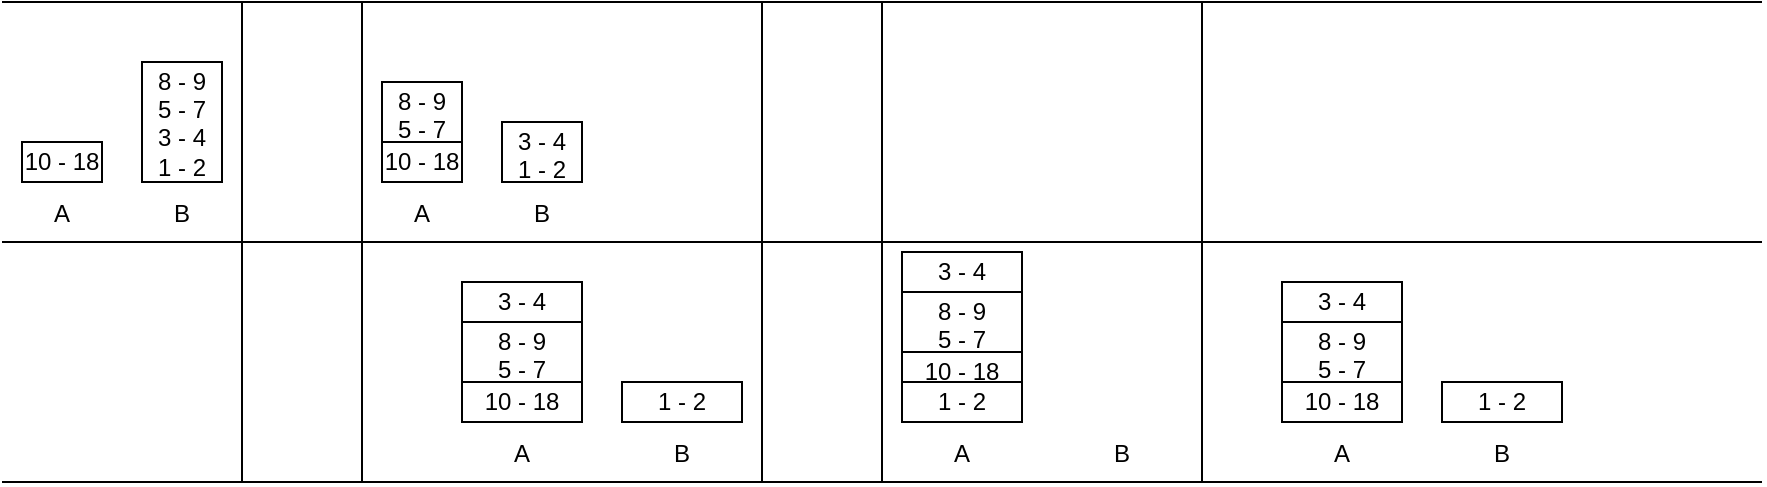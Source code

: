 <mxfile>
    <diagram name="一般化BK" id="al00AOCwhSvhnkSYY4b_">
        <mxGraphModel dx="711" dy="373" grid="1" gridSize="10" guides="1" tooltips="1" connect="1" arrows="1" fold="1" page="1" pageScale="1" pageWidth="827" pageHeight="1169" math="0" shadow="0">
            <root>
                <mxCell id="FP1OEIatXsO6YzuUcVJi-0"/>
                <mxCell id="FP1OEIatXsO6YzuUcVJi-1" parent="FP1OEIatXsO6YzuUcVJi-0"/>
                <mxCell id="FP1OEIatXsO6YzuUcVJi-2" value="" style="endArrow=none;html=1;" parent="FP1OEIatXsO6YzuUcVJi-1" edge="1">
                    <mxGeometry width="50" height="50" relative="1" as="geometry">
                        <mxPoint x="40" y="120" as="sourcePoint"/>
                        <mxPoint x="920" y="120" as="targetPoint"/>
                    </mxGeometry>
                </mxCell>
                <mxCell id="FP1OEIatXsO6YzuUcVJi-3" value="" style="endArrow=none;html=1;" parent="FP1OEIatXsO6YzuUcVJi-1" edge="1">
                    <mxGeometry width="50" height="50" relative="1" as="geometry">
                        <mxPoint x="40" y="240" as="sourcePoint"/>
                        <mxPoint x="920" y="240" as="targetPoint"/>
                    </mxGeometry>
                </mxCell>
                <mxCell id="FP1OEIatXsO6YzuUcVJi-4" value="A" style="text;html=1;strokeColor=none;fillColor=none;align=center;verticalAlign=middle;whiteSpace=wrap;rounded=0;" parent="FP1OEIatXsO6YzuUcVJi-1" vertex="1">
                    <mxGeometry x="50" y="216" width="40" height="20" as="geometry"/>
                </mxCell>
                <mxCell id="FP1OEIatXsO6YzuUcVJi-5" value="B" style="text;html=1;strokeColor=none;fillColor=none;align=center;verticalAlign=middle;whiteSpace=wrap;rounded=0;" parent="FP1OEIatXsO6YzuUcVJi-1" vertex="1">
                    <mxGeometry x="110" y="216" width="40" height="20" as="geometry"/>
                </mxCell>
                <mxCell id="FP1OEIatXsO6YzuUcVJi-6" value="" style="shape=table;startSize=0;container=1;collapsible=0;childLayout=tableLayout;" parent="FP1OEIatXsO6YzuUcVJi-1" vertex="1">
                    <mxGeometry x="50" y="190" width="40" height="20" as="geometry"/>
                </mxCell>
                <mxCell id="FP1OEIatXsO6YzuUcVJi-7" value="" style="shape=tableRow;horizontal=0;startSize=0;swimlaneHead=0;swimlaneBody=0;top=0;left=0;bottom=0;right=0;collapsible=0;dropTarget=0;fillColor=none;points=[[0,0.5],[1,0.5]];portConstraint=eastwest;" parent="FP1OEIatXsO6YzuUcVJi-6" vertex="1">
                    <mxGeometry width="40" height="20" as="geometry"/>
                </mxCell>
                <mxCell id="FP1OEIatXsO6YzuUcVJi-8" value="10 - 18" style="shape=partialRectangle;html=1;whiteSpace=wrap;connectable=0;overflow=hidden;fillColor=none;top=0;left=0;bottom=0;right=0;pointerEvents=1;" parent="FP1OEIatXsO6YzuUcVJi-7" vertex="1">
                    <mxGeometry width="40" height="20" as="geometry">
                        <mxRectangle width="40" height="20" as="alternateBounds"/>
                    </mxGeometry>
                </mxCell>
                <mxCell id="FP1OEIatXsO6YzuUcVJi-9" value="" style="shape=table;startSize=0;container=1;collapsible=0;childLayout=tableLayout;" parent="FP1OEIatXsO6YzuUcVJi-1" vertex="1">
                    <mxGeometry x="110" y="150" width="40" height="60" as="geometry"/>
                </mxCell>
                <mxCell id="FP1OEIatXsO6YzuUcVJi-10" value="" style="shape=tableRow;horizontal=0;startSize=0;swimlaneHead=0;swimlaneBody=0;top=0;left=0;bottom=0;right=0;collapsible=0;dropTarget=0;fillColor=none;points=[[0,0.5],[1,0.5]];portConstraint=eastwest;" parent="FP1OEIatXsO6YzuUcVJi-9" vertex="1">
                    <mxGeometry width="40" height="60" as="geometry"/>
                </mxCell>
                <mxCell id="FP1OEIatXsO6YzuUcVJi-11" value="8 - 9&lt;br&gt;5 - 7&lt;br&gt;3 - 4&lt;br&gt;1 - 2" style="shape=partialRectangle;html=1;whiteSpace=wrap;connectable=0;overflow=hidden;fillColor=none;top=0;left=0;bottom=0;right=0;pointerEvents=1;" parent="FP1OEIatXsO6YzuUcVJi-10" vertex="1">
                    <mxGeometry width="40" height="60" as="geometry">
                        <mxRectangle width="40" height="60" as="alternateBounds"/>
                    </mxGeometry>
                </mxCell>
                <mxCell id="FP1OEIatXsO6YzuUcVJi-12" value="A" style="text;html=1;strokeColor=none;fillColor=none;align=center;verticalAlign=middle;whiteSpace=wrap;rounded=0;" parent="FP1OEIatXsO6YzuUcVJi-1" vertex="1">
                    <mxGeometry x="230" y="216" width="40" height="20" as="geometry"/>
                </mxCell>
                <mxCell id="FP1OEIatXsO6YzuUcVJi-13" value="B" style="text;html=1;strokeColor=none;fillColor=none;align=center;verticalAlign=middle;whiteSpace=wrap;rounded=0;" parent="FP1OEIatXsO6YzuUcVJi-1" vertex="1">
                    <mxGeometry x="290" y="216" width="40" height="20" as="geometry"/>
                </mxCell>
                <mxCell id="FP1OEIatXsO6YzuUcVJi-14" value="" style="shape=table;startSize=0;container=1;collapsible=0;childLayout=tableLayout;" parent="FP1OEIatXsO6YzuUcVJi-1" vertex="1">
                    <mxGeometry x="230" y="160" width="40" height="50" as="geometry"/>
                </mxCell>
                <mxCell id="FP1OEIatXsO6YzuUcVJi-15" style="shape=tableRow;horizontal=0;startSize=0;swimlaneHead=0;swimlaneBody=0;top=0;left=0;bottom=0;right=0;collapsible=0;dropTarget=0;fillColor=none;points=[[0,0.5],[1,0.5]];portConstraint=eastwest;" parent="FP1OEIatXsO6YzuUcVJi-14" vertex="1">
                    <mxGeometry width="40" height="30" as="geometry"/>
                </mxCell>
                <mxCell id="FP1OEIatXsO6YzuUcVJi-16" value="8 - 9&lt;br&gt;5 - 7" style="shape=partialRectangle;html=1;whiteSpace=wrap;connectable=0;overflow=hidden;fillColor=none;top=0;left=0;bottom=0;right=0;pointerEvents=1;" parent="FP1OEIatXsO6YzuUcVJi-15" vertex="1">
                    <mxGeometry width="40" height="30" as="geometry">
                        <mxRectangle width="40" height="30" as="alternateBounds"/>
                    </mxGeometry>
                </mxCell>
                <mxCell id="FP1OEIatXsO6YzuUcVJi-17" value="" style="shape=tableRow;horizontal=0;startSize=0;swimlaneHead=0;swimlaneBody=0;top=0;left=0;bottom=0;right=0;collapsible=0;dropTarget=0;fillColor=none;points=[[0,0.5],[1,0.5]];portConstraint=eastwest;" parent="FP1OEIatXsO6YzuUcVJi-14" vertex="1">
                    <mxGeometry y="30" width="40" height="20" as="geometry"/>
                </mxCell>
                <mxCell id="FP1OEIatXsO6YzuUcVJi-18" value="10 - 18" style="shape=partialRectangle;html=1;whiteSpace=wrap;connectable=0;overflow=hidden;fillColor=none;top=0;left=0;bottom=0;right=0;pointerEvents=1;" parent="FP1OEIatXsO6YzuUcVJi-17" vertex="1">
                    <mxGeometry width="40" height="20" as="geometry">
                        <mxRectangle width="40" height="20" as="alternateBounds"/>
                    </mxGeometry>
                </mxCell>
                <mxCell id="FP1OEIatXsO6YzuUcVJi-19" value="" style="shape=table;startSize=0;container=1;collapsible=0;childLayout=tableLayout;" parent="FP1OEIatXsO6YzuUcVJi-1" vertex="1">
                    <mxGeometry x="290" y="180" width="40" height="30" as="geometry"/>
                </mxCell>
                <mxCell id="FP1OEIatXsO6YzuUcVJi-20" value="" style="shape=tableRow;horizontal=0;startSize=0;swimlaneHead=0;swimlaneBody=0;top=0;left=0;bottom=0;right=0;collapsible=0;dropTarget=0;fillColor=none;points=[[0,0.5],[1,0.5]];portConstraint=eastwest;" parent="FP1OEIatXsO6YzuUcVJi-19" vertex="1">
                    <mxGeometry width="40" height="30" as="geometry"/>
                </mxCell>
                <mxCell id="FP1OEIatXsO6YzuUcVJi-21" value="3 - 4&lt;br&gt;1 - 2" style="shape=partialRectangle;html=1;whiteSpace=wrap;connectable=0;overflow=hidden;fillColor=none;top=0;left=0;bottom=0;right=0;pointerEvents=1;" parent="FP1OEIatXsO6YzuUcVJi-20" vertex="1">
                    <mxGeometry width="40" height="30" as="geometry">
                        <mxRectangle width="40" height="30" as="alternateBounds"/>
                    </mxGeometry>
                </mxCell>
                <mxCell id="FP1OEIatXsO6YzuUcVJi-22" value="" style="endArrow=none;html=1;" parent="FP1OEIatXsO6YzuUcVJi-1" edge="1">
                    <mxGeometry width="50" height="50" relative="1" as="geometry">
                        <mxPoint x="40" y="360" as="sourcePoint"/>
                        <mxPoint x="920" y="360" as="targetPoint"/>
                    </mxGeometry>
                </mxCell>
                <mxCell id="FP1OEIatXsO6YzuUcVJi-23" value="A" style="text;html=1;strokeColor=none;fillColor=none;align=center;verticalAlign=middle;whiteSpace=wrap;rounded=0;" parent="FP1OEIatXsO6YzuUcVJi-1" vertex="1">
                    <mxGeometry x="270" y="336" width="60" height="20" as="geometry"/>
                </mxCell>
                <mxCell id="FP1OEIatXsO6YzuUcVJi-24" value="B" style="text;html=1;strokeColor=none;fillColor=none;align=center;verticalAlign=middle;whiteSpace=wrap;rounded=0;" parent="FP1OEIatXsO6YzuUcVJi-1" vertex="1">
                    <mxGeometry x="350" y="336" width="60" height="20" as="geometry"/>
                </mxCell>
                <mxCell id="FP1OEIatXsO6YzuUcVJi-25" value="" style="shape=table;startSize=0;container=1;collapsible=0;childLayout=tableLayout;" parent="FP1OEIatXsO6YzuUcVJi-1" vertex="1">
                    <mxGeometry x="270" y="260" width="60" height="70" as="geometry"/>
                </mxCell>
                <mxCell id="FP1OEIatXsO6YzuUcVJi-26" style="shape=tableRow;horizontal=0;startSize=0;swimlaneHead=0;swimlaneBody=0;top=0;left=0;bottom=0;right=0;collapsible=0;dropTarget=0;fillColor=none;points=[[0,0.5],[1,0.5]];portConstraint=eastwest;" parent="FP1OEIatXsO6YzuUcVJi-25" vertex="1">
                    <mxGeometry width="60" height="20" as="geometry"/>
                </mxCell>
                <mxCell id="FP1OEIatXsO6YzuUcVJi-27" value="3 - 4" style="shape=partialRectangle;html=1;whiteSpace=wrap;connectable=0;overflow=hidden;fillColor=none;top=0;left=0;bottom=0;right=0;pointerEvents=1;" parent="FP1OEIatXsO6YzuUcVJi-26" vertex="1">
                    <mxGeometry width="60" height="20" as="geometry">
                        <mxRectangle width="60" height="20" as="alternateBounds"/>
                    </mxGeometry>
                </mxCell>
                <mxCell id="FP1OEIatXsO6YzuUcVJi-28" style="shape=tableRow;horizontal=0;startSize=0;swimlaneHead=0;swimlaneBody=0;top=0;left=0;bottom=0;right=0;collapsible=0;dropTarget=0;fillColor=none;points=[[0,0.5],[1,0.5]];portConstraint=eastwest;" parent="FP1OEIatXsO6YzuUcVJi-25" vertex="1">
                    <mxGeometry y="20" width="60" height="30" as="geometry"/>
                </mxCell>
                <mxCell id="FP1OEIatXsO6YzuUcVJi-29" value="8 - 9&lt;br&gt;5 - 7" style="shape=partialRectangle;html=1;whiteSpace=wrap;connectable=0;overflow=hidden;fillColor=none;top=0;left=0;bottom=0;right=0;pointerEvents=1;" parent="FP1OEIatXsO6YzuUcVJi-28" vertex="1">
                    <mxGeometry width="60" height="30" as="geometry">
                        <mxRectangle width="60" height="30" as="alternateBounds"/>
                    </mxGeometry>
                </mxCell>
                <mxCell id="FP1OEIatXsO6YzuUcVJi-30" value="" style="shape=tableRow;horizontal=0;startSize=0;swimlaneHead=0;swimlaneBody=0;top=0;left=0;bottom=0;right=0;collapsible=0;dropTarget=0;fillColor=none;points=[[0,0.5],[1,0.5]];portConstraint=eastwest;" parent="FP1OEIatXsO6YzuUcVJi-25" vertex="1">
                    <mxGeometry y="50" width="60" height="20" as="geometry"/>
                </mxCell>
                <mxCell id="FP1OEIatXsO6YzuUcVJi-31" value="10 - 18" style="shape=partialRectangle;html=1;whiteSpace=wrap;connectable=0;overflow=hidden;fillColor=none;top=0;left=0;bottom=0;right=0;pointerEvents=1;" parent="FP1OEIatXsO6YzuUcVJi-30" vertex="1">
                    <mxGeometry width="60" height="20" as="geometry">
                        <mxRectangle width="60" height="20" as="alternateBounds"/>
                    </mxGeometry>
                </mxCell>
                <mxCell id="FP1OEIatXsO6YzuUcVJi-32" value="" style="shape=table;startSize=0;container=1;collapsible=0;childLayout=tableLayout;" parent="FP1OEIatXsO6YzuUcVJi-1" vertex="1">
                    <mxGeometry x="350" y="310" width="60" height="20" as="geometry"/>
                </mxCell>
                <mxCell id="FP1OEIatXsO6YzuUcVJi-33" value="" style="shape=tableRow;horizontal=0;startSize=0;swimlaneHead=0;swimlaneBody=0;top=0;left=0;bottom=0;right=0;collapsible=0;dropTarget=0;fillColor=none;points=[[0,0.5],[1,0.5]];portConstraint=eastwest;" parent="FP1OEIatXsO6YzuUcVJi-32" vertex="1">
                    <mxGeometry width="60" height="20" as="geometry"/>
                </mxCell>
                <mxCell id="FP1OEIatXsO6YzuUcVJi-34" value="1 - 2" style="shape=partialRectangle;html=1;whiteSpace=wrap;connectable=0;overflow=hidden;fillColor=none;top=0;left=0;bottom=0;right=0;pointerEvents=1;" parent="FP1OEIatXsO6YzuUcVJi-33" vertex="1">
                    <mxGeometry width="60" height="20" as="geometry">
                        <mxRectangle width="60" height="20" as="alternateBounds"/>
                    </mxGeometry>
                </mxCell>
                <mxCell id="FP1OEIatXsO6YzuUcVJi-35" value="A" style="text;html=1;strokeColor=none;fillColor=none;align=center;verticalAlign=middle;whiteSpace=wrap;rounded=0;" parent="FP1OEIatXsO6YzuUcVJi-1" vertex="1">
                    <mxGeometry x="490" y="336" width="60" height="20" as="geometry"/>
                </mxCell>
                <mxCell id="FP1OEIatXsO6YzuUcVJi-36" value="B" style="text;html=1;strokeColor=none;fillColor=none;align=center;verticalAlign=middle;whiteSpace=wrap;rounded=0;" parent="FP1OEIatXsO6YzuUcVJi-1" vertex="1">
                    <mxGeometry x="570" y="336" width="60" height="20" as="geometry"/>
                </mxCell>
                <mxCell id="FP1OEIatXsO6YzuUcVJi-37" value="" style="shape=table;startSize=0;container=1;collapsible=0;childLayout=tableLayout;" parent="FP1OEIatXsO6YzuUcVJi-1" vertex="1">
                    <mxGeometry x="490" y="245" width="60" height="85" as="geometry"/>
                </mxCell>
                <mxCell id="FP1OEIatXsO6YzuUcVJi-38" style="shape=tableRow;horizontal=0;startSize=0;swimlaneHead=0;swimlaneBody=0;top=0;left=0;bottom=0;right=0;collapsible=0;dropTarget=0;fillColor=none;points=[[0,0.5],[1,0.5]];portConstraint=eastwest;" parent="FP1OEIatXsO6YzuUcVJi-37" vertex="1">
                    <mxGeometry width="60" height="20" as="geometry"/>
                </mxCell>
                <mxCell id="FP1OEIatXsO6YzuUcVJi-39" value="3 - 4" style="shape=partialRectangle;html=1;whiteSpace=wrap;connectable=0;overflow=hidden;fillColor=none;top=0;left=0;bottom=0;right=0;pointerEvents=1;" parent="FP1OEIatXsO6YzuUcVJi-38" vertex="1">
                    <mxGeometry width="60" height="20" as="geometry">
                        <mxRectangle width="60" height="20" as="alternateBounds"/>
                    </mxGeometry>
                </mxCell>
                <mxCell id="FP1OEIatXsO6YzuUcVJi-40" style="shape=tableRow;horizontal=0;startSize=0;swimlaneHead=0;swimlaneBody=0;top=0;left=0;bottom=0;right=0;collapsible=0;dropTarget=0;fillColor=none;points=[[0,0.5],[1,0.5]];portConstraint=eastwest;" parent="FP1OEIatXsO6YzuUcVJi-37" vertex="1">
                    <mxGeometry y="20" width="60" height="30" as="geometry"/>
                </mxCell>
                <mxCell id="FP1OEIatXsO6YzuUcVJi-41" value="8 - 9&lt;br&gt;5 - 7" style="shape=partialRectangle;html=1;whiteSpace=wrap;connectable=0;overflow=hidden;fillColor=none;top=0;left=0;bottom=0;right=0;pointerEvents=1;" parent="FP1OEIatXsO6YzuUcVJi-40" vertex="1">
                    <mxGeometry width="60" height="30" as="geometry">
                        <mxRectangle width="60" height="30" as="alternateBounds"/>
                    </mxGeometry>
                </mxCell>
                <mxCell id="FP1OEIatXsO6YzuUcVJi-42" value="" style="shape=tableRow;horizontal=0;startSize=0;swimlaneHead=0;swimlaneBody=0;top=0;left=0;bottom=0;right=0;collapsible=0;dropTarget=0;fillColor=none;points=[[0,0.5],[1,0.5]];portConstraint=eastwest;" parent="FP1OEIatXsO6YzuUcVJi-37" vertex="1">
                    <mxGeometry y="50" width="60" height="15" as="geometry"/>
                </mxCell>
                <mxCell id="FP1OEIatXsO6YzuUcVJi-43" value="10 - 18" style="shape=partialRectangle;html=1;whiteSpace=wrap;connectable=0;overflow=hidden;fillColor=none;top=0;left=0;bottom=0;right=0;pointerEvents=1;" parent="FP1OEIatXsO6YzuUcVJi-42" vertex="1">
                    <mxGeometry width="60" height="15" as="geometry">
                        <mxRectangle width="60" height="15" as="alternateBounds"/>
                    </mxGeometry>
                </mxCell>
                <mxCell id="FP1OEIatXsO6YzuUcVJi-44" style="shape=tableRow;horizontal=0;startSize=0;swimlaneHead=0;swimlaneBody=0;top=0;left=0;bottom=0;right=0;collapsible=0;dropTarget=0;fillColor=none;points=[[0,0.5],[1,0.5]];portConstraint=eastwest;" parent="FP1OEIatXsO6YzuUcVJi-37" vertex="1">
                    <mxGeometry y="65" width="60" height="20" as="geometry"/>
                </mxCell>
                <mxCell id="FP1OEIatXsO6YzuUcVJi-45" value="1 - 2" style="shape=partialRectangle;html=1;whiteSpace=wrap;connectable=0;overflow=hidden;fillColor=none;top=0;left=0;bottom=0;right=0;pointerEvents=1;" parent="FP1OEIatXsO6YzuUcVJi-44" vertex="1">
                    <mxGeometry width="60" height="20" as="geometry">
                        <mxRectangle width="60" height="20" as="alternateBounds"/>
                    </mxGeometry>
                </mxCell>
                <mxCell id="FP1OEIatXsO6YzuUcVJi-46" value="A" style="text;html=1;strokeColor=none;fillColor=none;align=center;verticalAlign=middle;whiteSpace=wrap;rounded=0;" parent="FP1OEIatXsO6YzuUcVJi-1" vertex="1">
                    <mxGeometry x="680" y="336" width="60" height="20" as="geometry"/>
                </mxCell>
                <mxCell id="FP1OEIatXsO6YzuUcVJi-47" value="B" style="text;html=1;strokeColor=none;fillColor=none;align=center;verticalAlign=middle;whiteSpace=wrap;rounded=0;" parent="FP1OEIatXsO6YzuUcVJi-1" vertex="1">
                    <mxGeometry x="760" y="336" width="60" height="20" as="geometry"/>
                </mxCell>
                <mxCell id="FP1OEIatXsO6YzuUcVJi-48" value="" style="shape=table;startSize=0;container=1;collapsible=0;childLayout=tableLayout;" parent="FP1OEIatXsO6YzuUcVJi-1" vertex="1">
                    <mxGeometry x="680" y="260" width="60" height="70" as="geometry"/>
                </mxCell>
                <mxCell id="FP1OEIatXsO6YzuUcVJi-49" style="shape=tableRow;horizontal=0;startSize=0;swimlaneHead=0;swimlaneBody=0;top=0;left=0;bottom=0;right=0;collapsible=0;dropTarget=0;fillColor=none;points=[[0,0.5],[1,0.5]];portConstraint=eastwest;" parent="FP1OEIatXsO6YzuUcVJi-48" vertex="1">
                    <mxGeometry width="60" height="20" as="geometry"/>
                </mxCell>
                <mxCell id="FP1OEIatXsO6YzuUcVJi-50" value="3 - 4" style="shape=partialRectangle;html=1;whiteSpace=wrap;connectable=0;overflow=hidden;fillColor=none;top=0;left=0;bottom=0;right=0;pointerEvents=1;" parent="FP1OEIatXsO6YzuUcVJi-49" vertex="1">
                    <mxGeometry width="60" height="20" as="geometry">
                        <mxRectangle width="60" height="20" as="alternateBounds"/>
                    </mxGeometry>
                </mxCell>
                <mxCell id="FP1OEIatXsO6YzuUcVJi-51" style="shape=tableRow;horizontal=0;startSize=0;swimlaneHead=0;swimlaneBody=0;top=0;left=0;bottom=0;right=0;collapsible=0;dropTarget=0;fillColor=none;points=[[0,0.5],[1,0.5]];portConstraint=eastwest;" parent="FP1OEIatXsO6YzuUcVJi-48" vertex="1">
                    <mxGeometry y="20" width="60" height="30" as="geometry"/>
                </mxCell>
                <mxCell id="FP1OEIatXsO6YzuUcVJi-52" value="8 - 9&lt;br&gt;5 - 7" style="shape=partialRectangle;html=1;whiteSpace=wrap;connectable=0;overflow=hidden;fillColor=none;top=0;left=0;bottom=0;right=0;pointerEvents=1;" parent="FP1OEIatXsO6YzuUcVJi-51" vertex="1">
                    <mxGeometry width="60" height="30" as="geometry">
                        <mxRectangle width="60" height="30" as="alternateBounds"/>
                    </mxGeometry>
                </mxCell>
                <mxCell id="FP1OEIatXsO6YzuUcVJi-53" value="" style="shape=tableRow;horizontal=0;startSize=0;swimlaneHead=0;swimlaneBody=0;top=0;left=0;bottom=0;right=0;collapsible=0;dropTarget=0;fillColor=none;points=[[0,0.5],[1,0.5]];portConstraint=eastwest;" parent="FP1OEIatXsO6YzuUcVJi-48" vertex="1">
                    <mxGeometry y="50" width="60" height="20" as="geometry"/>
                </mxCell>
                <mxCell id="FP1OEIatXsO6YzuUcVJi-54" value="10 - 18" style="shape=partialRectangle;html=1;whiteSpace=wrap;connectable=0;overflow=hidden;fillColor=none;top=0;left=0;bottom=0;right=0;pointerEvents=1;" parent="FP1OEIatXsO6YzuUcVJi-53" vertex="1">
                    <mxGeometry width="60" height="20" as="geometry">
                        <mxRectangle width="60" height="20" as="alternateBounds"/>
                    </mxGeometry>
                </mxCell>
                <mxCell id="FP1OEIatXsO6YzuUcVJi-55" value="" style="shape=table;startSize=0;container=1;collapsible=0;childLayout=tableLayout;" parent="FP1OEIatXsO6YzuUcVJi-1" vertex="1">
                    <mxGeometry x="760" y="310" width="60" height="20" as="geometry"/>
                </mxCell>
                <mxCell id="FP1OEIatXsO6YzuUcVJi-56" value="" style="shape=tableRow;horizontal=0;startSize=0;swimlaneHead=0;swimlaneBody=0;top=0;left=0;bottom=0;right=0;collapsible=0;dropTarget=0;fillColor=none;points=[[0,0.5],[1,0.5]];portConstraint=eastwest;" parent="FP1OEIatXsO6YzuUcVJi-55" vertex="1">
                    <mxGeometry width="60" height="20" as="geometry"/>
                </mxCell>
                <mxCell id="FP1OEIatXsO6YzuUcVJi-57" value="1 - 2" style="shape=partialRectangle;html=1;whiteSpace=wrap;connectable=0;overflow=hidden;fillColor=none;top=0;left=0;bottom=0;right=0;pointerEvents=1;" parent="FP1OEIatXsO6YzuUcVJi-56" vertex="1">
                    <mxGeometry width="60" height="20" as="geometry">
                        <mxRectangle width="60" height="20" as="alternateBounds"/>
                    </mxGeometry>
                </mxCell>
                <mxCell id="FP1OEIatXsO6YzuUcVJi-58" value="" style="endArrow=none;html=1;" parent="FP1OEIatXsO6YzuUcVJi-1" edge="1">
                    <mxGeometry width="50" height="50" relative="1" as="geometry">
                        <mxPoint x="160" y="360" as="sourcePoint"/>
                        <mxPoint x="160" y="120" as="targetPoint"/>
                    </mxGeometry>
                </mxCell>
                <mxCell id="FP1OEIatXsO6YzuUcVJi-59" value="" style="endArrow=none;html=1;" parent="FP1OEIatXsO6YzuUcVJi-1" edge="1">
                    <mxGeometry width="50" height="50" relative="1" as="geometry">
                        <mxPoint x="220" y="360" as="sourcePoint"/>
                        <mxPoint x="220" y="120" as="targetPoint"/>
                    </mxGeometry>
                </mxCell>
                <mxCell id="FP1OEIatXsO6YzuUcVJi-60" value="" style="endArrow=none;html=1;" parent="FP1OEIatXsO6YzuUcVJi-1" edge="1">
                    <mxGeometry width="50" height="50" relative="1" as="geometry">
                        <mxPoint x="420" y="360" as="sourcePoint"/>
                        <mxPoint x="420" y="120" as="targetPoint"/>
                    </mxGeometry>
                </mxCell>
                <mxCell id="FP1OEIatXsO6YzuUcVJi-61" value="" style="endArrow=none;html=1;" parent="FP1OEIatXsO6YzuUcVJi-1" edge="1">
                    <mxGeometry width="50" height="50" relative="1" as="geometry">
                        <mxPoint x="480" y="360" as="sourcePoint"/>
                        <mxPoint x="480" y="120" as="targetPoint"/>
                    </mxGeometry>
                </mxCell>
                <mxCell id="FP1OEIatXsO6YzuUcVJi-62" value="" style="endArrow=none;html=1;" parent="FP1OEIatXsO6YzuUcVJi-1" edge="1">
                    <mxGeometry width="50" height="50" relative="1" as="geometry">
                        <mxPoint x="640" y="360" as="sourcePoint"/>
                        <mxPoint x="640" y="120" as="targetPoint"/>
                    </mxGeometry>
                </mxCell>
            </root>
        </mxGraphModel>
    </diagram>
    <diagram id="Z4b_MaG6omTQQsJZyUSN" name="スタート">
        <mxGraphModel dx="711" dy="2711" grid="1" gridSize="10" guides="1" tooltips="1" connect="1" arrows="1" fold="1" page="1" pageScale="1" pageWidth="827" pageHeight="1169" math="0" shadow="0">
            <root>
                <mxCell id="0"/>
                <mxCell id="1" parent="0"/>
                <mxCell id="104" value="" style="shape=table;startSize=0;container=1;collapsible=0;childLayout=tableLayout;fillColor=#FFCC99;" parent="1" vertex="1">
                    <mxGeometry x="240" y="-2009" width="40" height="288" as="geometry"/>
                </mxCell>
                <mxCell id="105" value="" style="shape=tableRow;horizontal=0;startSize=0;swimlaneHead=0;swimlaneBody=0;top=0;left=0;bottom=0;right=0;collapsible=0;dropTarget=0;fillColor=none;points=[[0,0.5],[1,0.5]];portConstraint=eastwest;" parent="104" vertex="1">
                    <mxGeometry width="40" height="32" as="geometry"/>
                </mxCell>
                <mxCell id="106" value="10" style="shape=partialRectangle;html=1;whiteSpace=wrap;connectable=0;overflow=hidden;fillColor=none;top=0;left=0;bottom=0;right=0;pointerEvents=1;" parent="105" vertex="1">
                    <mxGeometry width="40" height="32" as="geometry">
                        <mxRectangle width="40" height="32" as="alternateBounds"/>
                    </mxGeometry>
                </mxCell>
                <mxCell id="108" value="" style="shape=tableRow;horizontal=0;startSize=0;swimlaneHead=0;swimlaneBody=0;top=0;left=0;bottom=0;right=0;collapsible=0;dropTarget=0;fillColor=none;points=[[0,0.5],[1,0.5]];portConstraint=eastwest;" parent="104" vertex="1">
                    <mxGeometry y="32" width="40" height="32" as="geometry"/>
                </mxCell>
                <mxCell id="109" value="16" style="shape=partialRectangle;html=1;whiteSpace=wrap;connectable=0;overflow=hidden;fillColor=none;top=0;left=0;bottom=0;right=0;pointerEvents=1;" parent="108" vertex="1">
                    <mxGeometry width="40" height="32" as="geometry">
                        <mxRectangle width="40" height="32" as="alternateBounds"/>
                    </mxGeometry>
                </mxCell>
                <mxCell id="111" value="" style="shape=tableRow;horizontal=0;startSize=0;swimlaneHead=0;swimlaneBody=0;top=0;left=0;bottom=0;right=0;collapsible=0;dropTarget=0;fillColor=none;points=[[0,0.5],[1,0.5]];portConstraint=eastwest;" parent="104" vertex="1">
                    <mxGeometry y="64" width="40" height="32" as="geometry"/>
                </mxCell>
                <mxCell id="112" value="17" style="shape=partialRectangle;html=1;whiteSpace=wrap;connectable=0;overflow=hidden;fillColor=none;top=0;left=0;bottom=0;right=0;pointerEvents=1;" parent="111" vertex="1">
                    <mxGeometry width="40" height="32" as="geometry">
                        <mxRectangle width="40" height="32" as="alternateBounds"/>
                    </mxGeometry>
                </mxCell>
                <mxCell id="114" value="" style="shape=tableRow;horizontal=0;startSize=0;swimlaneHead=0;swimlaneBody=0;top=0;left=0;bottom=0;right=0;collapsible=0;dropTarget=0;fillColor=none;points=[[0,0.5],[1,0.5]];portConstraint=eastwest;" parent="104" vertex="1">
                    <mxGeometry y="96" width="40" height="32" as="geometry"/>
                </mxCell>
                <mxCell id="115" value="14" style="shape=partialRectangle;html=1;whiteSpace=wrap;connectable=0;overflow=hidden;fillColor=none;top=0;left=0;bottom=0;right=0;pointerEvents=1;" parent="114" vertex="1">
                    <mxGeometry width="40" height="32" as="geometry">
                        <mxRectangle width="40" height="32" as="alternateBounds"/>
                    </mxGeometry>
                </mxCell>
                <mxCell id="117" value="" style="shape=tableRow;horizontal=0;startSize=0;swimlaneHead=0;swimlaneBody=0;top=0;left=0;bottom=0;right=0;collapsible=0;dropTarget=0;fillColor=none;points=[[0,0.5],[1,0.5]];portConstraint=eastwest;" parent="104" vertex="1">
                    <mxGeometry y="128" width="40" height="32" as="geometry"/>
                </mxCell>
                <mxCell id="118" value="13" style="shape=partialRectangle;html=1;whiteSpace=wrap;connectable=0;overflow=hidden;fillColor=none;top=0;left=0;bottom=0;right=0;pointerEvents=1;" parent="117" vertex="1">
                    <mxGeometry width="40" height="32" as="geometry">
                        <mxRectangle width="40" height="32" as="alternateBounds"/>
                    </mxGeometry>
                </mxCell>
                <mxCell id="120" value="" style="shape=tableRow;horizontal=0;startSize=0;swimlaneHead=0;swimlaneBody=0;top=0;left=0;bottom=0;right=0;collapsible=0;dropTarget=0;fillColor=none;points=[[0,0.5],[1,0.5]];portConstraint=eastwest;" parent="104" vertex="1">
                    <mxGeometry y="160" width="40" height="32" as="geometry"/>
                </mxCell>
                <mxCell id="121" value="12" style="shape=partialRectangle;html=1;whiteSpace=wrap;connectable=0;overflow=hidden;fillColor=none;top=0;left=0;bottom=0;right=0;pointerEvents=1;" parent="120" vertex="1">
                    <mxGeometry width="40" height="32" as="geometry">
                        <mxRectangle width="40" height="32" as="alternateBounds"/>
                    </mxGeometry>
                </mxCell>
                <mxCell id="123" value="" style="shape=tableRow;horizontal=0;startSize=0;swimlaneHead=0;swimlaneBody=0;top=0;left=0;bottom=0;right=0;collapsible=0;dropTarget=0;fillColor=none;points=[[0,0.5],[1,0.5]];portConstraint=eastwest;" parent="104" vertex="1">
                    <mxGeometry y="192" width="40" height="32" as="geometry"/>
                </mxCell>
                <mxCell id="124" value="15" style="shape=partialRectangle;html=1;whiteSpace=wrap;connectable=0;overflow=hidden;fillColor=none;top=0;left=0;bottom=0;right=0;pointerEvents=1;" parent="123" vertex="1">
                    <mxGeometry width="40" height="32" as="geometry">
                        <mxRectangle width="40" height="32" as="alternateBounds"/>
                    </mxGeometry>
                </mxCell>
                <mxCell id="126" value="" style="shape=tableRow;horizontal=0;startSize=0;swimlaneHead=0;swimlaneBody=0;top=0;left=0;bottom=0;right=0;collapsible=0;dropTarget=0;fillColor=none;points=[[0,0.5],[1,0.5]];portConstraint=eastwest;" parent="104" vertex="1">
                    <mxGeometry y="224" width="40" height="32" as="geometry"/>
                </mxCell>
                <mxCell id="127" value="18" style="shape=partialRectangle;html=1;whiteSpace=wrap;connectable=0;overflow=hidden;fillColor=none;top=0;left=0;bottom=0;right=0;pointerEvents=1;" parent="126" vertex="1">
                    <mxGeometry width="40" height="32" as="geometry">
                        <mxRectangle width="40" height="32" as="alternateBounds"/>
                    </mxGeometry>
                </mxCell>
                <mxCell id="129" value="" style="shape=tableRow;horizontal=0;startSize=0;swimlaneHead=0;swimlaneBody=0;top=0;left=0;bottom=0;right=0;collapsible=0;dropTarget=0;fillColor=none;points=[[0,0.5],[1,0.5]];portConstraint=eastwest;" parent="104" vertex="1">
                    <mxGeometry y="256" width="40" height="32" as="geometry"/>
                </mxCell>
                <mxCell id="130" value="11" style="shape=partialRectangle;html=1;whiteSpace=wrap;connectable=0;overflow=hidden;fillColor=none;top=0;left=0;bottom=0;right=0;pointerEvents=1;" parent="129" vertex="1">
                    <mxGeometry width="40" height="32" as="geometry">
                        <mxRectangle width="40" height="32" as="alternateBounds"/>
                    </mxGeometry>
                </mxCell>
                <mxCell id="169" value="" style="shape=table;startSize=0;container=1;collapsible=0;childLayout=tableLayout;" parent="1" vertex="1">
                    <mxGeometry x="320" y="-2010" width="40" height="288" as="geometry"/>
                </mxCell>
                <mxCell id="170" value="" style="shape=tableRow;horizontal=0;startSize=0;swimlaneHead=0;swimlaneBody=0;top=0;left=0;bottom=0;right=0;collapsible=0;dropTarget=0;fillColor=none;points=[[0,0.5],[1,0.5]];portConstraint=eastwest;" parent="169" vertex="1">
                    <mxGeometry width="40" height="32" as="geometry"/>
                </mxCell>
                <mxCell id="171" value="8" style="shape=partialRectangle;html=1;whiteSpace=wrap;connectable=0;overflow=hidden;fillColor=#FFFF99;top=0;left=0;bottom=0;right=0;pointerEvents=1;" parent="170" vertex="1">
                    <mxGeometry width="40" height="32" as="geometry">
                        <mxRectangle width="40" height="32" as="alternateBounds"/>
                    </mxGeometry>
                </mxCell>
                <mxCell id="172" value="" style="shape=tableRow;horizontal=0;startSize=0;swimlaneHead=0;swimlaneBody=0;top=0;left=0;bottom=0;right=0;collapsible=0;dropTarget=0;fillColor=none;points=[[0,0.5],[1,0.5]];portConstraint=eastwest;" parent="169" vertex="1">
                    <mxGeometry y="32" width="40" height="32" as="geometry"/>
                </mxCell>
                <mxCell id="173" value="2" style="shape=partialRectangle;html=1;whiteSpace=wrap;connectable=0;overflow=hidden;fillColor=#99FFCC;top=0;left=0;bottom=0;right=0;pointerEvents=1;" parent="172" vertex="1">
                    <mxGeometry width="40" height="32" as="geometry">
                        <mxRectangle width="40" height="32" as="alternateBounds"/>
                    </mxGeometry>
                </mxCell>
                <mxCell id="174" value="" style="shape=tableRow;horizontal=0;startSize=0;swimlaneHead=0;swimlaneBody=0;top=0;left=0;bottom=0;right=0;collapsible=0;dropTarget=0;fillColor=none;points=[[0,0.5],[1,0.5]];portConstraint=eastwest;" parent="169" vertex="1">
                    <mxGeometry y="64" width="40" height="32" as="geometry"/>
                </mxCell>
                <mxCell id="175" value="9" style="shape=partialRectangle;html=1;whiteSpace=wrap;connectable=0;overflow=hidden;fillColor=#FFFF99;top=0;left=0;bottom=0;right=0;pointerEvents=1;" parent="174" vertex="1">
                    <mxGeometry width="40" height="32" as="geometry">
                        <mxRectangle width="40" height="32" as="alternateBounds"/>
                    </mxGeometry>
                </mxCell>
                <mxCell id="176" value="" style="shape=tableRow;horizontal=0;startSize=0;swimlaneHead=0;swimlaneBody=0;top=0;left=0;bottom=0;right=0;collapsible=0;dropTarget=0;fillColor=none;points=[[0,0.5],[1,0.5]];portConstraint=eastwest;" parent="169" vertex="1">
                    <mxGeometry y="96" width="40" height="32" as="geometry"/>
                </mxCell>
                <mxCell id="177" value="3" style="shape=partialRectangle;html=1;whiteSpace=wrap;connectable=0;overflow=hidden;fillColor=#99FFCC;top=0;left=0;bottom=0;right=0;pointerEvents=1;" parent="176" vertex="1">
                    <mxGeometry width="40" height="32" as="geometry">
                        <mxRectangle width="40" height="32" as="alternateBounds"/>
                    </mxGeometry>
                </mxCell>
                <mxCell id="178" value="" style="shape=tableRow;horizontal=0;startSize=0;swimlaneHead=0;swimlaneBody=0;top=0;left=0;bottom=0;right=0;collapsible=0;dropTarget=0;fillColor=none;points=[[0,0.5],[1,0.5]];portConstraint=eastwest;" parent="169" vertex="1">
                    <mxGeometry y="128" width="40" height="32" as="geometry"/>
                </mxCell>
                <mxCell id="179" value="6" style="shape=partialRectangle;html=1;whiteSpace=wrap;connectable=0;overflow=hidden;fillColor=#CCFF99;top=0;left=0;bottom=0;right=0;pointerEvents=1;" parent="178" vertex="1">
                    <mxGeometry width="40" height="32" as="geometry">
                        <mxRectangle width="40" height="32" as="alternateBounds"/>
                    </mxGeometry>
                </mxCell>
                <mxCell id="180" value="" style="shape=tableRow;horizontal=0;startSize=0;swimlaneHead=0;swimlaneBody=0;top=0;left=0;bottom=0;right=0;collapsible=0;dropTarget=0;fillColor=none;points=[[0,0.5],[1,0.5]];portConstraint=eastwest;" parent="169" vertex="1">
                    <mxGeometry y="160" width="40" height="32" as="geometry"/>
                </mxCell>
                <mxCell id="181" value="7" style="shape=partialRectangle;html=1;whiteSpace=wrap;connectable=0;overflow=hidden;fillColor=#CCFF99;top=0;left=0;bottom=0;right=0;pointerEvents=1;" parent="180" vertex="1">
                    <mxGeometry width="40" height="32" as="geometry">
                        <mxRectangle width="40" height="32" as="alternateBounds"/>
                    </mxGeometry>
                </mxCell>
                <mxCell id="182" value="" style="shape=tableRow;horizontal=0;startSize=0;swimlaneHead=0;swimlaneBody=0;top=0;left=0;bottom=0;right=0;collapsible=0;dropTarget=0;fillColor=none;points=[[0,0.5],[1,0.5]];portConstraint=eastwest;" parent="169" vertex="1">
                    <mxGeometry y="192" width="40" height="32" as="geometry"/>
                </mxCell>
                <mxCell id="183" value="5" style="shape=partialRectangle;html=1;whiteSpace=wrap;connectable=0;overflow=hidden;fillColor=#99FF99;top=0;left=0;bottom=0;right=0;pointerEvents=1;" parent="182" vertex="1">
                    <mxGeometry width="40" height="32" as="geometry">
                        <mxRectangle width="40" height="32" as="alternateBounds"/>
                    </mxGeometry>
                </mxCell>
                <mxCell id="184" value="" style="shape=tableRow;horizontal=0;startSize=0;swimlaneHead=0;swimlaneBody=0;top=0;left=0;bottom=0;right=0;collapsible=0;dropTarget=0;fillColor=none;points=[[0,0.5],[1,0.5]];portConstraint=eastwest;" parent="169" vertex="1">
                    <mxGeometry y="224" width="40" height="32" as="geometry"/>
                </mxCell>
                <mxCell id="185" value="1" style="shape=partialRectangle;html=1;whiteSpace=wrap;connectable=0;overflow=hidden;fillColor=#99FFCC;top=0;left=0;bottom=0;right=0;pointerEvents=1;" parent="184" vertex="1">
                    <mxGeometry width="40" height="32" as="geometry">
                        <mxRectangle width="40" height="32" as="alternateBounds"/>
                    </mxGeometry>
                </mxCell>
                <mxCell id="186" value="" style="shape=tableRow;horizontal=0;startSize=0;swimlaneHead=0;swimlaneBody=0;top=0;left=0;bottom=0;right=0;collapsible=0;dropTarget=0;fillColor=none;points=[[0,0.5],[1,0.5]];portConstraint=eastwest;" parent="169" vertex="1">
                    <mxGeometry y="256" width="40" height="32" as="geometry"/>
                </mxCell>
                <mxCell id="187" value="4" style="shape=partialRectangle;html=1;whiteSpace=wrap;connectable=0;overflow=hidden;fillColor=#99FF99;top=0;left=0;bottom=0;right=0;pointerEvents=1;" parent="186" vertex="1">
                    <mxGeometry width="40" height="32" as="geometry">
                        <mxRectangle width="40" height="32" as="alternateBounds"/>
                    </mxGeometry>
                </mxCell>
                <mxCell id="BP8cW7dwin906f7syphC-193" value="" style="shape=table;startSize=0;container=1;collapsible=0;childLayout=tableLayout;" parent="1" vertex="1">
                    <mxGeometry x="40" y="-2280" width="40" height="576" as="geometry"/>
                </mxCell>
                <mxCell id="BP8cW7dwin906f7syphC-194" value="" style="shape=tableRow;horizontal=0;startSize=0;swimlaneHead=0;swimlaneBody=0;top=0;left=0;bottom=0;right=0;collapsible=0;dropTarget=0;fillColor=none;points=[[0,0.5],[1,0.5]];portConstraint=eastwest;" parent="BP8cW7dwin906f7syphC-193" vertex="1">
                    <mxGeometry width="40" height="32" as="geometry"/>
                </mxCell>
                <mxCell id="BP8cW7dwin906f7syphC-195" value="4" style="shape=partialRectangle;html=1;whiteSpace=wrap;connectable=0;overflow=hidden;fillColor=#99FF99;top=0;left=0;bottom=0;right=0;pointerEvents=1;" parent="BP8cW7dwin906f7syphC-194" vertex="1">
                    <mxGeometry width="40" height="32" as="geometry">
                        <mxRectangle width="40" height="32" as="alternateBounds"/>
                    </mxGeometry>
                </mxCell>
                <mxCell id="BP8cW7dwin906f7syphC-196" value="" style="shape=tableRow;horizontal=0;startSize=0;swimlaneHead=0;swimlaneBody=0;top=0;left=0;bottom=0;right=0;collapsible=0;dropTarget=0;fillColor=none;points=[[0,0.5],[1,0.5]];portConstraint=eastwest;" parent="BP8cW7dwin906f7syphC-193" vertex="1">
                    <mxGeometry y="32" width="40" height="32" as="geometry"/>
                </mxCell>
                <mxCell id="BP8cW7dwin906f7syphC-197" value="10" style="shape=partialRectangle;html=1;whiteSpace=wrap;connectable=0;overflow=hidden;fillColor=#FFCC99;top=0;left=0;bottom=0;right=0;pointerEvents=1;" parent="BP8cW7dwin906f7syphC-196" vertex="1">
                    <mxGeometry width="40" height="32" as="geometry">
                        <mxRectangle width="40" height="32" as="alternateBounds"/>
                    </mxGeometry>
                </mxCell>
                <mxCell id="BP8cW7dwin906f7syphC-198" value="" style="shape=tableRow;horizontal=0;startSize=0;swimlaneHead=0;swimlaneBody=0;top=0;left=0;bottom=0;right=0;collapsible=0;dropTarget=0;fillColor=none;points=[[0,0.5],[1,0.5]];portConstraint=eastwest;" parent="BP8cW7dwin906f7syphC-193" vertex="1">
                    <mxGeometry y="64" width="40" height="32" as="geometry"/>
                </mxCell>
                <mxCell id="BP8cW7dwin906f7syphC-199" value="16" style="shape=partialRectangle;html=1;whiteSpace=wrap;connectable=0;overflow=hidden;fillColor=#FFCC99;top=0;left=0;bottom=0;right=0;pointerEvents=1;" parent="BP8cW7dwin906f7syphC-198" vertex="1">
                    <mxGeometry width="40" height="32" as="geometry">
                        <mxRectangle width="40" height="32" as="alternateBounds"/>
                    </mxGeometry>
                </mxCell>
                <mxCell id="BP8cW7dwin906f7syphC-200" value="" style="shape=tableRow;horizontal=0;startSize=0;swimlaneHead=0;swimlaneBody=0;top=0;left=0;bottom=0;right=0;collapsible=0;dropTarget=0;fillColor=none;points=[[0,0.5],[1,0.5]];portConstraint=eastwest;" parent="BP8cW7dwin906f7syphC-193" vertex="1">
                    <mxGeometry y="96" width="40" height="32" as="geometry"/>
                </mxCell>
                <mxCell id="BP8cW7dwin906f7syphC-201" value="1" style="shape=partialRectangle;html=1;whiteSpace=wrap;connectable=0;overflow=hidden;fillColor=#99FFCC;top=0;left=0;bottom=0;right=0;pointerEvents=1;" parent="BP8cW7dwin906f7syphC-200" vertex="1">
                    <mxGeometry width="40" height="32" as="geometry">
                        <mxRectangle width="40" height="32" as="alternateBounds"/>
                    </mxGeometry>
                </mxCell>
                <mxCell id="BP8cW7dwin906f7syphC-202" value="" style="shape=tableRow;horizontal=0;startSize=0;swimlaneHead=0;swimlaneBody=0;top=0;left=0;bottom=0;right=0;collapsible=0;dropTarget=0;fillColor=none;points=[[0,0.5],[1,0.5]];portConstraint=eastwest;" parent="BP8cW7dwin906f7syphC-193" vertex="1">
                    <mxGeometry y="128" width="40" height="32" as="geometry"/>
                </mxCell>
                <mxCell id="BP8cW7dwin906f7syphC-203" value="17" style="shape=partialRectangle;html=1;whiteSpace=wrap;connectable=0;overflow=hidden;fillColor=#FFCC99;top=0;left=0;bottom=0;right=0;pointerEvents=1;" parent="BP8cW7dwin906f7syphC-202" vertex="1">
                    <mxGeometry width="40" height="32" as="geometry">
                        <mxRectangle width="40" height="32" as="alternateBounds"/>
                    </mxGeometry>
                </mxCell>
                <mxCell id="BP8cW7dwin906f7syphC-204" value="" style="shape=tableRow;horizontal=0;startSize=0;swimlaneHead=0;swimlaneBody=0;top=0;left=0;bottom=0;right=0;collapsible=0;dropTarget=0;fillColor=none;points=[[0,0.5],[1,0.5]];portConstraint=eastwest;" parent="BP8cW7dwin906f7syphC-193" vertex="1">
                    <mxGeometry y="160" width="40" height="32" as="geometry"/>
                </mxCell>
                <mxCell id="BP8cW7dwin906f7syphC-205" value="5" style="shape=partialRectangle;html=1;whiteSpace=wrap;connectable=0;overflow=hidden;fillColor=#99FF99;top=0;left=0;bottom=0;right=0;pointerEvents=1;" parent="BP8cW7dwin906f7syphC-204" vertex="1">
                    <mxGeometry width="40" height="32" as="geometry">
                        <mxRectangle width="40" height="32" as="alternateBounds"/>
                    </mxGeometry>
                </mxCell>
                <mxCell id="BP8cW7dwin906f7syphC-206" value="" style="shape=tableRow;horizontal=0;startSize=0;swimlaneHead=0;swimlaneBody=0;top=0;left=0;bottom=0;right=0;collapsible=0;dropTarget=0;fillColor=none;points=[[0,0.5],[1,0.5]];portConstraint=eastwest;" parent="BP8cW7dwin906f7syphC-193" vertex="1">
                    <mxGeometry y="192" width="40" height="32" as="geometry"/>
                </mxCell>
                <mxCell id="BP8cW7dwin906f7syphC-207" value="7" style="shape=partialRectangle;html=1;whiteSpace=wrap;connectable=0;overflow=hidden;fillColor=#CCFF99;top=0;left=0;bottom=0;right=0;pointerEvents=1;" parent="BP8cW7dwin906f7syphC-206" vertex="1">
                    <mxGeometry width="40" height="32" as="geometry">
                        <mxRectangle width="40" height="32" as="alternateBounds"/>
                    </mxGeometry>
                </mxCell>
                <mxCell id="BP8cW7dwin906f7syphC-208" value="" style="shape=tableRow;horizontal=0;startSize=0;swimlaneHead=0;swimlaneBody=0;top=0;left=0;bottom=0;right=0;collapsible=0;dropTarget=0;fillColor=none;points=[[0,0.5],[1,0.5]];portConstraint=eastwest;" parent="BP8cW7dwin906f7syphC-193" vertex="1">
                    <mxGeometry y="224" width="40" height="32" as="geometry"/>
                </mxCell>
                <mxCell id="BP8cW7dwin906f7syphC-209" value="14" style="shape=partialRectangle;html=1;whiteSpace=wrap;connectable=0;overflow=hidden;fillColor=#FFCC99;top=0;left=0;bottom=0;right=0;pointerEvents=1;" parent="BP8cW7dwin906f7syphC-208" vertex="1">
                    <mxGeometry width="40" height="32" as="geometry">
                        <mxRectangle width="40" height="32" as="alternateBounds"/>
                    </mxGeometry>
                </mxCell>
                <mxCell id="BP8cW7dwin906f7syphC-210" value="" style="shape=tableRow;horizontal=0;startSize=0;swimlaneHead=0;swimlaneBody=0;top=0;left=0;bottom=0;right=0;collapsible=0;dropTarget=0;fillColor=none;points=[[0,0.5],[1,0.5]];portConstraint=eastwest;" parent="BP8cW7dwin906f7syphC-193" vertex="1">
                    <mxGeometry y="256" width="40" height="32" as="geometry"/>
                </mxCell>
                <mxCell id="BP8cW7dwin906f7syphC-211" value="6" style="shape=partialRectangle;html=1;whiteSpace=wrap;connectable=0;overflow=hidden;fillColor=#CCFF99;top=0;left=0;bottom=0;right=0;pointerEvents=1;" parent="BP8cW7dwin906f7syphC-210" vertex="1">
                    <mxGeometry width="40" height="32" as="geometry">
                        <mxRectangle width="40" height="32" as="alternateBounds"/>
                    </mxGeometry>
                </mxCell>
                <mxCell id="BP8cW7dwin906f7syphC-212" value="" style="shape=tableRow;horizontal=0;startSize=0;swimlaneHead=0;swimlaneBody=0;top=0;left=0;bottom=0;right=0;collapsible=0;dropTarget=0;fillColor=none;points=[[0,0.5],[1,0.5]];portConstraint=eastwest;" parent="BP8cW7dwin906f7syphC-193" vertex="1">
                    <mxGeometry y="288" width="40" height="32" as="geometry"/>
                </mxCell>
                <mxCell id="BP8cW7dwin906f7syphC-213" value="13" style="shape=partialRectangle;html=1;whiteSpace=wrap;connectable=0;overflow=hidden;fillColor=#FFCC99;top=0;left=0;bottom=0;right=0;pointerEvents=1;" parent="BP8cW7dwin906f7syphC-212" vertex="1">
                    <mxGeometry width="40" height="32" as="geometry">
                        <mxRectangle width="40" height="32" as="alternateBounds"/>
                    </mxGeometry>
                </mxCell>
                <mxCell id="BP8cW7dwin906f7syphC-214" value="" style="shape=tableRow;horizontal=0;startSize=0;swimlaneHead=0;swimlaneBody=0;top=0;left=0;bottom=0;right=0;collapsible=0;dropTarget=0;fillColor=none;points=[[0,0.5],[1,0.5]];portConstraint=eastwest;" parent="BP8cW7dwin906f7syphC-193" vertex="1">
                    <mxGeometry y="320" width="40" height="32" as="geometry"/>
                </mxCell>
                <mxCell id="BP8cW7dwin906f7syphC-215" value="3" style="shape=partialRectangle;html=1;whiteSpace=wrap;connectable=0;overflow=hidden;fillColor=#99FFCC;top=0;left=0;bottom=0;right=0;pointerEvents=1;" parent="BP8cW7dwin906f7syphC-214" vertex="1">
                    <mxGeometry width="40" height="32" as="geometry">
                        <mxRectangle width="40" height="32" as="alternateBounds"/>
                    </mxGeometry>
                </mxCell>
                <mxCell id="BP8cW7dwin906f7syphC-216" value="" style="shape=tableRow;horizontal=0;startSize=0;swimlaneHead=0;swimlaneBody=0;top=0;left=0;bottom=0;right=0;collapsible=0;dropTarget=0;fillColor=none;points=[[0,0.5],[1,0.5]];portConstraint=eastwest;" parent="BP8cW7dwin906f7syphC-193" vertex="1">
                    <mxGeometry y="352" width="40" height="32" as="geometry"/>
                </mxCell>
                <mxCell id="BP8cW7dwin906f7syphC-217" value="12" style="shape=partialRectangle;html=1;whiteSpace=wrap;connectable=0;overflow=hidden;fillColor=#FFCC99;top=0;left=0;bottom=0;right=0;pointerEvents=1;" parent="BP8cW7dwin906f7syphC-216" vertex="1">
                    <mxGeometry width="40" height="32" as="geometry">
                        <mxRectangle width="40" height="32" as="alternateBounds"/>
                    </mxGeometry>
                </mxCell>
                <mxCell id="BP8cW7dwin906f7syphC-218" value="" style="shape=tableRow;horizontal=0;startSize=0;swimlaneHead=0;swimlaneBody=0;top=0;left=0;bottom=0;right=0;collapsible=0;dropTarget=0;fillColor=none;points=[[0,0.5],[1,0.5]];portConstraint=eastwest;" parent="BP8cW7dwin906f7syphC-193" vertex="1">
                    <mxGeometry y="384" width="40" height="32" as="geometry"/>
                </mxCell>
                <mxCell id="BP8cW7dwin906f7syphC-219" value="9" style="shape=partialRectangle;html=1;whiteSpace=wrap;connectable=0;overflow=hidden;fillColor=#FFFF99;top=0;left=0;bottom=0;right=0;pointerEvents=1;" parent="BP8cW7dwin906f7syphC-218" vertex="1">
                    <mxGeometry width="40" height="32" as="geometry">
                        <mxRectangle width="40" height="32" as="alternateBounds"/>
                    </mxGeometry>
                </mxCell>
                <mxCell id="BP8cW7dwin906f7syphC-220" value="" style="shape=tableRow;horizontal=0;startSize=0;swimlaneHead=0;swimlaneBody=0;top=0;left=0;bottom=0;right=0;collapsible=0;dropTarget=0;fillColor=none;points=[[0,0.5],[1,0.5]];portConstraint=eastwest;" parent="BP8cW7dwin906f7syphC-193" vertex="1">
                    <mxGeometry y="416" width="40" height="32" as="geometry"/>
                </mxCell>
                <mxCell id="BP8cW7dwin906f7syphC-221" value="15" style="shape=partialRectangle;html=1;whiteSpace=wrap;connectable=0;overflow=hidden;fillColor=#FFCC99;top=0;left=0;bottom=0;right=0;pointerEvents=1;" parent="BP8cW7dwin906f7syphC-220" vertex="1">
                    <mxGeometry width="40" height="32" as="geometry">
                        <mxRectangle width="40" height="32" as="alternateBounds"/>
                    </mxGeometry>
                </mxCell>
                <mxCell id="BP8cW7dwin906f7syphC-222" value="" style="shape=tableRow;horizontal=0;startSize=0;swimlaneHead=0;swimlaneBody=0;top=0;left=0;bottom=0;right=0;collapsible=0;dropTarget=0;fillColor=none;points=[[0,0.5],[1,0.5]];portConstraint=eastwest;" parent="BP8cW7dwin906f7syphC-193" vertex="1">
                    <mxGeometry y="448" width="40" height="32" as="geometry"/>
                </mxCell>
                <mxCell id="BP8cW7dwin906f7syphC-223" value="18" style="shape=partialRectangle;html=1;whiteSpace=wrap;connectable=0;overflow=hidden;fillColor=#FFCC99;top=0;left=0;bottom=0;right=0;pointerEvents=1;" parent="BP8cW7dwin906f7syphC-222" vertex="1">
                    <mxGeometry width="40" height="32" as="geometry">
                        <mxRectangle width="40" height="32" as="alternateBounds"/>
                    </mxGeometry>
                </mxCell>
                <mxCell id="BP8cW7dwin906f7syphC-224" value="" style="shape=tableRow;horizontal=0;startSize=0;swimlaneHead=0;swimlaneBody=0;top=0;left=0;bottom=0;right=0;collapsible=0;dropTarget=0;fillColor=none;points=[[0,0.5],[1,0.5]];portConstraint=eastwest;" parent="BP8cW7dwin906f7syphC-193" vertex="1">
                    <mxGeometry y="480" width="40" height="32" as="geometry"/>
                </mxCell>
                <mxCell id="BP8cW7dwin906f7syphC-225" value="11" style="shape=partialRectangle;html=1;whiteSpace=wrap;connectable=0;overflow=hidden;fillColor=#FFCC99;top=0;left=0;bottom=0;right=0;pointerEvents=1;" parent="BP8cW7dwin906f7syphC-224" vertex="1">
                    <mxGeometry width="40" height="32" as="geometry">
                        <mxRectangle width="40" height="32" as="alternateBounds"/>
                    </mxGeometry>
                </mxCell>
                <mxCell id="BP8cW7dwin906f7syphC-226" value="" style="shape=tableRow;horizontal=0;startSize=0;swimlaneHead=0;swimlaneBody=0;top=0;left=0;bottom=0;right=0;collapsible=0;dropTarget=0;fillColor=none;points=[[0,0.5],[1,0.5]];portConstraint=eastwest;" parent="BP8cW7dwin906f7syphC-193" vertex="1">
                    <mxGeometry y="512" width="40" height="32" as="geometry"/>
                </mxCell>
                <mxCell id="BP8cW7dwin906f7syphC-227" value="2" style="shape=partialRectangle;html=1;whiteSpace=wrap;connectable=0;overflow=hidden;fillColor=#99FFCC;top=0;left=0;bottom=0;right=0;pointerEvents=1;" parent="BP8cW7dwin906f7syphC-226" vertex="1">
                    <mxGeometry width="40" height="32" as="geometry">
                        <mxRectangle width="40" height="32" as="alternateBounds"/>
                    </mxGeometry>
                </mxCell>
                <mxCell id="BP8cW7dwin906f7syphC-228" value="" style="shape=tableRow;horizontal=0;startSize=0;swimlaneHead=0;swimlaneBody=0;top=0;left=0;bottom=0;right=0;collapsible=0;dropTarget=0;fillColor=none;points=[[0,0.5],[1,0.5]];portConstraint=eastwest;" parent="BP8cW7dwin906f7syphC-193" vertex="1">
                    <mxGeometry y="544" width="40" height="32" as="geometry"/>
                </mxCell>
                <mxCell id="BP8cW7dwin906f7syphC-229" value="8" style="shape=partialRectangle;html=1;whiteSpace=wrap;connectable=0;overflow=hidden;fillColor=#FFFF99;top=0;left=0;bottom=0;right=0;pointerEvents=1;" parent="BP8cW7dwin906f7syphC-228" vertex="1">
                    <mxGeometry width="40" height="32" as="geometry">
                        <mxRectangle width="40" height="32" as="alternateBounds"/>
                    </mxGeometry>
                </mxCell>
                <mxCell id="BP8cW7dwin906f7syphC-234" value="" style="shape=table;startSize=0;container=1;collapsible=0;childLayout=tableLayout;" parent="1" vertex="1">
                    <mxGeometry x="40" y="-1680" width="40" height="40" as="geometry"/>
                </mxCell>
                <mxCell id="BP8cW7dwin906f7syphC-235" value="" style="shape=tableRow;horizontal=0;startSize=0;swimlaneHead=0;swimlaneBody=0;top=0;left=0;bottom=0;right=0;collapsible=0;dropTarget=0;fillColor=none;points=[[0,0.5],[1,0.5]];portConstraint=eastwest;" parent="BP8cW7dwin906f7syphC-234" vertex="1">
                    <mxGeometry width="40" height="40" as="geometry"/>
                </mxCell>
                <mxCell id="BP8cW7dwin906f7syphC-236" value="A" style="shape=partialRectangle;html=1;whiteSpace=wrap;connectable=0;overflow=hidden;fillColor=none;top=0;left=0;bottom=0;right=0;pointerEvents=1;" parent="BP8cW7dwin906f7syphC-235" vertex="1">
                    <mxGeometry width="40" height="40" as="geometry">
                        <mxRectangle width="40" height="40" as="alternateBounds"/>
                    </mxGeometry>
                </mxCell>
                <mxCell id="BP8cW7dwin906f7syphC-237" value="" style="shape=table;startSize=0;container=1;collapsible=0;childLayout=tableLayout;" parent="1" vertex="1">
                    <mxGeometry x="120" y="-1680" width="40" height="40" as="geometry"/>
                </mxCell>
                <mxCell id="BP8cW7dwin906f7syphC-238" value="" style="shape=tableRow;horizontal=0;startSize=0;swimlaneHead=0;swimlaneBody=0;top=0;left=0;bottom=0;right=0;collapsible=0;dropTarget=0;fillColor=none;points=[[0,0.5],[1,0.5]];portConstraint=eastwest;" parent="BP8cW7dwin906f7syphC-237" vertex="1">
                    <mxGeometry width="40" height="40" as="geometry"/>
                </mxCell>
                <mxCell id="BP8cW7dwin906f7syphC-239" value="B" style="shape=partialRectangle;html=1;whiteSpace=wrap;connectable=0;overflow=hidden;fillColor=none;top=0;left=0;bottom=0;right=0;pointerEvents=1;" parent="BP8cW7dwin906f7syphC-238" vertex="1">
                    <mxGeometry width="40" height="40" as="geometry">
                        <mxRectangle width="40" height="40" as="alternateBounds"/>
                    </mxGeometry>
                </mxCell>
                <mxCell id="BP8cW7dwin906f7syphC-240" value="" style="shape=table;startSize=0;container=1;collapsible=0;childLayout=tableLayout;" parent="1" vertex="1">
                    <mxGeometry x="240" y="-1680" width="40" height="40" as="geometry"/>
                </mxCell>
                <mxCell id="BP8cW7dwin906f7syphC-241" value="" style="shape=tableRow;horizontal=0;startSize=0;swimlaneHead=0;swimlaneBody=0;top=0;left=0;bottom=0;right=0;collapsible=0;dropTarget=0;fillColor=none;points=[[0,0.5],[1,0.5]];portConstraint=eastwest;" parent="BP8cW7dwin906f7syphC-240" vertex="1">
                    <mxGeometry width="40" height="40" as="geometry"/>
                </mxCell>
                <mxCell id="BP8cW7dwin906f7syphC-242" value="A" style="shape=partialRectangle;html=1;whiteSpace=wrap;connectable=0;overflow=hidden;fillColor=none;top=0;left=0;bottom=0;right=0;pointerEvents=1;" parent="BP8cW7dwin906f7syphC-241" vertex="1">
                    <mxGeometry width="40" height="40" as="geometry">
                        <mxRectangle width="40" height="40" as="alternateBounds"/>
                    </mxGeometry>
                </mxCell>
                <mxCell id="BP8cW7dwin906f7syphC-243" value="" style="shape=table;startSize=0;container=1;collapsible=0;childLayout=tableLayout;" parent="1" vertex="1">
                    <mxGeometry x="320" y="-1680" width="40" height="40" as="geometry"/>
                </mxCell>
                <mxCell id="BP8cW7dwin906f7syphC-244" value="" style="shape=tableRow;horizontal=0;startSize=0;swimlaneHead=0;swimlaneBody=0;top=0;left=0;bottom=0;right=0;collapsible=0;dropTarget=0;fillColor=none;points=[[0,0.5],[1,0.5]];portConstraint=eastwest;" parent="BP8cW7dwin906f7syphC-243" vertex="1">
                    <mxGeometry width="40" height="40" as="geometry"/>
                </mxCell>
                <mxCell id="BP8cW7dwin906f7syphC-245" value="B" style="shape=partialRectangle;html=1;whiteSpace=wrap;connectable=0;overflow=hidden;fillColor=none;top=0;left=0;bottom=0;right=0;pointerEvents=1;" parent="BP8cW7dwin906f7syphC-244" vertex="1">
                    <mxGeometry width="40" height="40" as="geometry">
                        <mxRectangle width="40" height="40" as="alternateBounds"/>
                    </mxGeometry>
                </mxCell>
            </root>
        </mxGraphModel>
    </diagram>
    <diagram name="123確定" id="FHiXuE5QmEPhOBcB3K6-">
        <mxGraphModel dx="711" dy="2711" grid="1" gridSize="10" guides="1" tooltips="1" connect="1" arrows="1" fold="1" page="1" pageScale="1" pageWidth="827" pageHeight="1169" math="0" shadow="0">
            <root>
                <mxCell id="JCZz9xhYJ56Getyvj3A_-0"/>
                <mxCell id="JCZz9xhYJ56Getyvj3A_-1" parent="JCZz9xhYJ56Getyvj3A_-0"/>
                <mxCell id="JCZz9xhYJ56Getyvj3A_-77" value="" style="shape=table;startSize=0;container=1;collapsible=0;childLayout=tableLayout;" parent="JCZz9xhYJ56Getyvj3A_-1" vertex="1">
                    <mxGeometry x="40" y="-1680" width="40" height="40" as="geometry"/>
                </mxCell>
                <mxCell id="JCZz9xhYJ56Getyvj3A_-78" value="" style="shape=tableRow;horizontal=0;startSize=0;swimlaneHead=0;swimlaneBody=0;top=0;left=0;bottom=0;right=0;collapsible=0;dropTarget=0;fillColor=none;points=[[0,0.5],[1,0.5]];portConstraint=eastwest;" parent="JCZz9xhYJ56Getyvj3A_-77" vertex="1">
                    <mxGeometry width="40" height="40" as="geometry"/>
                </mxCell>
                <mxCell id="JCZz9xhYJ56Getyvj3A_-79" value="A" style="shape=partialRectangle;html=1;whiteSpace=wrap;connectable=0;overflow=hidden;fillColor=none;top=0;left=0;bottom=0;right=0;pointerEvents=1;" parent="JCZz9xhYJ56Getyvj3A_-78" vertex="1">
                    <mxGeometry width="40" height="40" as="geometry">
                        <mxRectangle width="40" height="40" as="alternateBounds"/>
                    </mxGeometry>
                </mxCell>
                <mxCell id="JCZz9xhYJ56Getyvj3A_-80" value="" style="shape=table;startSize=0;container=1;collapsible=0;childLayout=tableLayout;" parent="JCZz9xhYJ56Getyvj3A_-1" vertex="1">
                    <mxGeometry x="120" y="-1680" width="40" height="40" as="geometry"/>
                </mxCell>
                <mxCell id="JCZz9xhYJ56Getyvj3A_-81" value="" style="shape=tableRow;horizontal=0;startSize=0;swimlaneHead=0;swimlaneBody=0;top=0;left=0;bottom=0;right=0;collapsible=0;dropTarget=0;fillColor=none;points=[[0,0.5],[1,0.5]];portConstraint=eastwest;" parent="JCZz9xhYJ56Getyvj3A_-80" vertex="1">
                    <mxGeometry width="40" height="40" as="geometry"/>
                </mxCell>
                <mxCell id="JCZz9xhYJ56Getyvj3A_-82" value="B" style="shape=partialRectangle;html=1;whiteSpace=wrap;connectable=0;overflow=hidden;fillColor=none;top=0;left=0;bottom=0;right=0;pointerEvents=1;" parent="JCZz9xhYJ56Getyvj3A_-81" vertex="1">
                    <mxGeometry width="40" height="40" as="geometry">
                        <mxRectangle width="40" height="40" as="alternateBounds"/>
                    </mxGeometry>
                </mxCell>
                <mxCell id="JCZz9xhYJ56Getyvj3A_-83" value="" style="shape=table;startSize=0;container=1;collapsible=0;childLayout=tableLayout;" parent="JCZz9xhYJ56Getyvj3A_-1" vertex="1">
                    <mxGeometry x="240" y="-1680" width="40" height="40" as="geometry"/>
                </mxCell>
                <mxCell id="JCZz9xhYJ56Getyvj3A_-84" value="" style="shape=tableRow;horizontal=0;startSize=0;swimlaneHead=0;swimlaneBody=0;top=0;left=0;bottom=0;right=0;collapsible=0;dropTarget=0;fillColor=none;points=[[0,0.5],[1,0.5]];portConstraint=eastwest;" parent="JCZz9xhYJ56Getyvj3A_-83" vertex="1">
                    <mxGeometry width="40" height="40" as="geometry"/>
                </mxCell>
                <mxCell id="JCZz9xhYJ56Getyvj3A_-85" value="A" style="shape=partialRectangle;html=1;whiteSpace=wrap;connectable=0;overflow=hidden;fillColor=none;top=0;left=0;bottom=0;right=0;pointerEvents=1;" parent="JCZz9xhYJ56Getyvj3A_-84" vertex="1">
                    <mxGeometry width="40" height="40" as="geometry">
                        <mxRectangle width="40" height="40" as="alternateBounds"/>
                    </mxGeometry>
                </mxCell>
                <mxCell id="JCZz9xhYJ56Getyvj3A_-86" value="" style="shape=table;startSize=0;container=1;collapsible=0;childLayout=tableLayout;" parent="JCZz9xhYJ56Getyvj3A_-1" vertex="1">
                    <mxGeometry x="320" y="-1680" width="40" height="40" as="geometry"/>
                </mxCell>
                <mxCell id="JCZz9xhYJ56Getyvj3A_-87" value="" style="shape=tableRow;horizontal=0;startSize=0;swimlaneHead=0;swimlaneBody=0;top=0;left=0;bottom=0;right=0;collapsible=0;dropTarget=0;fillColor=none;points=[[0,0.5],[1,0.5]];portConstraint=eastwest;" parent="JCZz9xhYJ56Getyvj3A_-86" vertex="1">
                    <mxGeometry width="40" height="40" as="geometry"/>
                </mxCell>
                <mxCell id="JCZz9xhYJ56Getyvj3A_-88" value="B" style="shape=partialRectangle;html=1;whiteSpace=wrap;connectable=0;overflow=hidden;fillColor=none;top=0;left=0;bottom=0;right=0;pointerEvents=1;" parent="JCZz9xhYJ56Getyvj3A_-87" vertex="1">
                    <mxGeometry width="40" height="40" as="geometry">
                        <mxRectangle width="40" height="40" as="alternateBounds"/>
                    </mxGeometry>
                </mxCell>
                <mxCell id="mZyZyJUA8wMJSZ-XAKE8-0" value="" style="shape=table;startSize=0;container=1;collapsible=0;childLayout=tableLayout;" parent="JCZz9xhYJ56Getyvj3A_-1" vertex="1">
                    <mxGeometry x="40" y="-1914" width="40" height="192" as="geometry"/>
                </mxCell>
                <mxCell id="mZyZyJUA8wMJSZ-XAKE8-9" value="" style="shape=tableRow;horizontal=0;startSize=0;swimlaneHead=0;swimlaneBody=0;top=0;left=0;bottom=0;right=0;collapsible=0;dropTarget=0;fillColor=none;points=[[0,0.5],[1,0.5]];portConstraint=eastwest;" parent="mZyZyJUA8wMJSZ-XAKE8-0" vertex="1">
                    <mxGeometry width="40" height="32" as="geometry"/>
                </mxCell>
                <mxCell id="mZyZyJUA8wMJSZ-XAKE8-10" value="7" style="shape=partialRectangle;html=1;whiteSpace=wrap;connectable=0;overflow=hidden;fillColor=#CCFF99;top=0;left=0;bottom=0;right=0;pointerEvents=1;" parent="mZyZyJUA8wMJSZ-XAKE8-9" vertex="1">
                    <mxGeometry width="40" height="32" as="geometry">
                        <mxRectangle width="40" height="32" as="alternateBounds"/>
                    </mxGeometry>
                </mxCell>
                <mxCell id="mZyZyJUA8wMJSZ-XAKE8-11" value="" style="shape=tableRow;horizontal=0;startSize=0;swimlaneHead=0;swimlaneBody=0;top=0;left=0;bottom=0;right=0;collapsible=0;dropTarget=0;fillColor=none;points=[[0,0.5],[1,0.5]];portConstraint=eastwest;" parent="mZyZyJUA8wMJSZ-XAKE8-0" vertex="1">
                    <mxGeometry y="32" width="40" height="32" as="geometry"/>
                </mxCell>
                <mxCell id="mZyZyJUA8wMJSZ-XAKE8-12" value="6" style="shape=partialRectangle;html=1;whiteSpace=wrap;connectable=0;overflow=hidden;fillColor=#CCFF99;top=0;left=0;bottom=0;right=0;pointerEvents=1;" parent="mZyZyJUA8wMJSZ-XAKE8-11" vertex="1">
                    <mxGeometry width="40" height="32" as="geometry">
                        <mxRectangle width="40" height="32" as="alternateBounds"/>
                    </mxGeometry>
                </mxCell>
                <mxCell id="mZyZyJUA8wMJSZ-XAKE8-13" value="" style="shape=tableRow;horizontal=0;startSize=0;swimlaneHead=0;swimlaneBody=0;top=0;left=0;bottom=0;right=0;collapsible=0;dropTarget=0;fillColor=none;points=[[0,0.5],[1,0.5]];portConstraint=eastwest;" parent="mZyZyJUA8wMJSZ-XAKE8-0" vertex="1">
                    <mxGeometry y="64" width="40" height="32" as="geometry"/>
                </mxCell>
                <mxCell id="mZyZyJUA8wMJSZ-XAKE8-14" value="9" style="shape=partialRectangle;html=1;whiteSpace=wrap;connectable=0;overflow=hidden;fillColor=#FFFF99;top=0;left=0;bottom=0;right=0;pointerEvents=1;" parent="mZyZyJUA8wMJSZ-XAKE8-13" vertex="1">
                    <mxGeometry width="40" height="32" as="geometry">
                        <mxRectangle width="40" height="32" as="alternateBounds"/>
                    </mxGeometry>
                </mxCell>
                <mxCell id="mZyZyJUA8wMJSZ-XAKE8-15" value="" style="shape=tableRow;horizontal=0;startSize=0;swimlaneHead=0;swimlaneBody=0;top=0;left=0;bottom=0;right=0;collapsible=0;dropTarget=0;fillColor=none;points=[[0,0.5],[1,0.5]];portConstraint=eastwest;" parent="mZyZyJUA8wMJSZ-XAKE8-0" vertex="1">
                    <mxGeometry y="96" width="40" height="32" as="geometry"/>
                </mxCell>
                <mxCell id="mZyZyJUA8wMJSZ-XAKE8-16" value="8" style="shape=partialRectangle;html=1;whiteSpace=wrap;connectable=0;overflow=hidden;fillColor=#FFFF99;top=0;left=0;bottom=0;right=0;pointerEvents=1;" parent="mZyZyJUA8wMJSZ-XAKE8-15" vertex="1">
                    <mxGeometry width="40" height="32" as="geometry">
                        <mxRectangle width="40" height="32" as="alternateBounds"/>
                    </mxGeometry>
                </mxCell>
                <mxCell id="mZyZyJUA8wMJSZ-XAKE8-17" value="" style="shape=tableRow;horizontal=0;startSize=0;swimlaneHead=0;swimlaneBody=0;top=0;left=0;bottom=0;right=0;collapsible=0;dropTarget=0;fillColor=none;points=[[0,0.5],[1,0.5]];portConstraint=eastwest;" parent="mZyZyJUA8wMJSZ-XAKE8-0" vertex="1">
                    <mxGeometry y="128" width="40" height="64" as="geometry"/>
                </mxCell>
                <mxCell id="mZyZyJUA8wMJSZ-XAKE8-18" value="10&lt;br&gt;|&lt;br&gt;18" style="shape=partialRectangle;html=1;whiteSpace=wrap;connectable=0;overflow=hidden;fillColor=#FFCC99;top=0;left=0;bottom=0;right=0;pointerEvents=1;" parent="mZyZyJUA8wMJSZ-XAKE8-17" vertex="1">
                    <mxGeometry width="40" height="64" as="geometry">
                        <mxRectangle width="40" height="64" as="alternateBounds"/>
                    </mxGeometry>
                </mxCell>
                <mxCell id="mZyZyJUA8wMJSZ-XAKE8-19" value="" style="shape=table;startSize=0;container=1;collapsible=0;childLayout=tableLayout;" parent="JCZz9xhYJ56Getyvj3A_-1" vertex="1">
                    <mxGeometry x="120" y="-1882" width="40" height="160" as="geometry"/>
                </mxCell>
                <mxCell id="mZyZyJUA8wMJSZ-XAKE8-30" value="" style="shape=tableRow;horizontal=0;startSize=0;swimlaneHead=0;swimlaneBody=0;top=0;left=0;bottom=0;right=0;collapsible=0;dropTarget=0;fillColor=none;points=[[0,0.5],[1,0.5]];portConstraint=eastwest;" parent="mZyZyJUA8wMJSZ-XAKE8-19" vertex="1">
                    <mxGeometry width="40" height="32" as="geometry"/>
                </mxCell>
                <mxCell id="mZyZyJUA8wMJSZ-XAKE8-31" value="2" style="shape=partialRectangle;html=1;whiteSpace=wrap;connectable=0;overflow=hidden;fillColor=#99FFCC;top=0;left=0;bottom=0;right=0;pointerEvents=1;" parent="mZyZyJUA8wMJSZ-XAKE8-30" vertex="1">
                    <mxGeometry width="40" height="32" as="geometry">
                        <mxRectangle width="40" height="32" as="alternateBounds"/>
                    </mxGeometry>
                </mxCell>
                <mxCell id="mZyZyJUA8wMJSZ-XAKE8-32" value="" style="shape=tableRow;horizontal=0;startSize=0;swimlaneHead=0;swimlaneBody=0;top=0;left=0;bottom=0;right=0;collapsible=0;dropTarget=0;fillColor=none;points=[[0,0.5],[1,0.5]];portConstraint=eastwest;" parent="mZyZyJUA8wMJSZ-XAKE8-19" vertex="1">
                    <mxGeometry y="32" width="40" height="32" as="geometry"/>
                </mxCell>
                <mxCell id="mZyZyJUA8wMJSZ-XAKE8-33" value="3" style="shape=partialRectangle;html=1;whiteSpace=wrap;connectable=0;overflow=hidden;fillColor=#99FFCC;top=0;left=0;bottom=0;right=0;pointerEvents=1;" parent="mZyZyJUA8wMJSZ-XAKE8-32" vertex="1">
                    <mxGeometry width="40" height="32" as="geometry">
                        <mxRectangle width="40" height="32" as="alternateBounds"/>
                    </mxGeometry>
                </mxCell>
                <mxCell id="3-Ihk97k1bnHMGaWD7tM-0" style="shape=tableRow;horizontal=0;startSize=0;swimlaneHead=0;swimlaneBody=0;top=0;left=0;bottom=0;right=0;collapsible=0;dropTarget=0;fillColor=none;points=[[0,0.5],[1,0.5]];portConstraint=eastwest;" parent="mZyZyJUA8wMJSZ-XAKE8-19" vertex="1">
                    <mxGeometry y="64" width="40" height="32" as="geometry"/>
                </mxCell>
                <mxCell id="3-Ihk97k1bnHMGaWD7tM-1" value="5" style="shape=partialRectangle;html=1;whiteSpace=wrap;connectable=0;overflow=hidden;fillColor=#99FF99;top=0;left=0;bottom=0;right=0;pointerEvents=1;" parent="3-Ihk97k1bnHMGaWD7tM-0" vertex="1">
                    <mxGeometry width="40" height="32" as="geometry">
                        <mxRectangle width="40" height="32" as="alternateBounds"/>
                    </mxGeometry>
                </mxCell>
                <mxCell id="mZyZyJUA8wMJSZ-XAKE8-34" value="" style="shape=tableRow;horizontal=0;startSize=0;swimlaneHead=0;swimlaneBody=0;top=0;left=0;bottom=0;right=0;collapsible=0;dropTarget=0;fillColor=none;points=[[0,0.5],[1,0.5]];portConstraint=eastwest;" parent="mZyZyJUA8wMJSZ-XAKE8-19" vertex="1">
                    <mxGeometry y="96" width="40" height="32" as="geometry"/>
                </mxCell>
                <mxCell id="mZyZyJUA8wMJSZ-XAKE8-35" value="1" style="shape=partialRectangle;html=1;whiteSpace=wrap;connectable=0;overflow=hidden;fillColor=#99FFCC;top=0;left=0;bottom=0;right=0;pointerEvents=1;" parent="mZyZyJUA8wMJSZ-XAKE8-34" vertex="1">
                    <mxGeometry width="40" height="32" as="geometry">
                        <mxRectangle width="40" height="32" as="alternateBounds"/>
                    </mxGeometry>
                </mxCell>
                <mxCell id="mZyZyJUA8wMJSZ-XAKE8-36" value="" style="shape=tableRow;horizontal=0;startSize=0;swimlaneHead=0;swimlaneBody=0;top=0;left=0;bottom=0;right=0;collapsible=0;dropTarget=0;fillColor=none;points=[[0,0.5],[1,0.5]];portConstraint=eastwest;" parent="mZyZyJUA8wMJSZ-XAKE8-19" vertex="1">
                    <mxGeometry y="128" width="40" height="32" as="geometry"/>
                </mxCell>
                <mxCell id="mZyZyJUA8wMJSZ-XAKE8-37" value="4" style="shape=partialRectangle;html=1;whiteSpace=wrap;connectable=0;overflow=hidden;fillColor=#99FF99;top=0;left=0;bottom=0;right=0;pointerEvents=1;" parent="mZyZyJUA8wMJSZ-XAKE8-36" vertex="1">
                    <mxGeometry width="40" height="32" as="geometry">
                        <mxRectangle width="40" height="32" as="alternateBounds"/>
                    </mxGeometry>
                </mxCell>
                <mxCell id="CjtKLwxVrdZpayzFazu9-1" value="" style="shape=table;startSize=0;container=1;collapsible=0;childLayout=tableLayout;" parent="JCZz9xhYJ56Getyvj3A_-1" vertex="1">
                    <mxGeometry x="240" y="-1978" width="40" height="256" as="geometry"/>
                </mxCell>
                <mxCell id="CjtKLwxVrdZpayzFazu9-25" style="shape=tableRow;horizontal=0;startSize=0;swimlaneHead=0;swimlaneBody=0;top=0;left=0;bottom=0;right=0;collapsible=0;dropTarget=0;fillColor=none;points=[[0,0.5],[1,0.5]];portConstraint=eastwest;" parent="CjtKLwxVrdZpayzFazu9-1" vertex="1">
                    <mxGeometry width="40" height="32" as="geometry"/>
                </mxCell>
                <mxCell id="CjtKLwxVrdZpayzFazu9-26" value="4" style="shape=partialRectangle;html=1;whiteSpace=wrap;connectable=0;overflow=hidden;fillColor=#99FF99;top=0;left=0;bottom=0;right=0;pointerEvents=1;" parent="CjtKLwxVrdZpayzFazu9-25" vertex="1">
                    <mxGeometry width="40" height="32" as="geometry">
                        <mxRectangle width="40" height="32" as="alternateBounds"/>
                    </mxGeometry>
                </mxCell>
                <mxCell id="CjtKLwxVrdZpayzFazu9-2" value="" style="shape=tableRow;horizontal=0;startSize=0;swimlaneHead=0;swimlaneBody=0;top=0;left=0;bottom=0;right=0;collapsible=0;dropTarget=0;fillColor=none;points=[[0,0.5],[1,0.5]];portConstraint=eastwest;" parent="CjtKLwxVrdZpayzFazu9-1" vertex="1">
                    <mxGeometry y="32" width="40" height="32" as="geometry"/>
                </mxCell>
                <mxCell id="CjtKLwxVrdZpayzFazu9-3" value="5" style="shape=partialRectangle;html=1;whiteSpace=wrap;connectable=0;overflow=hidden;fillColor=#99FF99;top=0;left=0;bottom=0;right=0;pointerEvents=1;" parent="CjtKLwxVrdZpayzFazu9-2" vertex="1">
                    <mxGeometry width="40" height="32" as="geometry">
                        <mxRectangle width="40" height="32" as="alternateBounds"/>
                    </mxGeometry>
                </mxCell>
                <mxCell id="CjtKLwxVrdZpayzFazu9-4" value="" style="shape=tableRow;horizontal=0;startSize=0;swimlaneHead=0;swimlaneBody=0;top=0;left=0;bottom=0;right=0;collapsible=0;dropTarget=0;fillColor=none;points=[[0,0.5],[1,0.5]];portConstraint=eastwest;" parent="CjtKLwxVrdZpayzFazu9-1" vertex="1">
                    <mxGeometry y="64" width="40" height="32" as="geometry"/>
                </mxCell>
                <mxCell id="CjtKLwxVrdZpayzFazu9-5" value="7" style="shape=partialRectangle;html=1;whiteSpace=wrap;connectable=0;overflow=hidden;fillColor=#CCFF99;top=0;left=0;bottom=0;right=0;pointerEvents=1;" parent="CjtKLwxVrdZpayzFazu9-4" vertex="1">
                    <mxGeometry width="40" height="32" as="geometry">
                        <mxRectangle width="40" height="32" as="alternateBounds"/>
                    </mxGeometry>
                </mxCell>
                <mxCell id="CjtKLwxVrdZpayzFazu9-6" value="" style="shape=tableRow;horizontal=0;startSize=0;swimlaneHead=0;swimlaneBody=0;top=0;left=0;bottom=0;right=0;collapsible=0;dropTarget=0;fillColor=none;points=[[0,0.5],[1,0.5]];portConstraint=eastwest;" parent="CjtKLwxVrdZpayzFazu9-1" vertex="1">
                    <mxGeometry y="96" width="40" height="32" as="geometry"/>
                </mxCell>
                <mxCell id="CjtKLwxVrdZpayzFazu9-7" value="6" style="shape=partialRectangle;html=1;whiteSpace=wrap;connectable=0;overflow=hidden;fillColor=#CCFF99;top=0;left=0;bottom=0;right=0;pointerEvents=1;" parent="CjtKLwxVrdZpayzFazu9-6" vertex="1">
                    <mxGeometry width="40" height="32" as="geometry">
                        <mxRectangle width="40" height="32" as="alternateBounds"/>
                    </mxGeometry>
                </mxCell>
                <mxCell id="CjtKLwxVrdZpayzFazu9-8" value="" style="shape=tableRow;horizontal=0;startSize=0;swimlaneHead=0;swimlaneBody=0;top=0;left=0;bottom=0;right=0;collapsible=0;dropTarget=0;fillColor=none;points=[[0,0.5],[1,0.5]];portConstraint=eastwest;" parent="CjtKLwxVrdZpayzFazu9-1" vertex="1">
                    <mxGeometry y="128" width="40" height="32" as="geometry"/>
                </mxCell>
                <mxCell id="CjtKLwxVrdZpayzFazu9-9" value="9" style="shape=partialRectangle;html=1;whiteSpace=wrap;connectable=0;overflow=hidden;fillColor=#FFFF99;top=0;left=0;bottom=0;right=0;pointerEvents=1;" parent="CjtKLwxVrdZpayzFazu9-8" vertex="1">
                    <mxGeometry width="40" height="32" as="geometry">
                        <mxRectangle width="40" height="32" as="alternateBounds"/>
                    </mxGeometry>
                </mxCell>
                <mxCell id="CjtKLwxVrdZpayzFazu9-10" value="" style="shape=tableRow;horizontal=0;startSize=0;swimlaneHead=0;swimlaneBody=0;top=0;left=0;bottom=0;right=0;collapsible=0;dropTarget=0;fillColor=none;points=[[0,0.5],[1,0.5]];portConstraint=eastwest;" parent="CjtKLwxVrdZpayzFazu9-1" vertex="1">
                    <mxGeometry y="160" width="40" height="32" as="geometry"/>
                </mxCell>
                <mxCell id="CjtKLwxVrdZpayzFazu9-11" value="8" style="shape=partialRectangle;html=1;whiteSpace=wrap;connectable=0;overflow=hidden;fillColor=#FFFF99;top=0;left=0;bottom=0;right=0;pointerEvents=1;" parent="CjtKLwxVrdZpayzFazu9-10" vertex="1">
                    <mxGeometry width="40" height="32" as="geometry">
                        <mxRectangle width="40" height="32" as="alternateBounds"/>
                    </mxGeometry>
                </mxCell>
                <mxCell id="CjtKLwxVrdZpayzFazu9-12" value="" style="shape=tableRow;horizontal=0;startSize=0;swimlaneHead=0;swimlaneBody=0;top=0;left=0;bottom=0;right=0;collapsible=0;dropTarget=0;fillColor=none;points=[[0,0.5],[1,0.5]];portConstraint=eastwest;" parent="CjtKLwxVrdZpayzFazu9-1" vertex="1">
                    <mxGeometry y="192" width="40" height="64" as="geometry"/>
                </mxCell>
                <mxCell id="CjtKLwxVrdZpayzFazu9-13" value="10&lt;br&gt;|&lt;br&gt;18" style="shape=partialRectangle;html=1;whiteSpace=wrap;connectable=0;overflow=hidden;fillColor=#FFCC99;top=0;left=0;bottom=0;right=0;pointerEvents=1;" parent="CjtKLwxVrdZpayzFazu9-12" vertex="1">
                    <mxGeometry width="40" height="64" as="geometry">
                        <mxRectangle width="40" height="64" as="alternateBounds"/>
                    </mxGeometry>
                </mxCell>
                <mxCell id="CjtKLwxVrdZpayzFazu9-14" value="" style="shape=table;startSize=0;container=1;collapsible=0;childLayout=tableLayout;" parent="JCZz9xhYJ56Getyvj3A_-1" vertex="1">
                    <mxGeometry x="320" y="-1817" width="40" height="96" as="geometry"/>
                </mxCell>
                <mxCell id="CjtKLwxVrdZpayzFazu9-19" value="" style="shape=tableRow;horizontal=0;startSize=0;swimlaneHead=0;swimlaneBody=0;top=0;left=0;bottom=0;right=0;collapsible=0;dropTarget=0;fillColor=none;points=[[0,0.5],[1,0.5]];portConstraint=eastwest;" parent="CjtKLwxVrdZpayzFazu9-14" vertex="1">
                    <mxGeometry width="40" height="32" as="geometry"/>
                </mxCell>
                <mxCell id="CjtKLwxVrdZpayzFazu9-20" value="2" style="shape=partialRectangle;html=1;whiteSpace=wrap;connectable=0;overflow=hidden;fillColor=#99FFCC;top=0;left=0;bottom=0;right=0;pointerEvents=1;" parent="CjtKLwxVrdZpayzFazu9-19" vertex="1">
                    <mxGeometry width="40" height="32" as="geometry">
                        <mxRectangle width="40" height="32" as="alternateBounds"/>
                    </mxGeometry>
                </mxCell>
                <mxCell id="CjtKLwxVrdZpayzFazu9-21" value="" style="shape=tableRow;horizontal=0;startSize=0;swimlaneHead=0;swimlaneBody=0;top=0;left=0;bottom=0;right=0;collapsible=0;dropTarget=0;fillColor=none;points=[[0,0.5],[1,0.5]];portConstraint=eastwest;" parent="CjtKLwxVrdZpayzFazu9-14" vertex="1">
                    <mxGeometry y="32" width="40" height="32" as="geometry"/>
                </mxCell>
                <mxCell id="CjtKLwxVrdZpayzFazu9-22" value="3" style="shape=partialRectangle;html=1;whiteSpace=wrap;connectable=0;overflow=hidden;fillColor=#99FFCC;top=0;left=0;bottom=0;right=0;pointerEvents=1;" parent="CjtKLwxVrdZpayzFazu9-21" vertex="1">
                    <mxGeometry width="40" height="32" as="geometry">
                        <mxRectangle width="40" height="32" as="alternateBounds"/>
                    </mxGeometry>
                </mxCell>
                <mxCell id="3-Ihk97k1bnHMGaWD7tM-2" style="shape=tableRow;horizontal=0;startSize=0;swimlaneHead=0;swimlaneBody=0;top=0;left=0;bottom=0;right=0;collapsible=0;dropTarget=0;fillColor=none;points=[[0,0.5],[1,0.5]];portConstraint=eastwest;" parent="CjtKLwxVrdZpayzFazu9-14" vertex="1">
                    <mxGeometry y="64" width="40" height="32" as="geometry"/>
                </mxCell>
                <mxCell id="3-Ihk97k1bnHMGaWD7tM-3" value="1" style="shape=partialRectangle;html=1;whiteSpace=wrap;connectable=0;overflow=hidden;fillColor=#99FFCC;top=0;left=0;bottom=0;right=0;pointerEvents=1;" parent="3-Ihk97k1bnHMGaWD7tM-2" vertex="1">
                    <mxGeometry width="40" height="32" as="geometry">
                        <mxRectangle width="40" height="32" as="alternateBounds"/>
                    </mxGeometry>
                </mxCell>
                <mxCell id="qMT2jhZRYarBIv7vFy5z-0" value="" style="shape=table;startSize=0;container=1;collapsible=0;childLayout=tableLayout;" parent="JCZz9xhYJ56Getyvj3A_-1" vertex="1">
                    <mxGeometry x="440" y="-1680" width="40" height="40" as="geometry"/>
                </mxCell>
                <mxCell id="qMT2jhZRYarBIv7vFy5z-1" value="" style="shape=tableRow;horizontal=0;startSize=0;swimlaneHead=0;swimlaneBody=0;top=0;left=0;bottom=0;right=0;collapsible=0;dropTarget=0;fillColor=none;points=[[0,0.5],[1,0.5]];portConstraint=eastwest;" parent="qMT2jhZRYarBIv7vFy5z-0" vertex="1">
                    <mxGeometry width="40" height="40" as="geometry"/>
                </mxCell>
                <mxCell id="qMT2jhZRYarBIv7vFy5z-2" value="A" style="shape=partialRectangle;html=1;whiteSpace=wrap;connectable=0;overflow=hidden;fillColor=none;top=0;left=0;bottom=0;right=0;pointerEvents=1;" parent="qMT2jhZRYarBIv7vFy5z-1" vertex="1">
                    <mxGeometry width="40" height="40" as="geometry">
                        <mxRectangle width="40" height="40" as="alternateBounds"/>
                    </mxGeometry>
                </mxCell>
                <mxCell id="qMT2jhZRYarBIv7vFy5z-3" value="" style="shape=table;startSize=0;container=1;collapsible=0;childLayout=tableLayout;" parent="JCZz9xhYJ56Getyvj3A_-1" vertex="1">
                    <mxGeometry x="520" y="-1680" width="40" height="40" as="geometry"/>
                </mxCell>
                <mxCell id="qMT2jhZRYarBIv7vFy5z-4" value="" style="shape=tableRow;horizontal=0;startSize=0;swimlaneHead=0;swimlaneBody=0;top=0;left=0;bottom=0;right=0;collapsible=0;dropTarget=0;fillColor=none;points=[[0,0.5],[1,0.5]];portConstraint=eastwest;" parent="qMT2jhZRYarBIv7vFy5z-3" vertex="1">
                    <mxGeometry width="40" height="40" as="geometry"/>
                </mxCell>
                <mxCell id="qMT2jhZRYarBIv7vFy5z-5" value="B" style="shape=partialRectangle;html=1;whiteSpace=wrap;connectable=0;overflow=hidden;fillColor=none;top=0;left=0;bottom=0;right=0;pointerEvents=1;" parent="qMT2jhZRYarBIv7vFy5z-4" vertex="1">
                    <mxGeometry width="40" height="40" as="geometry">
                        <mxRectangle width="40" height="40" as="alternateBounds"/>
                    </mxGeometry>
                </mxCell>
                <mxCell id="qMT2jhZRYarBIv7vFy5z-6" value="" style="shape=table;startSize=0;container=1;collapsible=0;childLayout=tableLayout;" parent="JCZz9xhYJ56Getyvj3A_-1" vertex="1">
                    <mxGeometry x="440" y="-1978" width="40" height="256" as="geometry"/>
                </mxCell>
                <mxCell id="qMT2jhZRYarBIv7vFy5z-9" style="shape=tableRow;horizontal=0;startSize=0;swimlaneHead=0;swimlaneBody=0;top=0;left=0;bottom=0;right=0;collapsible=0;dropTarget=0;fillColor=none;points=[[0,0.5],[1,0.5]];portConstraint=eastwest;" parent="qMT2jhZRYarBIv7vFy5z-6" vertex="1">
                    <mxGeometry width="40" height="32" as="geometry"/>
                </mxCell>
                <mxCell id="qMT2jhZRYarBIv7vFy5z-10" value="4" style="shape=partialRectangle;html=1;whiteSpace=wrap;connectable=0;overflow=hidden;fillColor=#99FF99;top=0;left=0;bottom=0;right=0;pointerEvents=1;" parent="qMT2jhZRYarBIv7vFy5z-9" vertex="1">
                    <mxGeometry width="40" height="32" as="geometry">
                        <mxRectangle width="40" height="32" as="alternateBounds"/>
                    </mxGeometry>
                </mxCell>
                <mxCell id="qMT2jhZRYarBIv7vFy5z-11" value="" style="shape=tableRow;horizontal=0;startSize=0;swimlaneHead=0;swimlaneBody=0;top=0;left=0;bottom=0;right=0;collapsible=0;dropTarget=0;fillColor=none;points=[[0,0.5],[1,0.5]];portConstraint=eastwest;" parent="qMT2jhZRYarBIv7vFy5z-6" vertex="1">
                    <mxGeometry y="32" width="40" height="32" as="geometry"/>
                </mxCell>
                <mxCell id="qMT2jhZRYarBIv7vFy5z-12" value="5" style="shape=partialRectangle;html=1;whiteSpace=wrap;connectable=0;overflow=hidden;fillColor=#99FF99;top=0;left=0;bottom=0;right=0;pointerEvents=1;" parent="qMT2jhZRYarBIv7vFy5z-11" vertex="1">
                    <mxGeometry width="40" height="32" as="geometry">
                        <mxRectangle width="40" height="32" as="alternateBounds"/>
                    </mxGeometry>
                </mxCell>
                <mxCell id="qMT2jhZRYarBIv7vFy5z-13" value="" style="shape=tableRow;horizontal=0;startSize=0;swimlaneHead=0;swimlaneBody=0;top=0;left=0;bottom=0;right=0;collapsible=0;dropTarget=0;fillColor=none;points=[[0,0.5],[1,0.5]];portConstraint=eastwest;" parent="qMT2jhZRYarBIv7vFy5z-6" vertex="1">
                    <mxGeometry y="64" width="40" height="32" as="geometry"/>
                </mxCell>
                <mxCell id="qMT2jhZRYarBIv7vFy5z-14" value="7" style="shape=partialRectangle;html=1;whiteSpace=wrap;connectable=0;overflow=hidden;fillColor=#CCFF99;top=0;left=0;bottom=0;right=0;pointerEvents=1;" parent="qMT2jhZRYarBIv7vFy5z-13" vertex="1">
                    <mxGeometry width="40" height="32" as="geometry">
                        <mxRectangle width="40" height="32" as="alternateBounds"/>
                    </mxGeometry>
                </mxCell>
                <mxCell id="qMT2jhZRYarBIv7vFy5z-15" value="" style="shape=tableRow;horizontal=0;startSize=0;swimlaneHead=0;swimlaneBody=0;top=0;left=0;bottom=0;right=0;collapsible=0;dropTarget=0;fillColor=none;points=[[0,0.5],[1,0.5]];portConstraint=eastwest;" parent="qMT2jhZRYarBIv7vFy5z-6" vertex="1">
                    <mxGeometry y="96" width="40" height="32" as="geometry"/>
                </mxCell>
                <mxCell id="qMT2jhZRYarBIv7vFy5z-16" value="6" style="shape=partialRectangle;html=1;whiteSpace=wrap;connectable=0;overflow=hidden;fillColor=#CCFF99;top=0;left=0;bottom=0;right=0;pointerEvents=1;" parent="qMT2jhZRYarBIv7vFy5z-15" vertex="1">
                    <mxGeometry width="40" height="32" as="geometry">
                        <mxRectangle width="40" height="32" as="alternateBounds"/>
                    </mxGeometry>
                </mxCell>
                <mxCell id="qMT2jhZRYarBIv7vFy5z-17" value="" style="shape=tableRow;horizontal=0;startSize=0;swimlaneHead=0;swimlaneBody=0;top=0;left=0;bottom=0;right=0;collapsible=0;dropTarget=0;fillColor=none;points=[[0,0.5],[1,0.5]];portConstraint=eastwest;" parent="qMT2jhZRYarBIv7vFy5z-6" vertex="1">
                    <mxGeometry y="128" width="40" height="32" as="geometry"/>
                </mxCell>
                <mxCell id="qMT2jhZRYarBIv7vFy5z-18" value="9" style="shape=partialRectangle;html=1;whiteSpace=wrap;connectable=0;overflow=hidden;fillColor=#FFFF99;top=0;left=0;bottom=0;right=0;pointerEvents=1;" parent="qMT2jhZRYarBIv7vFy5z-17" vertex="1">
                    <mxGeometry width="40" height="32" as="geometry">
                        <mxRectangle width="40" height="32" as="alternateBounds"/>
                    </mxGeometry>
                </mxCell>
                <mxCell id="qMT2jhZRYarBIv7vFy5z-19" value="" style="shape=tableRow;horizontal=0;startSize=0;swimlaneHead=0;swimlaneBody=0;top=0;left=0;bottom=0;right=0;collapsible=0;dropTarget=0;fillColor=none;points=[[0,0.5],[1,0.5]];portConstraint=eastwest;" parent="qMT2jhZRYarBIv7vFy5z-6" vertex="1">
                    <mxGeometry y="160" width="40" height="32" as="geometry"/>
                </mxCell>
                <mxCell id="qMT2jhZRYarBIv7vFy5z-20" value="8" style="shape=partialRectangle;html=1;whiteSpace=wrap;connectable=0;overflow=hidden;fillColor=#FFFF99;top=0;left=0;bottom=0;right=0;pointerEvents=1;" parent="qMT2jhZRYarBIv7vFy5z-19" vertex="1">
                    <mxGeometry width="40" height="32" as="geometry">
                        <mxRectangle width="40" height="32" as="alternateBounds"/>
                    </mxGeometry>
                </mxCell>
                <mxCell id="qMT2jhZRYarBIv7vFy5z-21" value="" style="shape=tableRow;horizontal=0;startSize=0;swimlaneHead=0;swimlaneBody=0;top=0;left=0;bottom=0;right=0;collapsible=0;dropTarget=0;fillColor=none;points=[[0,0.5],[1,0.5]];portConstraint=eastwest;" parent="qMT2jhZRYarBIv7vFy5z-6" vertex="1">
                    <mxGeometry y="192" width="40" height="64" as="geometry"/>
                </mxCell>
                <mxCell id="qMT2jhZRYarBIv7vFy5z-22" value="10&lt;br&gt;|&lt;br&gt;18" style="shape=partialRectangle;html=1;whiteSpace=wrap;connectable=0;overflow=hidden;fillColor=#FFCC99;top=0;left=0;bottom=0;right=0;pointerEvents=1;" parent="qMT2jhZRYarBIv7vFy5z-21" vertex="1">
                    <mxGeometry width="40" height="64" as="geometry">
                        <mxRectangle width="40" height="64" as="alternateBounds"/>
                    </mxGeometry>
                </mxCell>
                <mxCell id="qMT2jhZRYarBIv7vFy5z-23" value="" style="shape=table;startSize=0;container=1;collapsible=0;childLayout=tableLayout;" parent="JCZz9xhYJ56Getyvj3A_-1" vertex="1">
                    <mxGeometry x="520" y="-1817" width="40" height="96" as="geometry"/>
                </mxCell>
                <mxCell id="qMT2jhZRYarBIv7vFy5z-24" value="" style="shape=tableRow;horizontal=0;startSize=0;swimlaneHead=0;swimlaneBody=0;top=0;left=0;bottom=0;right=0;collapsible=0;dropTarget=0;fillColor=none;points=[[0,0.5],[1,0.5]];portConstraint=eastwest;" parent="qMT2jhZRYarBIv7vFy5z-23" vertex="1">
                    <mxGeometry width="40" height="32" as="geometry"/>
                </mxCell>
                <mxCell id="qMT2jhZRYarBIv7vFy5z-25" value="1" style="shape=partialRectangle;html=1;whiteSpace=wrap;connectable=0;overflow=hidden;fillColor=#99FFCC;top=0;left=0;bottom=0;right=0;pointerEvents=1;" parent="qMT2jhZRYarBIv7vFy5z-24" vertex="1">
                    <mxGeometry width="40" height="32" as="geometry">
                        <mxRectangle width="40" height="32" as="alternateBounds"/>
                    </mxGeometry>
                </mxCell>
                <mxCell id="qMT2jhZRYarBIv7vFy5z-26" value="" style="shape=tableRow;horizontal=0;startSize=0;swimlaneHead=0;swimlaneBody=0;top=0;left=0;bottom=0;right=0;collapsible=0;dropTarget=0;fillColor=none;points=[[0,0.5],[1,0.5]];portConstraint=eastwest;" parent="qMT2jhZRYarBIv7vFy5z-23" vertex="1">
                    <mxGeometry y="32" width="40" height="32" as="geometry"/>
                </mxCell>
                <mxCell id="qMT2jhZRYarBIv7vFy5z-27" value="2" style="shape=partialRectangle;html=1;whiteSpace=wrap;connectable=0;overflow=hidden;fillColor=#99FFCC;top=0;left=0;bottom=0;right=0;pointerEvents=1;" parent="qMT2jhZRYarBIv7vFy5z-26" vertex="1">
                    <mxGeometry width="40" height="32" as="geometry">
                        <mxRectangle width="40" height="32" as="alternateBounds"/>
                    </mxGeometry>
                </mxCell>
                <mxCell id="3-Ihk97k1bnHMGaWD7tM-4" style="shape=tableRow;horizontal=0;startSize=0;swimlaneHead=0;swimlaneBody=0;top=0;left=0;bottom=0;right=0;collapsible=0;dropTarget=0;fillColor=none;points=[[0,0.5],[1,0.5]];portConstraint=eastwest;" parent="qMT2jhZRYarBIv7vFy5z-23" vertex="1">
                    <mxGeometry y="64" width="40" height="32" as="geometry"/>
                </mxCell>
                <mxCell id="3-Ihk97k1bnHMGaWD7tM-5" value="3" style="shape=partialRectangle;html=1;whiteSpace=wrap;connectable=0;overflow=hidden;fillColor=#99FFCC;top=0;left=0;bottom=0;right=0;pointerEvents=1;" parent="3-Ihk97k1bnHMGaWD7tM-4" vertex="1">
                    <mxGeometry width="40" height="32" as="geometry">
                        <mxRectangle width="40" height="32" as="alternateBounds"/>
                    </mxGeometry>
                </mxCell>
                <mxCell id="VYwGUtAcQ_O1qyP_jglb-0" value="" style="shape=table;startSize=0;container=1;collapsible=0;childLayout=tableLayout;" parent="JCZz9xhYJ56Getyvj3A_-1" vertex="1">
                    <mxGeometry x="640" y="-1680" width="40" height="40" as="geometry"/>
                </mxCell>
                <mxCell id="VYwGUtAcQ_O1qyP_jglb-1" value="" style="shape=tableRow;horizontal=0;startSize=0;swimlaneHead=0;swimlaneBody=0;top=0;left=0;bottom=0;right=0;collapsible=0;dropTarget=0;fillColor=none;points=[[0,0.5],[1,0.5]];portConstraint=eastwest;" parent="VYwGUtAcQ_O1qyP_jglb-0" vertex="1">
                    <mxGeometry width="40" height="40" as="geometry"/>
                </mxCell>
                <mxCell id="VYwGUtAcQ_O1qyP_jglb-2" value="A" style="shape=partialRectangle;html=1;whiteSpace=wrap;connectable=0;overflow=hidden;fillColor=none;top=0;left=0;bottom=0;right=0;pointerEvents=1;" parent="VYwGUtAcQ_O1qyP_jglb-1" vertex="1">
                    <mxGeometry width="40" height="40" as="geometry">
                        <mxRectangle width="40" height="40" as="alternateBounds"/>
                    </mxGeometry>
                </mxCell>
                <mxCell id="VYwGUtAcQ_O1qyP_jglb-3" value="" style="shape=table;startSize=0;container=1;collapsible=0;childLayout=tableLayout;" parent="JCZz9xhYJ56Getyvj3A_-1" vertex="1">
                    <mxGeometry x="720" y="-1680" width="40" height="40" as="geometry"/>
                </mxCell>
                <mxCell id="VYwGUtAcQ_O1qyP_jglb-4" value="" style="shape=tableRow;horizontal=0;startSize=0;swimlaneHead=0;swimlaneBody=0;top=0;left=0;bottom=0;right=0;collapsible=0;dropTarget=0;fillColor=none;points=[[0,0.5],[1,0.5]];portConstraint=eastwest;" parent="VYwGUtAcQ_O1qyP_jglb-3" vertex="1">
                    <mxGeometry width="40" height="40" as="geometry"/>
                </mxCell>
                <mxCell id="VYwGUtAcQ_O1qyP_jglb-5" value="B" style="shape=partialRectangle;html=1;whiteSpace=wrap;connectable=0;overflow=hidden;fillColor=none;top=0;left=0;bottom=0;right=0;pointerEvents=1;" parent="VYwGUtAcQ_O1qyP_jglb-4" vertex="1">
                    <mxGeometry width="40" height="40" as="geometry">
                        <mxRectangle width="40" height="40" as="alternateBounds"/>
                    </mxGeometry>
                </mxCell>
                <mxCell id="VYwGUtAcQ_O1qyP_jglb-6" value="" style="shape=table;startSize=0;container=1;collapsible=0;childLayout=tableLayout;" parent="JCZz9xhYJ56Getyvj3A_-1" vertex="1">
                    <mxGeometry x="640" y="-2073" width="40" height="352" as="geometry"/>
                </mxCell>
                <mxCell id="VYwGUtAcQ_O1qyP_jglb-9" style="shape=tableRow;horizontal=0;startSize=0;swimlaneHead=0;swimlaneBody=0;top=0;left=0;bottom=0;right=0;collapsible=0;dropTarget=0;fillColor=none;points=[[0,0.5],[1,0.5]];portConstraint=eastwest;" parent="VYwGUtAcQ_O1qyP_jglb-6" vertex="1">
                    <mxGeometry width="40" height="32" as="geometry"/>
                </mxCell>
                <mxCell id="VYwGUtAcQ_O1qyP_jglb-10" value="4" style="shape=partialRectangle;html=1;whiteSpace=wrap;connectable=0;overflow=hidden;fillColor=#99FF99;top=0;left=0;bottom=0;right=0;pointerEvents=1;" parent="VYwGUtAcQ_O1qyP_jglb-9" vertex="1">
                    <mxGeometry width="40" height="32" as="geometry">
                        <mxRectangle width="40" height="32" as="alternateBounds"/>
                    </mxGeometry>
                </mxCell>
                <mxCell id="VYwGUtAcQ_O1qyP_jglb-11" value="" style="shape=tableRow;horizontal=0;startSize=0;swimlaneHead=0;swimlaneBody=0;top=0;left=0;bottom=0;right=0;collapsible=0;dropTarget=0;fillColor=none;points=[[0,0.5],[1,0.5]];portConstraint=eastwest;" parent="VYwGUtAcQ_O1qyP_jglb-6" vertex="1">
                    <mxGeometry y="32" width="40" height="32" as="geometry"/>
                </mxCell>
                <mxCell id="VYwGUtAcQ_O1qyP_jglb-12" value="5" style="shape=partialRectangle;html=1;whiteSpace=wrap;connectable=0;overflow=hidden;fillColor=#99FF99;top=0;left=0;bottom=0;right=0;pointerEvents=1;" parent="VYwGUtAcQ_O1qyP_jglb-11" vertex="1">
                    <mxGeometry width="40" height="32" as="geometry">
                        <mxRectangle width="40" height="32" as="alternateBounds"/>
                    </mxGeometry>
                </mxCell>
                <mxCell id="VYwGUtAcQ_O1qyP_jglb-13" value="" style="shape=tableRow;horizontal=0;startSize=0;swimlaneHead=0;swimlaneBody=0;top=0;left=0;bottom=0;right=0;collapsible=0;dropTarget=0;fillColor=none;points=[[0,0.5],[1,0.5]];portConstraint=eastwest;" parent="VYwGUtAcQ_O1qyP_jglb-6" vertex="1">
                    <mxGeometry y="64" width="40" height="32" as="geometry"/>
                </mxCell>
                <mxCell id="VYwGUtAcQ_O1qyP_jglb-14" value="7" style="shape=partialRectangle;html=1;whiteSpace=wrap;connectable=0;overflow=hidden;fillColor=#CCFF99;top=0;left=0;bottom=0;right=0;pointerEvents=1;" parent="VYwGUtAcQ_O1qyP_jglb-13" vertex="1">
                    <mxGeometry width="40" height="32" as="geometry">
                        <mxRectangle width="40" height="32" as="alternateBounds"/>
                    </mxGeometry>
                </mxCell>
                <mxCell id="VYwGUtAcQ_O1qyP_jglb-15" value="" style="shape=tableRow;horizontal=0;startSize=0;swimlaneHead=0;swimlaneBody=0;top=0;left=0;bottom=0;right=0;collapsible=0;dropTarget=0;fillColor=none;points=[[0,0.5],[1,0.5]];portConstraint=eastwest;" parent="VYwGUtAcQ_O1qyP_jglb-6" vertex="1">
                    <mxGeometry y="96" width="40" height="32" as="geometry"/>
                </mxCell>
                <mxCell id="VYwGUtAcQ_O1qyP_jglb-16" value="6" style="shape=partialRectangle;html=1;whiteSpace=wrap;connectable=0;overflow=hidden;fillColor=#CCFF99;top=0;left=0;bottom=0;right=0;pointerEvents=1;" parent="VYwGUtAcQ_O1qyP_jglb-15" vertex="1">
                    <mxGeometry width="40" height="32" as="geometry">
                        <mxRectangle width="40" height="32" as="alternateBounds"/>
                    </mxGeometry>
                </mxCell>
                <mxCell id="VYwGUtAcQ_O1qyP_jglb-17" value="" style="shape=tableRow;horizontal=0;startSize=0;swimlaneHead=0;swimlaneBody=0;top=0;left=0;bottom=0;right=0;collapsible=0;dropTarget=0;fillColor=none;points=[[0,0.5],[1,0.5]];portConstraint=eastwest;" parent="VYwGUtAcQ_O1qyP_jglb-6" vertex="1">
                    <mxGeometry y="128" width="40" height="32" as="geometry"/>
                </mxCell>
                <mxCell id="VYwGUtAcQ_O1qyP_jglb-18" value="9" style="shape=partialRectangle;html=1;whiteSpace=wrap;connectable=0;overflow=hidden;fillColor=#FFFF99;top=0;left=0;bottom=0;right=0;pointerEvents=1;" parent="VYwGUtAcQ_O1qyP_jglb-17" vertex="1">
                    <mxGeometry width="40" height="32" as="geometry">
                        <mxRectangle width="40" height="32" as="alternateBounds"/>
                    </mxGeometry>
                </mxCell>
                <mxCell id="VYwGUtAcQ_O1qyP_jglb-19" value="" style="shape=tableRow;horizontal=0;startSize=0;swimlaneHead=0;swimlaneBody=0;top=0;left=0;bottom=0;right=0;collapsible=0;dropTarget=0;fillColor=none;points=[[0,0.5],[1,0.5]];portConstraint=eastwest;" parent="VYwGUtAcQ_O1qyP_jglb-6" vertex="1">
                    <mxGeometry y="160" width="40" height="32" as="geometry"/>
                </mxCell>
                <mxCell id="VYwGUtAcQ_O1qyP_jglb-20" value="8" style="shape=partialRectangle;html=1;whiteSpace=wrap;connectable=0;overflow=hidden;fillColor=#FFFF99;top=0;left=0;bottom=0;right=0;pointerEvents=1;" parent="VYwGUtAcQ_O1qyP_jglb-19" vertex="1">
                    <mxGeometry width="40" height="32" as="geometry">
                        <mxRectangle width="40" height="32" as="alternateBounds"/>
                    </mxGeometry>
                </mxCell>
                <mxCell id="VYwGUtAcQ_O1qyP_jglb-21" value="" style="shape=tableRow;horizontal=0;startSize=0;swimlaneHead=0;swimlaneBody=0;top=0;left=0;bottom=0;right=0;collapsible=0;dropTarget=0;fillColor=none;points=[[0,0.5],[1,0.5]];portConstraint=eastwest;" parent="VYwGUtAcQ_O1qyP_jglb-6" vertex="1">
                    <mxGeometry y="192" width="40" height="64" as="geometry"/>
                </mxCell>
                <mxCell id="VYwGUtAcQ_O1qyP_jglb-22" value="10&lt;br&gt;|&lt;br&gt;18" style="shape=partialRectangle;html=1;whiteSpace=wrap;connectable=0;overflow=hidden;fillColor=#FFCC99;top=0;left=0;bottom=0;right=0;pointerEvents=1;" parent="VYwGUtAcQ_O1qyP_jglb-21" vertex="1">
                    <mxGeometry width="40" height="64" as="geometry">
                        <mxRectangle width="40" height="64" as="alternateBounds"/>
                    </mxGeometry>
                </mxCell>
                <mxCell id="VYwGUtAcQ_O1qyP_jglb-28" style="shape=tableRow;horizontal=0;startSize=0;swimlaneHead=0;swimlaneBody=0;top=0;left=0;bottom=0;right=0;collapsible=0;dropTarget=0;fillColor=none;points=[[0,0.5],[1,0.5]];portConstraint=eastwest;" parent="VYwGUtAcQ_O1qyP_jglb-6" vertex="1">
                    <mxGeometry y="256" width="40" height="32" as="geometry"/>
                </mxCell>
                <mxCell id="VYwGUtAcQ_O1qyP_jglb-29" value="1" style="shape=partialRectangle;html=1;whiteSpace=wrap;connectable=0;overflow=hidden;fillColor=#99FFCC;top=0;left=0;bottom=0;right=0;pointerEvents=1;" parent="VYwGUtAcQ_O1qyP_jglb-28" vertex="1">
                    <mxGeometry width="40" height="32" as="geometry">
                        <mxRectangle width="40" height="32" as="alternateBounds"/>
                    </mxGeometry>
                </mxCell>
                <mxCell id="VYwGUtAcQ_O1qyP_jglb-30" style="shape=tableRow;horizontal=0;startSize=0;swimlaneHead=0;swimlaneBody=0;top=0;left=0;bottom=0;right=0;collapsible=0;dropTarget=0;fillColor=none;points=[[0,0.5],[1,0.5]];portConstraint=eastwest;" parent="VYwGUtAcQ_O1qyP_jglb-6" vertex="1">
                    <mxGeometry y="288" width="40" height="32" as="geometry"/>
                </mxCell>
                <mxCell id="VYwGUtAcQ_O1qyP_jglb-31" value="2" style="shape=partialRectangle;html=1;whiteSpace=wrap;connectable=0;overflow=hidden;fillColor=#99FFCC;top=0;left=0;bottom=0;right=0;pointerEvents=1;" parent="VYwGUtAcQ_O1qyP_jglb-30" vertex="1">
                    <mxGeometry width="40" height="32" as="geometry">
                        <mxRectangle width="40" height="32" as="alternateBounds"/>
                    </mxGeometry>
                </mxCell>
                <mxCell id="3-Ihk97k1bnHMGaWD7tM-6" style="shape=tableRow;horizontal=0;startSize=0;swimlaneHead=0;swimlaneBody=0;top=0;left=0;bottom=0;right=0;collapsible=0;dropTarget=0;fillColor=none;points=[[0,0.5],[1,0.5]];portConstraint=eastwest;" parent="VYwGUtAcQ_O1qyP_jglb-6" vertex="1">
                    <mxGeometry y="320" width="40" height="32" as="geometry"/>
                </mxCell>
                <mxCell id="3-Ihk97k1bnHMGaWD7tM-7" value="3" style="shape=partialRectangle;html=1;whiteSpace=wrap;connectable=0;overflow=hidden;fillColor=#99FFCC;top=0;left=0;bottom=0;right=0;pointerEvents=1;" parent="3-Ihk97k1bnHMGaWD7tM-6" vertex="1">
                    <mxGeometry width="40" height="32" as="geometry">
                        <mxRectangle width="40" height="32" as="alternateBounds"/>
                    </mxGeometry>
                </mxCell>
            </root>
        </mxGraphModel>
    </diagram>
    <diagram name="45確定" id="MHFCRRECa1BWaBWeFHZg">
        <mxGraphModel dx="856" dy="2985" grid="1" gridSize="10" guides="1" tooltips="1" connect="1" arrows="1" fold="1" page="1" pageScale="1" pageWidth="827" pageHeight="1169" math="0" shadow="0">
            <root>
                <mxCell id="HQIZyx-K1qloRyxCEMZ4-0"/>
                <mxCell id="HQIZyx-K1qloRyxCEMZ4-1" parent="HQIZyx-K1qloRyxCEMZ4-0"/>
                <mxCell id="HQIZyx-K1qloRyxCEMZ4-2" value="" style="shape=table;startSize=0;container=1;collapsible=0;childLayout=tableLayout;" parent="HQIZyx-K1qloRyxCEMZ4-1" vertex="1">
                    <mxGeometry x="40" y="-1680" width="40" height="40" as="geometry"/>
                </mxCell>
                <mxCell id="HQIZyx-K1qloRyxCEMZ4-3" value="" style="shape=tableRow;horizontal=0;startSize=0;swimlaneHead=0;swimlaneBody=0;top=0;left=0;bottom=0;right=0;collapsible=0;dropTarget=0;fillColor=none;points=[[0,0.5],[1,0.5]];portConstraint=eastwest;" parent="HQIZyx-K1qloRyxCEMZ4-2" vertex="1">
                    <mxGeometry width="40" height="40" as="geometry"/>
                </mxCell>
                <mxCell id="HQIZyx-K1qloRyxCEMZ4-4" value="A" style="shape=partialRectangle;html=1;whiteSpace=wrap;connectable=0;overflow=hidden;fillColor=none;top=0;left=0;bottom=0;right=0;pointerEvents=1;" parent="HQIZyx-K1qloRyxCEMZ4-3" vertex="1">
                    <mxGeometry width="40" height="40" as="geometry">
                        <mxRectangle width="40" height="40" as="alternateBounds"/>
                    </mxGeometry>
                </mxCell>
                <mxCell id="HQIZyx-K1qloRyxCEMZ4-5" value="" style="shape=table;startSize=0;container=1;collapsible=0;childLayout=tableLayout;" parent="HQIZyx-K1qloRyxCEMZ4-1" vertex="1">
                    <mxGeometry x="120" y="-1680" width="40" height="40" as="geometry"/>
                </mxCell>
                <mxCell id="HQIZyx-K1qloRyxCEMZ4-6" value="" style="shape=tableRow;horizontal=0;startSize=0;swimlaneHead=0;swimlaneBody=0;top=0;left=0;bottom=0;right=0;collapsible=0;dropTarget=0;fillColor=none;points=[[0,0.5],[1,0.5]];portConstraint=eastwest;" parent="HQIZyx-K1qloRyxCEMZ4-5" vertex="1">
                    <mxGeometry width="40" height="40" as="geometry"/>
                </mxCell>
                <mxCell id="HQIZyx-K1qloRyxCEMZ4-7" value="B" style="shape=partialRectangle;html=1;whiteSpace=wrap;connectable=0;overflow=hidden;fillColor=none;top=0;left=0;bottom=0;right=0;pointerEvents=1;" parent="HQIZyx-K1qloRyxCEMZ4-6" vertex="1">
                    <mxGeometry width="40" height="40" as="geometry">
                        <mxRectangle width="40" height="40" as="alternateBounds"/>
                    </mxGeometry>
                </mxCell>
                <mxCell id="HQIZyx-K1qloRyxCEMZ4-8" value="" style="shape=table;startSize=0;container=1;collapsible=0;childLayout=tableLayout;" parent="HQIZyx-K1qloRyxCEMZ4-1" vertex="1">
                    <mxGeometry x="440" y="-1680" width="40" height="40" as="geometry"/>
                </mxCell>
                <mxCell id="HQIZyx-K1qloRyxCEMZ4-9" value="" style="shape=tableRow;horizontal=0;startSize=0;swimlaneHead=0;swimlaneBody=0;top=0;left=0;bottom=0;right=0;collapsible=0;dropTarget=0;fillColor=none;points=[[0,0.5],[1,0.5]];portConstraint=eastwest;" parent="HQIZyx-K1qloRyxCEMZ4-8" vertex="1">
                    <mxGeometry width="40" height="40" as="geometry"/>
                </mxCell>
                <mxCell id="HQIZyx-K1qloRyxCEMZ4-10" value="A" style="shape=partialRectangle;html=1;whiteSpace=wrap;connectable=0;overflow=hidden;fillColor=none;top=0;left=0;bottom=0;right=0;pointerEvents=1;" parent="HQIZyx-K1qloRyxCEMZ4-9" vertex="1">
                    <mxGeometry width="40" height="40" as="geometry">
                        <mxRectangle width="40" height="40" as="alternateBounds"/>
                    </mxGeometry>
                </mxCell>
                <mxCell id="HQIZyx-K1qloRyxCEMZ4-11" value="" style="shape=table;startSize=0;container=1;collapsible=0;childLayout=tableLayout;" parent="HQIZyx-K1qloRyxCEMZ4-1" vertex="1">
                    <mxGeometry x="520" y="-1680" width="40" height="40" as="geometry"/>
                </mxCell>
                <mxCell id="HQIZyx-K1qloRyxCEMZ4-12" value="" style="shape=tableRow;horizontal=0;startSize=0;swimlaneHead=0;swimlaneBody=0;top=0;left=0;bottom=0;right=0;collapsible=0;dropTarget=0;fillColor=none;points=[[0,0.5],[1,0.5]];portConstraint=eastwest;" parent="HQIZyx-K1qloRyxCEMZ4-11" vertex="1">
                    <mxGeometry width="40" height="40" as="geometry"/>
                </mxCell>
                <mxCell id="HQIZyx-K1qloRyxCEMZ4-13" value="B" style="shape=partialRectangle;html=1;whiteSpace=wrap;connectable=0;overflow=hidden;fillColor=none;top=0;left=0;bottom=0;right=0;pointerEvents=1;" parent="HQIZyx-K1qloRyxCEMZ4-12" vertex="1">
                    <mxGeometry width="40" height="40" as="geometry">
                        <mxRectangle width="40" height="40" as="alternateBounds"/>
                    </mxGeometry>
                </mxCell>
                <mxCell id="HQIZyx-K1qloRyxCEMZ4-92" value="" style="shape=table;startSize=0;container=1;collapsible=0;childLayout=tableLayout;" parent="HQIZyx-K1qloRyxCEMZ4-1" vertex="1">
                    <mxGeometry x="40" y="-1945" width="40" height="224" as="geometry"/>
                </mxCell>
                <mxCell id="HQIZyx-K1qloRyxCEMZ4-99" value="" style="shape=tableRow;horizontal=0;startSize=0;swimlaneHead=0;swimlaneBody=0;top=0;left=0;bottom=0;right=0;collapsible=0;dropTarget=0;fillColor=none;points=[[0,0.5],[1,0.5]];portConstraint=eastwest;" parent="HQIZyx-K1qloRyxCEMZ4-92" vertex="1">
                    <mxGeometry width="40" height="32" as="geometry"/>
                </mxCell>
                <mxCell id="HQIZyx-K1qloRyxCEMZ4-100" value="7" style="shape=partialRectangle;html=1;whiteSpace=wrap;connectable=0;overflow=hidden;fillColor=none;top=0;left=0;bottom=0;right=0;pointerEvents=1;" parent="HQIZyx-K1qloRyxCEMZ4-99" vertex="1">
                    <mxGeometry width="40" height="32" as="geometry">
                        <mxRectangle width="40" height="32" as="alternateBounds"/>
                    </mxGeometry>
                </mxCell>
                <mxCell id="HQIZyx-K1qloRyxCEMZ4-101" value="" style="shape=tableRow;horizontal=0;startSize=0;swimlaneHead=0;swimlaneBody=0;top=0;left=0;bottom=0;right=0;collapsible=0;dropTarget=0;fillColor=none;points=[[0,0.5],[1,0.5]];portConstraint=eastwest;" parent="HQIZyx-K1qloRyxCEMZ4-92" vertex="1">
                    <mxGeometry y="32" width="40" height="32" as="geometry"/>
                </mxCell>
                <mxCell id="HQIZyx-K1qloRyxCEMZ4-102" value="6" style="shape=partialRectangle;html=1;whiteSpace=wrap;connectable=0;overflow=hidden;fillColor=none;top=0;left=0;bottom=0;right=0;pointerEvents=1;" parent="HQIZyx-K1qloRyxCEMZ4-101" vertex="1">
                    <mxGeometry width="40" height="32" as="geometry">
                        <mxRectangle width="40" height="32" as="alternateBounds"/>
                    </mxGeometry>
                </mxCell>
                <mxCell id="HQIZyx-K1qloRyxCEMZ4-103" value="" style="shape=tableRow;horizontal=0;startSize=0;swimlaneHead=0;swimlaneBody=0;top=0;left=0;bottom=0;right=0;collapsible=0;dropTarget=0;fillColor=none;points=[[0,0.5],[1,0.5]];portConstraint=eastwest;" parent="HQIZyx-K1qloRyxCEMZ4-92" vertex="1">
                    <mxGeometry y="64" width="40" height="32" as="geometry"/>
                </mxCell>
                <mxCell id="HQIZyx-K1qloRyxCEMZ4-104" value="9" style="shape=partialRectangle;html=1;whiteSpace=wrap;connectable=0;overflow=hidden;fillColor=none;top=0;left=0;bottom=0;right=0;pointerEvents=1;" parent="HQIZyx-K1qloRyxCEMZ4-103" vertex="1">
                    <mxGeometry width="40" height="32" as="geometry">
                        <mxRectangle width="40" height="32" as="alternateBounds"/>
                    </mxGeometry>
                </mxCell>
                <mxCell id="HQIZyx-K1qloRyxCEMZ4-105" value="" style="shape=tableRow;horizontal=0;startSize=0;swimlaneHead=0;swimlaneBody=0;top=0;left=0;bottom=0;right=0;collapsible=0;dropTarget=0;fillColor=none;points=[[0,0.5],[1,0.5]];portConstraint=eastwest;" parent="HQIZyx-K1qloRyxCEMZ4-92" vertex="1">
                    <mxGeometry y="96" width="40" height="32" as="geometry"/>
                </mxCell>
                <mxCell id="HQIZyx-K1qloRyxCEMZ4-106" value="8" style="shape=partialRectangle;html=1;whiteSpace=wrap;connectable=0;overflow=hidden;fillColor=none;top=0;left=0;bottom=0;right=0;pointerEvents=1;" parent="HQIZyx-K1qloRyxCEMZ4-105" vertex="1">
                    <mxGeometry width="40" height="32" as="geometry">
                        <mxRectangle width="40" height="32" as="alternateBounds"/>
                    </mxGeometry>
                </mxCell>
                <mxCell id="HQIZyx-K1qloRyxCEMZ4-107" value="" style="shape=tableRow;horizontal=0;startSize=0;swimlaneHead=0;swimlaneBody=0;top=0;left=0;bottom=0;right=0;collapsible=0;dropTarget=0;fillColor=none;points=[[0,0.5],[1,0.5]];portConstraint=eastwest;" parent="HQIZyx-K1qloRyxCEMZ4-92" vertex="1">
                    <mxGeometry y="128" width="40" height="64" as="geometry"/>
                </mxCell>
                <mxCell id="HQIZyx-K1qloRyxCEMZ4-108" value="10&lt;br&gt;|&lt;br&gt;18" style="shape=partialRectangle;html=1;whiteSpace=wrap;connectable=0;overflow=hidden;fillColor=none;top=0;left=0;bottom=0;right=0;pointerEvents=1;" parent="HQIZyx-K1qloRyxCEMZ4-107" vertex="1">
                    <mxGeometry width="40" height="64" as="geometry">
                        <mxRectangle width="40" height="64" as="alternateBounds"/>
                    </mxGeometry>
                </mxCell>
                <mxCell id="HQIZyx-K1qloRyxCEMZ4-109" style="shape=tableRow;horizontal=0;startSize=0;swimlaneHead=0;swimlaneBody=0;top=0;left=0;bottom=0;right=0;collapsible=0;dropTarget=0;fillColor=none;points=[[0,0.5],[1,0.5]];portConstraint=eastwest;" parent="HQIZyx-K1qloRyxCEMZ4-92" vertex="1">
                    <mxGeometry y="192" width="40" height="32" as="geometry"/>
                </mxCell>
                <mxCell id="HQIZyx-K1qloRyxCEMZ4-110" value="1-3" style="shape=partialRectangle;html=1;whiteSpace=wrap;connectable=0;overflow=hidden;fillColor=none;top=0;left=0;bottom=0;right=0;pointerEvents=1;" parent="HQIZyx-K1qloRyxCEMZ4-109" vertex="1">
                    <mxGeometry width="40" height="32" as="geometry">
                        <mxRectangle width="40" height="32" as="alternateBounds"/>
                    </mxGeometry>
                </mxCell>
                <mxCell id="I8hVtYsas4xloKURI5-q-0" value="" style="shape=table;startSize=0;container=1;collapsible=0;childLayout=tableLayout;" parent="HQIZyx-K1qloRyxCEMZ4-1" vertex="1">
                    <mxGeometry x="120" y="-1785" width="40" height="64" as="geometry"/>
                </mxCell>
                <mxCell id="I8hVtYsas4xloKURI5-q-1" value="" style="shape=tableRow;horizontal=0;startSize=0;swimlaneHead=0;swimlaneBody=0;top=0;left=0;bottom=0;right=0;collapsible=0;dropTarget=0;fillColor=none;points=[[0,0.5],[1,0.5]];portConstraint=eastwest;" parent="I8hVtYsas4xloKURI5-q-0" vertex="1">
                    <mxGeometry width="40" height="32" as="geometry"/>
                </mxCell>
                <mxCell id="I8hVtYsas4xloKURI5-q-2" value="5" style="shape=partialRectangle;html=1;whiteSpace=wrap;connectable=0;overflow=hidden;fillColor=none;top=0;left=0;bottom=0;right=0;pointerEvents=1;" parent="I8hVtYsas4xloKURI5-q-1" vertex="1">
                    <mxGeometry width="40" height="32" as="geometry">
                        <mxRectangle width="40" height="32" as="alternateBounds"/>
                    </mxGeometry>
                </mxCell>
                <mxCell id="I8hVtYsas4xloKURI5-q-3" value="" style="shape=tableRow;horizontal=0;startSize=0;swimlaneHead=0;swimlaneBody=0;top=0;left=0;bottom=0;right=0;collapsible=0;dropTarget=0;fillColor=none;points=[[0,0.5],[1,0.5]];portConstraint=eastwest;" parent="I8hVtYsas4xloKURI5-q-0" vertex="1">
                    <mxGeometry y="32" width="40" height="32" as="geometry"/>
                </mxCell>
                <mxCell id="I8hVtYsas4xloKURI5-q-4" value="4" style="shape=partialRectangle;html=1;whiteSpace=wrap;connectable=0;overflow=hidden;fillColor=none;top=0;left=0;bottom=0;right=0;pointerEvents=1;" parent="I8hVtYsas4xloKURI5-q-3" vertex="1">
                    <mxGeometry width="40" height="32" as="geometry">
                        <mxRectangle width="40" height="32" as="alternateBounds"/>
                    </mxGeometry>
                </mxCell>
                <mxCell id="A5q3UlR8VFrdslkf_93l-0" value="" style="shape=table;startSize=0;container=1;collapsible=0;childLayout=tableLayout;" parent="HQIZyx-K1qloRyxCEMZ4-1" vertex="1">
                    <mxGeometry x="440" y="-2009" width="40" height="288" as="geometry"/>
                </mxCell>
                <mxCell id="A5q3UlR8VFrdslkf_93l-3" value="" style="shape=tableRow;horizontal=0;startSize=0;swimlaneHead=0;swimlaneBody=0;top=0;left=0;bottom=0;right=0;collapsible=0;dropTarget=0;fillColor=none;points=[[0,0.5],[1,0.5]];portConstraint=eastwest;" parent="A5q3UlR8VFrdslkf_93l-0" vertex="1">
                    <mxGeometry width="40" height="32" as="geometry"/>
                </mxCell>
                <mxCell id="A5q3UlR8VFrdslkf_93l-4" value="7" style="shape=partialRectangle;html=1;whiteSpace=wrap;connectable=0;overflow=hidden;fillColor=none;top=0;left=0;bottom=0;right=0;pointerEvents=1;" parent="A5q3UlR8VFrdslkf_93l-3" vertex="1">
                    <mxGeometry width="40" height="32" as="geometry">
                        <mxRectangle width="40" height="32" as="alternateBounds"/>
                    </mxGeometry>
                </mxCell>
                <mxCell id="A5q3UlR8VFrdslkf_93l-5" value="" style="shape=tableRow;horizontal=0;startSize=0;swimlaneHead=0;swimlaneBody=0;top=0;left=0;bottom=0;right=0;collapsible=0;dropTarget=0;fillColor=none;points=[[0,0.5],[1,0.5]];portConstraint=eastwest;" parent="A5q3UlR8VFrdslkf_93l-0" vertex="1">
                    <mxGeometry y="32" width="40" height="32" as="geometry"/>
                </mxCell>
                <mxCell id="A5q3UlR8VFrdslkf_93l-6" value="6" style="shape=partialRectangle;html=1;whiteSpace=wrap;connectable=0;overflow=hidden;fillColor=none;top=0;left=0;bottom=0;right=0;pointerEvents=1;" parent="A5q3UlR8VFrdslkf_93l-5" vertex="1">
                    <mxGeometry width="40" height="32" as="geometry">
                        <mxRectangle width="40" height="32" as="alternateBounds"/>
                    </mxGeometry>
                </mxCell>
                <mxCell id="A5q3UlR8VFrdslkf_93l-7" value="" style="shape=tableRow;horizontal=0;startSize=0;swimlaneHead=0;swimlaneBody=0;top=0;left=0;bottom=0;right=0;collapsible=0;dropTarget=0;fillColor=none;points=[[0,0.5],[1,0.5]];portConstraint=eastwest;" parent="A5q3UlR8VFrdslkf_93l-0" vertex="1">
                    <mxGeometry y="64" width="40" height="32" as="geometry"/>
                </mxCell>
                <mxCell id="A5q3UlR8VFrdslkf_93l-8" value="9" style="shape=partialRectangle;html=1;whiteSpace=wrap;connectable=0;overflow=hidden;fillColor=none;top=0;left=0;bottom=0;right=0;pointerEvents=1;" parent="A5q3UlR8VFrdslkf_93l-7" vertex="1">
                    <mxGeometry width="40" height="32" as="geometry">
                        <mxRectangle width="40" height="32" as="alternateBounds"/>
                    </mxGeometry>
                </mxCell>
                <mxCell id="A5q3UlR8VFrdslkf_93l-9" value="" style="shape=tableRow;horizontal=0;startSize=0;swimlaneHead=0;swimlaneBody=0;top=0;left=0;bottom=0;right=0;collapsible=0;dropTarget=0;fillColor=none;points=[[0,0.5],[1,0.5]];portConstraint=eastwest;" parent="A5q3UlR8VFrdslkf_93l-0" vertex="1">
                    <mxGeometry y="96" width="40" height="32" as="geometry"/>
                </mxCell>
                <mxCell id="A5q3UlR8VFrdslkf_93l-10" value="8" style="shape=partialRectangle;html=1;whiteSpace=wrap;connectable=0;overflow=hidden;fillColor=none;top=0;left=0;bottom=0;right=0;pointerEvents=1;" parent="A5q3UlR8VFrdslkf_93l-9" vertex="1">
                    <mxGeometry width="40" height="32" as="geometry">
                        <mxRectangle width="40" height="32" as="alternateBounds"/>
                    </mxGeometry>
                </mxCell>
                <mxCell id="A5q3UlR8VFrdslkf_93l-11" value="" style="shape=tableRow;horizontal=0;startSize=0;swimlaneHead=0;swimlaneBody=0;top=0;left=0;bottom=0;right=0;collapsible=0;dropTarget=0;fillColor=none;points=[[0,0.5],[1,0.5]];portConstraint=eastwest;" parent="A5q3UlR8VFrdslkf_93l-0" vertex="1">
                    <mxGeometry y="128" width="40" height="64" as="geometry"/>
                </mxCell>
                <mxCell id="A5q3UlR8VFrdslkf_93l-12" value="10&lt;br&gt;|&lt;br&gt;18" style="shape=partialRectangle;html=1;whiteSpace=wrap;connectable=0;overflow=hidden;fillColor=none;top=0;left=0;bottom=0;right=0;pointerEvents=1;" parent="A5q3UlR8VFrdslkf_93l-11" vertex="1">
                    <mxGeometry width="40" height="64" as="geometry">
                        <mxRectangle width="40" height="64" as="alternateBounds"/>
                    </mxGeometry>
                </mxCell>
                <mxCell id="A5q3UlR8VFrdslkf_93l-13" style="shape=tableRow;horizontal=0;startSize=0;swimlaneHead=0;swimlaneBody=0;top=0;left=0;bottom=0;right=0;collapsible=0;dropTarget=0;fillColor=none;points=[[0,0.5],[1,0.5]];portConstraint=eastwest;" parent="A5q3UlR8VFrdslkf_93l-0" vertex="1">
                    <mxGeometry y="192" width="40" height="32" as="geometry"/>
                </mxCell>
                <mxCell id="A5q3UlR8VFrdslkf_93l-14" value="1-3" style="shape=partialRectangle;html=1;whiteSpace=wrap;connectable=0;overflow=hidden;fillColor=none;top=0;left=0;bottom=0;right=0;pointerEvents=1;" parent="A5q3UlR8VFrdslkf_93l-13" vertex="1">
                    <mxGeometry width="40" height="32" as="geometry">
                        <mxRectangle width="40" height="32" as="alternateBounds"/>
                    </mxGeometry>
                </mxCell>
                <mxCell id="A5q3UlR8VFrdslkf_93l-19" style="shape=tableRow;horizontal=0;startSize=0;swimlaneHead=0;swimlaneBody=0;top=0;left=0;bottom=0;right=0;collapsible=0;dropTarget=0;fillColor=none;points=[[0,0.5],[1,0.5]];portConstraint=eastwest;" parent="A5q3UlR8VFrdslkf_93l-0" vertex="1">
                    <mxGeometry y="224" width="40" height="32" as="geometry"/>
                </mxCell>
                <mxCell id="A5q3UlR8VFrdslkf_93l-20" value="4" style="shape=partialRectangle;html=1;whiteSpace=wrap;connectable=0;overflow=hidden;fillColor=none;top=0;left=0;bottom=0;right=0;pointerEvents=1;" parent="A5q3UlR8VFrdslkf_93l-19" vertex="1">
                    <mxGeometry width="40" height="32" as="geometry">
                        <mxRectangle width="40" height="32" as="alternateBounds"/>
                    </mxGeometry>
                </mxCell>
                <mxCell id="A5q3UlR8VFrdslkf_93l-21" style="shape=tableRow;horizontal=0;startSize=0;swimlaneHead=0;swimlaneBody=0;top=0;left=0;bottom=0;right=0;collapsible=0;dropTarget=0;fillColor=none;points=[[0,0.5],[1,0.5]];portConstraint=eastwest;" parent="A5q3UlR8VFrdslkf_93l-0" vertex="1">
                    <mxGeometry y="256" width="40" height="32" as="geometry"/>
                </mxCell>
                <mxCell id="A5q3UlR8VFrdslkf_93l-22" value="5" style="shape=partialRectangle;html=1;whiteSpace=wrap;connectable=0;overflow=hidden;fillColor=none;top=0;left=0;bottom=0;right=0;pointerEvents=1;" parent="A5q3UlR8VFrdslkf_93l-21" vertex="1">
                    <mxGeometry width="40" height="32" as="geometry">
                        <mxRectangle width="40" height="32" as="alternateBounds"/>
                    </mxGeometry>
                </mxCell>
                <mxCell id="XJwef1Qu85WRXvCatfgu-0" value="" style="shape=table;startSize=0;container=1;collapsible=0;childLayout=tableLayout;" vertex="1" parent="HQIZyx-K1qloRyxCEMZ4-1">
                    <mxGeometry x="240" y="-1680" width="40" height="40" as="geometry"/>
                </mxCell>
                <mxCell id="XJwef1Qu85WRXvCatfgu-1" value="" style="shape=tableRow;horizontal=0;startSize=0;swimlaneHead=0;swimlaneBody=0;top=0;left=0;bottom=0;right=0;collapsible=0;dropTarget=0;fillColor=none;points=[[0,0.5],[1,0.5]];portConstraint=eastwest;" vertex="1" parent="XJwef1Qu85WRXvCatfgu-0">
                    <mxGeometry width="40" height="40" as="geometry"/>
                </mxCell>
                <mxCell id="XJwef1Qu85WRXvCatfgu-2" value="A" style="shape=partialRectangle;html=1;whiteSpace=wrap;connectable=0;overflow=hidden;fillColor=none;top=0;left=0;bottom=0;right=0;pointerEvents=1;" vertex="1" parent="XJwef1Qu85WRXvCatfgu-1">
                    <mxGeometry width="40" height="40" as="geometry">
                        <mxRectangle width="40" height="40" as="alternateBounds"/>
                    </mxGeometry>
                </mxCell>
                <mxCell id="XJwef1Qu85WRXvCatfgu-3" value="" style="shape=table;startSize=0;container=1;collapsible=0;childLayout=tableLayout;" vertex="1" parent="HQIZyx-K1qloRyxCEMZ4-1">
                    <mxGeometry x="320" y="-1680" width="40" height="40" as="geometry"/>
                </mxCell>
                <mxCell id="XJwef1Qu85WRXvCatfgu-4" value="" style="shape=tableRow;horizontal=0;startSize=0;swimlaneHead=0;swimlaneBody=0;top=0;left=0;bottom=0;right=0;collapsible=0;dropTarget=0;fillColor=none;points=[[0,0.5],[1,0.5]];portConstraint=eastwest;" vertex="1" parent="XJwef1Qu85WRXvCatfgu-3">
                    <mxGeometry width="40" height="40" as="geometry"/>
                </mxCell>
                <mxCell id="XJwef1Qu85WRXvCatfgu-5" value="B" style="shape=partialRectangle;html=1;whiteSpace=wrap;connectable=0;overflow=hidden;fillColor=none;top=0;left=0;bottom=0;right=0;pointerEvents=1;" vertex="1" parent="XJwef1Qu85WRXvCatfgu-4">
                    <mxGeometry width="40" height="40" as="geometry">
                        <mxRectangle width="40" height="40" as="alternateBounds"/>
                    </mxGeometry>
                </mxCell>
                <mxCell id="XJwef1Qu85WRXvCatfgu-6" value="" style="shape=table;startSize=0;container=1;collapsible=0;childLayout=tableLayout;" vertex="1" parent="HQIZyx-K1qloRyxCEMZ4-1">
                    <mxGeometry x="240" y="-1945" width="40" height="224" as="geometry"/>
                </mxCell>
                <mxCell id="XJwef1Qu85WRXvCatfgu-7" value="" style="shape=tableRow;horizontal=0;startSize=0;swimlaneHead=0;swimlaneBody=0;top=0;left=0;bottom=0;right=0;collapsible=0;dropTarget=0;fillColor=none;points=[[0,0.5],[1,0.5]];portConstraint=eastwest;" vertex="1" parent="XJwef1Qu85WRXvCatfgu-6">
                    <mxGeometry width="40" height="32" as="geometry"/>
                </mxCell>
                <mxCell id="XJwef1Qu85WRXvCatfgu-8" value="7" style="shape=partialRectangle;html=1;whiteSpace=wrap;connectable=0;overflow=hidden;fillColor=none;top=0;left=0;bottom=0;right=0;pointerEvents=1;" vertex="1" parent="XJwef1Qu85WRXvCatfgu-7">
                    <mxGeometry width="40" height="32" as="geometry">
                        <mxRectangle width="40" height="32" as="alternateBounds"/>
                    </mxGeometry>
                </mxCell>
                <mxCell id="XJwef1Qu85WRXvCatfgu-9" value="" style="shape=tableRow;horizontal=0;startSize=0;swimlaneHead=0;swimlaneBody=0;top=0;left=0;bottom=0;right=0;collapsible=0;dropTarget=0;fillColor=none;points=[[0,0.5],[1,0.5]];portConstraint=eastwest;" vertex="1" parent="XJwef1Qu85WRXvCatfgu-6">
                    <mxGeometry y="32" width="40" height="32" as="geometry"/>
                </mxCell>
                <mxCell id="XJwef1Qu85WRXvCatfgu-10" value="6" style="shape=partialRectangle;html=1;whiteSpace=wrap;connectable=0;overflow=hidden;fillColor=none;top=0;left=0;bottom=0;right=0;pointerEvents=1;" vertex="1" parent="XJwef1Qu85WRXvCatfgu-9">
                    <mxGeometry width="40" height="32" as="geometry">
                        <mxRectangle width="40" height="32" as="alternateBounds"/>
                    </mxGeometry>
                </mxCell>
                <mxCell id="XJwef1Qu85WRXvCatfgu-11" value="" style="shape=tableRow;horizontal=0;startSize=0;swimlaneHead=0;swimlaneBody=0;top=0;left=0;bottom=0;right=0;collapsible=0;dropTarget=0;fillColor=none;points=[[0,0.5],[1,0.5]];portConstraint=eastwest;" vertex="1" parent="XJwef1Qu85WRXvCatfgu-6">
                    <mxGeometry y="64" width="40" height="32" as="geometry"/>
                </mxCell>
                <mxCell id="XJwef1Qu85WRXvCatfgu-12" value="9" style="shape=partialRectangle;html=1;whiteSpace=wrap;connectable=0;overflow=hidden;fillColor=none;top=0;left=0;bottom=0;right=0;pointerEvents=1;" vertex="1" parent="XJwef1Qu85WRXvCatfgu-11">
                    <mxGeometry width="40" height="32" as="geometry">
                        <mxRectangle width="40" height="32" as="alternateBounds"/>
                    </mxGeometry>
                </mxCell>
                <mxCell id="XJwef1Qu85WRXvCatfgu-13" value="" style="shape=tableRow;horizontal=0;startSize=0;swimlaneHead=0;swimlaneBody=0;top=0;left=0;bottom=0;right=0;collapsible=0;dropTarget=0;fillColor=none;points=[[0,0.5],[1,0.5]];portConstraint=eastwest;" vertex="1" parent="XJwef1Qu85WRXvCatfgu-6">
                    <mxGeometry y="96" width="40" height="32" as="geometry"/>
                </mxCell>
                <mxCell id="XJwef1Qu85WRXvCatfgu-14" value="8" style="shape=partialRectangle;html=1;whiteSpace=wrap;connectable=0;overflow=hidden;fillColor=none;top=0;left=0;bottom=0;right=0;pointerEvents=1;" vertex="1" parent="XJwef1Qu85WRXvCatfgu-13">
                    <mxGeometry width="40" height="32" as="geometry">
                        <mxRectangle width="40" height="32" as="alternateBounds"/>
                    </mxGeometry>
                </mxCell>
                <mxCell id="XJwef1Qu85WRXvCatfgu-15" value="" style="shape=tableRow;horizontal=0;startSize=0;swimlaneHead=0;swimlaneBody=0;top=0;left=0;bottom=0;right=0;collapsible=0;dropTarget=0;fillColor=none;points=[[0,0.5],[1,0.5]];portConstraint=eastwest;" vertex="1" parent="XJwef1Qu85WRXvCatfgu-6">
                    <mxGeometry y="128" width="40" height="64" as="geometry"/>
                </mxCell>
                <mxCell id="XJwef1Qu85WRXvCatfgu-16" value="10&lt;br&gt;|&lt;br&gt;18" style="shape=partialRectangle;html=1;whiteSpace=wrap;connectable=0;overflow=hidden;fillColor=none;top=0;left=0;bottom=0;right=0;pointerEvents=1;" vertex="1" parent="XJwef1Qu85WRXvCatfgu-15">
                    <mxGeometry width="40" height="64" as="geometry">
                        <mxRectangle width="40" height="64" as="alternateBounds"/>
                    </mxGeometry>
                </mxCell>
                <mxCell id="XJwef1Qu85WRXvCatfgu-17" style="shape=tableRow;horizontal=0;startSize=0;swimlaneHead=0;swimlaneBody=0;top=0;left=0;bottom=0;right=0;collapsible=0;dropTarget=0;fillColor=none;points=[[0,0.5],[1,0.5]];portConstraint=eastwest;" vertex="1" parent="XJwef1Qu85WRXvCatfgu-6">
                    <mxGeometry y="192" width="40" height="32" as="geometry"/>
                </mxCell>
                <mxCell id="XJwef1Qu85WRXvCatfgu-18" value="1-3" style="shape=partialRectangle;html=1;whiteSpace=wrap;connectable=0;overflow=hidden;fillColor=none;top=0;left=0;bottom=0;right=0;pointerEvents=1;" vertex="1" parent="XJwef1Qu85WRXvCatfgu-17">
                    <mxGeometry width="40" height="32" as="geometry">
                        <mxRectangle width="40" height="32" as="alternateBounds"/>
                    </mxGeometry>
                </mxCell>
                <mxCell id="XJwef1Qu85WRXvCatfgu-19" value="" style="shape=table;startSize=0;container=1;collapsible=0;childLayout=tableLayout;" vertex="1" parent="HQIZyx-K1qloRyxCEMZ4-1">
                    <mxGeometry x="320" y="-1785" width="40" height="64" as="geometry"/>
                </mxCell>
                <mxCell id="XJwef1Qu85WRXvCatfgu-20" value="" style="shape=tableRow;horizontal=0;startSize=0;swimlaneHead=0;swimlaneBody=0;top=0;left=0;bottom=0;right=0;collapsible=0;dropTarget=0;fillColor=none;points=[[0,0.5],[1,0.5]];portConstraint=eastwest;" vertex="1" parent="XJwef1Qu85WRXvCatfgu-19">
                    <mxGeometry width="40" height="32" as="geometry"/>
                </mxCell>
                <mxCell id="XJwef1Qu85WRXvCatfgu-21" value="4" style="shape=partialRectangle;html=1;whiteSpace=wrap;connectable=0;overflow=hidden;fillColor=none;top=0;left=0;bottom=0;right=0;pointerEvents=1;" vertex="1" parent="XJwef1Qu85WRXvCatfgu-20">
                    <mxGeometry width="40" height="32" as="geometry">
                        <mxRectangle width="40" height="32" as="alternateBounds"/>
                    </mxGeometry>
                </mxCell>
                <mxCell id="XJwef1Qu85WRXvCatfgu-22" value="" style="shape=tableRow;horizontal=0;startSize=0;swimlaneHead=0;swimlaneBody=0;top=0;left=0;bottom=0;right=0;collapsible=0;dropTarget=0;fillColor=none;points=[[0,0.5],[1,0.5]];portConstraint=eastwest;" vertex="1" parent="XJwef1Qu85WRXvCatfgu-19">
                    <mxGeometry y="32" width="40" height="32" as="geometry"/>
                </mxCell>
                <mxCell id="XJwef1Qu85WRXvCatfgu-23" value="5" style="shape=partialRectangle;html=1;whiteSpace=wrap;connectable=0;overflow=hidden;fillColor=none;top=0;left=0;bottom=0;right=0;pointerEvents=1;" vertex="1" parent="XJwef1Qu85WRXvCatfgu-22">
                    <mxGeometry width="40" height="32" as="geometry">
                        <mxRectangle width="40" height="32" as="alternateBounds"/>
                    </mxGeometry>
                </mxCell>
            </root>
        </mxGraphModel>
    </diagram>
    <diagram name="67確定" id="01i2SofjcYDOQj3OYTqt">
        <mxGraphModel grid="1" page="1" gridSize="10" guides="1" tooltips="1" connect="1" arrows="1" fold="1" pageScale="1" pageWidth="827" pageHeight="1169" math="0" shadow="0">
            <root>
                <mxCell id="l9fg6pE7BlMpYheE7Fi--0"/>
                <mxCell id="l9fg6pE7BlMpYheE7Fi--1" parent="l9fg6pE7BlMpYheE7Fi--0"/>
                <mxCell id="l9fg6pE7BlMpYheE7Fi--2" value="" style="shape=table;startSize=0;container=1;collapsible=0;childLayout=tableLayout;" parent="l9fg6pE7BlMpYheE7Fi--1" vertex="1">
                    <mxGeometry x="40" y="-1680" width="40" height="40" as="geometry"/>
                </mxCell>
                <mxCell id="l9fg6pE7BlMpYheE7Fi--3" value="" style="shape=tableRow;horizontal=0;startSize=0;swimlaneHead=0;swimlaneBody=0;top=0;left=0;bottom=0;right=0;collapsible=0;dropTarget=0;fillColor=none;points=[[0,0.5],[1,0.5]];portConstraint=eastwest;" parent="l9fg6pE7BlMpYheE7Fi--2" vertex="1">
                    <mxGeometry width="40" height="40" as="geometry"/>
                </mxCell>
                <mxCell id="l9fg6pE7BlMpYheE7Fi--4" value="A" style="shape=partialRectangle;html=1;whiteSpace=wrap;connectable=0;overflow=hidden;fillColor=none;top=0;left=0;bottom=0;right=0;pointerEvents=1;" parent="l9fg6pE7BlMpYheE7Fi--3" vertex="1">
                    <mxGeometry width="40" height="40" as="geometry">
                        <mxRectangle width="40" height="40" as="alternateBounds"/>
                    </mxGeometry>
                </mxCell>
                <mxCell id="l9fg6pE7BlMpYheE7Fi--5" value="" style="shape=table;startSize=0;container=1;collapsible=0;childLayout=tableLayout;" parent="l9fg6pE7BlMpYheE7Fi--1" vertex="1">
                    <mxGeometry x="120" y="-1680" width="40" height="40" as="geometry"/>
                </mxCell>
                <mxCell id="l9fg6pE7BlMpYheE7Fi--6" value="" style="shape=tableRow;horizontal=0;startSize=0;swimlaneHead=0;swimlaneBody=0;top=0;left=0;bottom=0;right=0;collapsible=0;dropTarget=0;fillColor=none;points=[[0,0.5],[1,0.5]];portConstraint=eastwest;" parent="l9fg6pE7BlMpYheE7Fi--5" vertex="1">
                    <mxGeometry width="40" height="40" as="geometry"/>
                </mxCell>
                <mxCell id="l9fg6pE7BlMpYheE7Fi--7" value="B" style="shape=partialRectangle;html=1;whiteSpace=wrap;connectable=0;overflow=hidden;fillColor=none;top=0;left=0;bottom=0;right=0;pointerEvents=1;" parent="l9fg6pE7BlMpYheE7Fi--6" vertex="1">
                    <mxGeometry width="40" height="40" as="geometry">
                        <mxRectangle width="40" height="40" as="alternateBounds"/>
                    </mxGeometry>
                </mxCell>
                <mxCell id="l9fg6pE7BlMpYheE7Fi--8" value="" style="shape=table;startSize=0;container=1;collapsible=0;childLayout=tableLayout;" parent="l9fg6pE7BlMpYheE7Fi--1" vertex="1">
                    <mxGeometry x="240" y="-1680" width="40" height="40" as="geometry"/>
                </mxCell>
                <mxCell id="l9fg6pE7BlMpYheE7Fi--9" value="" style="shape=tableRow;horizontal=0;startSize=0;swimlaneHead=0;swimlaneBody=0;top=0;left=0;bottom=0;right=0;collapsible=0;dropTarget=0;fillColor=none;points=[[0,0.5],[1,0.5]];portConstraint=eastwest;" parent="l9fg6pE7BlMpYheE7Fi--8" vertex="1">
                    <mxGeometry width="40" height="40" as="geometry"/>
                </mxCell>
                <mxCell id="l9fg6pE7BlMpYheE7Fi--10" value="A" style="shape=partialRectangle;html=1;whiteSpace=wrap;connectable=0;overflow=hidden;fillColor=none;top=0;left=0;bottom=0;right=0;pointerEvents=1;" parent="l9fg6pE7BlMpYheE7Fi--9" vertex="1">
                    <mxGeometry width="40" height="40" as="geometry">
                        <mxRectangle width="40" height="40" as="alternateBounds"/>
                    </mxGeometry>
                </mxCell>
                <mxCell id="l9fg6pE7BlMpYheE7Fi--11" value="" style="shape=table;startSize=0;container=1;collapsible=0;childLayout=tableLayout;" parent="l9fg6pE7BlMpYheE7Fi--1" vertex="1">
                    <mxGeometry x="320" y="-1680" width="40" height="40" as="geometry"/>
                </mxCell>
                <mxCell id="l9fg6pE7BlMpYheE7Fi--12" value="" style="shape=tableRow;horizontal=0;startSize=0;swimlaneHead=0;swimlaneBody=0;top=0;left=0;bottom=0;right=0;collapsible=0;dropTarget=0;fillColor=none;points=[[0,0.5],[1,0.5]];portConstraint=eastwest;" parent="l9fg6pE7BlMpYheE7Fi--11" vertex="1">
                    <mxGeometry width="40" height="40" as="geometry"/>
                </mxCell>
                <mxCell id="l9fg6pE7BlMpYheE7Fi--13" value="B" style="shape=partialRectangle;html=1;whiteSpace=wrap;connectable=0;overflow=hidden;fillColor=none;top=0;left=0;bottom=0;right=0;pointerEvents=1;" parent="l9fg6pE7BlMpYheE7Fi--12" vertex="1">
                    <mxGeometry width="40" height="40" as="geometry">
                        <mxRectangle width="40" height="40" as="alternateBounds"/>
                    </mxGeometry>
                </mxCell>
                <mxCell id="l9fg6pE7BlMpYheE7Fi--20" value="" style="shape=table;startSize=0;container=1;collapsible=0;childLayout=tableLayout;" parent="l9fg6pE7BlMpYheE7Fi--1" vertex="1">
                    <mxGeometry x="440" y="-1680" width="40" height="40" as="geometry"/>
                </mxCell>
                <mxCell id="l9fg6pE7BlMpYheE7Fi--21" value="" style="shape=tableRow;horizontal=0;startSize=0;swimlaneHead=0;swimlaneBody=0;top=0;left=0;bottom=0;right=0;collapsible=0;dropTarget=0;fillColor=none;points=[[0,0.5],[1,0.5]];portConstraint=eastwest;" parent="l9fg6pE7BlMpYheE7Fi--20" vertex="1">
                    <mxGeometry width="40" height="40" as="geometry"/>
                </mxCell>
                <mxCell id="l9fg6pE7BlMpYheE7Fi--22" value="A" style="shape=partialRectangle;html=1;whiteSpace=wrap;connectable=0;overflow=hidden;fillColor=none;top=0;left=0;bottom=0;right=0;pointerEvents=1;" parent="l9fg6pE7BlMpYheE7Fi--21" vertex="1">
                    <mxGeometry width="40" height="40" as="geometry">
                        <mxRectangle width="40" height="40" as="alternateBounds"/>
                    </mxGeometry>
                </mxCell>
                <mxCell id="l9fg6pE7BlMpYheE7Fi--23" value="" style="shape=table;startSize=0;container=1;collapsible=0;childLayout=tableLayout;" parent="l9fg6pE7BlMpYheE7Fi--1" vertex="1">
                    <mxGeometry x="520" y="-1680" width="40" height="40" as="geometry"/>
                </mxCell>
                <mxCell id="l9fg6pE7BlMpYheE7Fi--24" value="" style="shape=tableRow;horizontal=0;startSize=0;swimlaneHead=0;swimlaneBody=0;top=0;left=0;bottom=0;right=0;collapsible=0;dropTarget=0;fillColor=none;points=[[0,0.5],[1,0.5]];portConstraint=eastwest;" parent="l9fg6pE7BlMpYheE7Fi--23" vertex="1">
                    <mxGeometry width="40" height="40" as="geometry"/>
                </mxCell>
                <mxCell id="l9fg6pE7BlMpYheE7Fi--25" value="B" style="shape=partialRectangle;html=1;whiteSpace=wrap;connectable=0;overflow=hidden;fillColor=none;top=0;left=0;bottom=0;right=0;pointerEvents=1;" parent="l9fg6pE7BlMpYheE7Fi--24" vertex="1">
                    <mxGeometry width="40" height="40" as="geometry">
                        <mxRectangle width="40" height="40" as="alternateBounds"/>
                    </mxGeometry>
                </mxCell>
                <mxCell id="l9fg6pE7BlMpYheE7Fi--26" value="" style="shape=table;startSize=0;container=1;collapsible=0;childLayout=tableLayout;" parent="l9fg6pE7BlMpYheE7Fi--1" vertex="1">
                    <mxGeometry x="40" y="-1849" width="40" height="128" as="geometry"/>
                </mxCell>
                <mxCell id="l9fg6pE7BlMpYheE7Fi--37" value="" style="shape=tableRow;horizontal=0;startSize=0;swimlaneHead=0;swimlaneBody=0;top=0;left=0;bottom=0;right=0;collapsible=0;dropTarget=0;fillColor=none;points=[[0,0.5],[1,0.5]];portConstraint=eastwest;" parent="l9fg6pE7BlMpYheE7Fi--26" vertex="1">
                    <mxGeometry width="40" height="64" as="geometry"/>
                </mxCell>
                <mxCell id="l9fg6pE7BlMpYheE7Fi--38" value="10&lt;br&gt;|&lt;br&gt;18" style="shape=partialRectangle;html=1;whiteSpace=wrap;connectable=0;overflow=hidden;fillColor=none;top=0;left=0;bottom=0;right=0;pointerEvents=1;" parent="l9fg6pE7BlMpYheE7Fi--37" vertex="1">
                    <mxGeometry width="40" height="64" as="geometry">
                        <mxRectangle width="40" height="64" as="alternateBounds"/>
                    </mxGeometry>
                </mxCell>
                <mxCell id="l9fg6pE7BlMpYheE7Fi--39" style="shape=tableRow;horizontal=0;startSize=0;swimlaneHead=0;swimlaneBody=0;top=0;left=0;bottom=0;right=0;collapsible=0;dropTarget=0;fillColor=none;points=[[0,0.5],[1,0.5]];portConstraint=eastwest;" parent="l9fg6pE7BlMpYheE7Fi--26" vertex="1">
                    <mxGeometry y="64" width="40" height="64" as="geometry"/>
                </mxCell>
                <mxCell id="l9fg6pE7BlMpYheE7Fi--40" value="1&lt;br&gt;|&lt;br&gt;5" style="shape=partialRectangle;html=1;whiteSpace=wrap;connectable=0;overflow=hidden;fillColor=none;top=0;left=0;bottom=0;right=0;pointerEvents=1;" parent="l9fg6pE7BlMpYheE7Fi--39" vertex="1">
                    <mxGeometry width="40" height="64" as="geometry">
                        <mxRectangle width="40" height="64" as="alternateBounds"/>
                    </mxGeometry>
                </mxCell>
                <mxCell id="l9fg6pE7BlMpYheE7Fi--41" value="" style="shape=table;startSize=0;container=1;collapsible=0;childLayout=tableLayout;" parent="l9fg6pE7BlMpYheE7Fi--1" vertex="1">
                    <mxGeometry x="120" y="-1849" width="40" height="128" as="geometry"/>
                </mxCell>
                <mxCell id="l9fg6pE7BlMpYheE7Fi--42" value="" style="shape=tableRow;horizontal=0;startSize=0;swimlaneHead=0;swimlaneBody=0;top=0;left=0;bottom=0;right=0;collapsible=0;dropTarget=0;fillColor=none;points=[[0,0.5],[1,0.5]];portConstraint=eastwest;" parent="l9fg6pE7BlMpYheE7Fi--41" vertex="1">
                    <mxGeometry width="40" height="32" as="geometry"/>
                </mxCell>
                <mxCell id="l9fg6pE7BlMpYheE7Fi--43" value="8" style="shape=partialRectangle;html=1;whiteSpace=wrap;connectable=0;overflow=hidden;fillColor=none;top=0;left=0;bottom=0;right=0;pointerEvents=1;" parent="l9fg6pE7BlMpYheE7Fi--42" vertex="1">
                    <mxGeometry width="40" height="32" as="geometry">
                        <mxRectangle width="40" height="32" as="alternateBounds"/>
                    </mxGeometry>
                </mxCell>
                <mxCell id="l9fg6pE7BlMpYheE7Fi--44" value="" style="shape=tableRow;horizontal=0;startSize=0;swimlaneHead=0;swimlaneBody=0;top=0;left=0;bottom=0;right=0;collapsible=0;dropTarget=0;fillColor=none;points=[[0,0.5],[1,0.5]];portConstraint=eastwest;" parent="l9fg6pE7BlMpYheE7Fi--41" vertex="1">
                    <mxGeometry y="32" width="40" height="32" as="geometry"/>
                </mxCell>
                <mxCell id="l9fg6pE7BlMpYheE7Fi--45" value="9" style="shape=partialRectangle;html=1;whiteSpace=wrap;connectable=0;overflow=hidden;fillColor=none;top=0;left=0;bottom=0;right=0;pointerEvents=1;" parent="l9fg6pE7BlMpYheE7Fi--44" vertex="1">
                    <mxGeometry width="40" height="32" as="geometry">
                        <mxRectangle width="40" height="32" as="alternateBounds"/>
                    </mxGeometry>
                </mxCell>
                <mxCell id="KVlBgnyWtcqKmTYcNsDm-0" style="shape=tableRow;horizontal=0;startSize=0;swimlaneHead=0;swimlaneBody=0;top=0;left=0;bottom=0;right=0;collapsible=0;dropTarget=0;fillColor=none;points=[[0,0.5],[1,0.5]];portConstraint=eastwest;" parent="l9fg6pE7BlMpYheE7Fi--41" vertex="1">
                    <mxGeometry y="64" width="40" height="32" as="geometry"/>
                </mxCell>
                <mxCell id="KVlBgnyWtcqKmTYcNsDm-1" value="6" style="shape=partialRectangle;html=1;whiteSpace=wrap;connectable=0;overflow=hidden;fillColor=none;top=0;left=0;bottom=0;right=0;pointerEvents=1;" parent="KVlBgnyWtcqKmTYcNsDm-0" vertex="1">
                    <mxGeometry width="40" height="32" as="geometry">
                        <mxRectangle width="40" height="32" as="alternateBounds"/>
                    </mxGeometry>
                </mxCell>
                <mxCell id="KVlBgnyWtcqKmTYcNsDm-2" style="shape=tableRow;horizontal=0;startSize=0;swimlaneHead=0;swimlaneBody=0;top=0;left=0;bottom=0;right=0;collapsible=0;dropTarget=0;fillColor=none;points=[[0,0.5],[1,0.5]];portConstraint=eastwest;" parent="l9fg6pE7BlMpYheE7Fi--41" vertex="1">
                    <mxGeometry y="96" width="40" height="32" as="geometry"/>
                </mxCell>
                <mxCell id="KVlBgnyWtcqKmTYcNsDm-3" value="7" style="shape=partialRectangle;html=1;whiteSpace=wrap;connectable=0;overflow=hidden;fillColor=none;top=0;left=0;bottom=0;right=0;pointerEvents=1;" parent="KVlBgnyWtcqKmTYcNsDm-2" vertex="1">
                    <mxGeometry width="40" height="32" as="geometry">
                        <mxRectangle width="40" height="32" as="alternateBounds"/>
                    </mxGeometry>
                </mxCell>
                <mxCell id="iYu89Xvp_kYQbqBsj4yz-0" value="" style="shape=table;startSize=0;container=1;collapsible=0;childLayout=tableLayout;" parent="l9fg6pE7BlMpYheE7Fi--1" vertex="1">
                    <mxGeometry x="240" y="-1913" width="40" height="192" as="geometry"/>
                </mxCell>
                <mxCell id="iYu89Xvp_kYQbqBsj4yz-9" style="shape=tableRow;horizontal=0;startSize=0;swimlaneHead=0;swimlaneBody=0;top=0;left=0;bottom=0;right=0;collapsible=0;dropTarget=0;fillColor=none;points=[[0,0.5],[1,0.5]];portConstraint=eastwest;" parent="iYu89Xvp_kYQbqBsj4yz-0" vertex="1">
                    <mxGeometry width="40" height="32" as="geometry"/>
                </mxCell>
                <mxCell id="iYu89Xvp_kYQbqBsj4yz-10" value="9" style="shape=partialRectangle;html=1;whiteSpace=wrap;connectable=0;overflow=hidden;fillColor=none;top=0;left=0;bottom=0;right=0;pointerEvents=1;" parent="iYu89Xvp_kYQbqBsj4yz-9" vertex="1">
                    <mxGeometry width="40" height="32" as="geometry">
                        <mxRectangle width="40" height="32" as="alternateBounds"/>
                    </mxGeometry>
                </mxCell>
                <mxCell id="iYu89Xvp_kYQbqBsj4yz-5" style="shape=tableRow;horizontal=0;startSize=0;swimlaneHead=0;swimlaneBody=0;top=0;left=0;bottom=0;right=0;collapsible=0;dropTarget=0;fillColor=none;points=[[0,0.5],[1,0.5]];portConstraint=eastwest;" parent="iYu89Xvp_kYQbqBsj4yz-0" vertex="1">
                    <mxGeometry y="32" width="40" height="32" as="geometry"/>
                </mxCell>
                <mxCell id="iYu89Xvp_kYQbqBsj4yz-6" value="8" style="shape=partialRectangle;html=1;whiteSpace=wrap;connectable=0;overflow=hidden;fillColor=none;top=0;left=0;bottom=0;right=0;pointerEvents=1;" parent="iYu89Xvp_kYQbqBsj4yz-5" vertex="1">
                    <mxGeometry width="40" height="32" as="geometry">
                        <mxRectangle width="40" height="32" as="alternateBounds"/>
                    </mxGeometry>
                </mxCell>
                <mxCell id="iYu89Xvp_kYQbqBsj4yz-1" value="" style="shape=tableRow;horizontal=0;startSize=0;swimlaneHead=0;swimlaneBody=0;top=0;left=0;bottom=0;right=0;collapsible=0;dropTarget=0;fillColor=none;points=[[0,0.5],[1,0.5]];portConstraint=eastwest;" parent="iYu89Xvp_kYQbqBsj4yz-0" vertex="1">
                    <mxGeometry y="64" width="40" height="64" as="geometry"/>
                </mxCell>
                <mxCell id="iYu89Xvp_kYQbqBsj4yz-2" value="10&lt;br&gt;|&lt;br&gt;18" style="shape=partialRectangle;html=1;whiteSpace=wrap;connectable=0;overflow=hidden;fillColor=none;top=0;left=0;bottom=0;right=0;pointerEvents=1;" parent="iYu89Xvp_kYQbqBsj4yz-1" vertex="1">
                    <mxGeometry width="40" height="64" as="geometry">
                        <mxRectangle width="40" height="64" as="alternateBounds"/>
                    </mxGeometry>
                </mxCell>
                <mxCell id="iYu89Xvp_kYQbqBsj4yz-3" style="shape=tableRow;horizontal=0;startSize=0;swimlaneHead=0;swimlaneBody=0;top=0;left=0;bottom=0;right=0;collapsible=0;dropTarget=0;fillColor=none;points=[[0,0.5],[1,0.5]];portConstraint=eastwest;" parent="iYu89Xvp_kYQbqBsj4yz-0" vertex="1">
                    <mxGeometry y="128" width="40" height="64" as="geometry"/>
                </mxCell>
                <mxCell id="iYu89Xvp_kYQbqBsj4yz-4" value="1&lt;br&gt;|&lt;br&gt;5" style="shape=partialRectangle;html=1;whiteSpace=wrap;connectable=0;overflow=hidden;fillColor=none;top=0;left=0;bottom=0;right=0;pointerEvents=1;" parent="iYu89Xvp_kYQbqBsj4yz-3" vertex="1">
                    <mxGeometry width="40" height="64" as="geometry">
                        <mxRectangle width="40" height="64" as="alternateBounds"/>
                    </mxGeometry>
                </mxCell>
                <mxCell id="iYu89Xvp_kYQbqBsj4yz-11" value="" style="shape=table;startSize=0;container=1;collapsible=0;childLayout=tableLayout;" parent="l9fg6pE7BlMpYheE7Fi--1" vertex="1">
                    <mxGeometry x="320" y="-1785" width="40" height="64" as="geometry"/>
                </mxCell>
                <mxCell id="iYu89Xvp_kYQbqBsj4yz-16" style="shape=tableRow;horizontal=0;startSize=0;swimlaneHead=0;swimlaneBody=0;top=0;left=0;bottom=0;right=0;collapsible=0;dropTarget=0;fillColor=none;points=[[0,0.5],[1,0.5]];portConstraint=eastwest;" parent="iYu89Xvp_kYQbqBsj4yz-11" vertex="1">
                    <mxGeometry width="40" height="32" as="geometry"/>
                </mxCell>
                <mxCell id="iYu89Xvp_kYQbqBsj4yz-17" value="6" style="shape=partialRectangle;html=1;whiteSpace=wrap;connectable=0;overflow=hidden;fillColor=none;top=0;left=0;bottom=0;right=0;pointerEvents=1;" parent="iYu89Xvp_kYQbqBsj4yz-16" vertex="1">
                    <mxGeometry width="40" height="32" as="geometry">
                        <mxRectangle width="40" height="32" as="alternateBounds"/>
                    </mxGeometry>
                </mxCell>
                <mxCell id="iYu89Xvp_kYQbqBsj4yz-18" style="shape=tableRow;horizontal=0;startSize=0;swimlaneHead=0;swimlaneBody=0;top=0;left=0;bottom=0;right=0;collapsible=0;dropTarget=0;fillColor=none;points=[[0,0.5],[1,0.5]];portConstraint=eastwest;" parent="iYu89Xvp_kYQbqBsj4yz-11" vertex="1">
                    <mxGeometry y="32" width="40" height="32" as="geometry"/>
                </mxCell>
                <mxCell id="iYu89Xvp_kYQbqBsj4yz-19" value="7" style="shape=partialRectangle;html=1;whiteSpace=wrap;connectable=0;overflow=hidden;fillColor=none;top=0;left=0;bottom=0;right=0;pointerEvents=1;" parent="iYu89Xvp_kYQbqBsj4yz-18" vertex="1">
                    <mxGeometry width="40" height="32" as="geometry">
                        <mxRectangle width="40" height="32" as="alternateBounds"/>
                    </mxGeometry>
                </mxCell>
                <mxCell id="iYu89Xvp_kYQbqBsj4yz-38" value="" style="shape=table;startSize=0;container=1;collapsible=0;childLayout=tableLayout;" parent="l9fg6pE7BlMpYheE7Fi--1" vertex="1">
                    <mxGeometry x="440" y="-1977" width="40" height="256" as="geometry"/>
                </mxCell>
                <mxCell id="iYu89Xvp_kYQbqBsj4yz-39" style="shape=tableRow;horizontal=0;startSize=0;swimlaneHead=0;swimlaneBody=0;top=0;left=0;bottom=0;right=0;collapsible=0;dropTarget=0;fillColor=none;points=[[0,0.5],[1,0.5]];portConstraint=eastwest;" parent="iYu89Xvp_kYQbqBsj4yz-38" vertex="1">
                    <mxGeometry width="40" height="32" as="geometry"/>
                </mxCell>
                <mxCell id="iYu89Xvp_kYQbqBsj4yz-40" value="9" style="shape=partialRectangle;html=1;whiteSpace=wrap;connectable=0;overflow=hidden;fillColor=none;top=0;left=0;bottom=0;right=0;pointerEvents=1;" parent="iYu89Xvp_kYQbqBsj4yz-39" vertex="1">
                    <mxGeometry width="40" height="32" as="geometry">
                        <mxRectangle width="40" height="32" as="alternateBounds"/>
                    </mxGeometry>
                </mxCell>
                <mxCell id="iYu89Xvp_kYQbqBsj4yz-41" style="shape=tableRow;horizontal=0;startSize=0;swimlaneHead=0;swimlaneBody=0;top=0;left=0;bottom=0;right=0;collapsible=0;dropTarget=0;fillColor=none;points=[[0,0.5],[1,0.5]];portConstraint=eastwest;" parent="iYu89Xvp_kYQbqBsj4yz-38" vertex="1">
                    <mxGeometry y="32" width="40" height="32" as="geometry"/>
                </mxCell>
                <mxCell id="iYu89Xvp_kYQbqBsj4yz-42" value="8" style="shape=partialRectangle;html=1;whiteSpace=wrap;connectable=0;overflow=hidden;fillColor=none;top=0;left=0;bottom=0;right=0;pointerEvents=1;" parent="iYu89Xvp_kYQbqBsj4yz-41" vertex="1">
                    <mxGeometry width="40" height="32" as="geometry">
                        <mxRectangle width="40" height="32" as="alternateBounds"/>
                    </mxGeometry>
                </mxCell>
                <mxCell id="iYu89Xvp_kYQbqBsj4yz-43" value="" style="shape=tableRow;horizontal=0;startSize=0;swimlaneHead=0;swimlaneBody=0;top=0;left=0;bottom=0;right=0;collapsible=0;dropTarget=0;fillColor=none;points=[[0,0.5],[1,0.5]];portConstraint=eastwest;" parent="iYu89Xvp_kYQbqBsj4yz-38" vertex="1">
                    <mxGeometry y="64" width="40" height="64" as="geometry"/>
                </mxCell>
                <mxCell id="iYu89Xvp_kYQbqBsj4yz-44" value="10&lt;br&gt;|&lt;br&gt;18" style="shape=partialRectangle;html=1;whiteSpace=wrap;connectable=0;overflow=hidden;fillColor=none;top=0;left=0;bottom=0;right=0;pointerEvents=1;" parent="iYu89Xvp_kYQbqBsj4yz-43" vertex="1">
                    <mxGeometry width="40" height="64" as="geometry">
                        <mxRectangle width="40" height="64" as="alternateBounds"/>
                    </mxGeometry>
                </mxCell>
                <mxCell id="iYu89Xvp_kYQbqBsj4yz-45" style="shape=tableRow;horizontal=0;startSize=0;swimlaneHead=0;swimlaneBody=0;top=0;left=0;bottom=0;right=0;collapsible=0;dropTarget=0;fillColor=none;points=[[0,0.5],[1,0.5]];portConstraint=eastwest;" parent="iYu89Xvp_kYQbqBsj4yz-38" vertex="1">
                    <mxGeometry y="128" width="40" height="64" as="geometry"/>
                </mxCell>
                <mxCell id="iYu89Xvp_kYQbqBsj4yz-46" value="1&lt;br&gt;|&lt;br&gt;4" style="shape=partialRectangle;html=1;whiteSpace=wrap;connectable=0;overflow=hidden;fillColor=none;top=0;left=0;bottom=0;right=0;pointerEvents=1;" parent="iYu89Xvp_kYQbqBsj4yz-45" vertex="1">
                    <mxGeometry width="40" height="64" as="geometry">
                        <mxRectangle width="40" height="64" as="alternateBounds"/>
                    </mxGeometry>
                </mxCell>
                <mxCell id="iYu89Xvp_kYQbqBsj4yz-49" style="shape=tableRow;horizontal=0;startSize=0;swimlaneHead=0;swimlaneBody=0;top=0;left=0;bottom=0;right=0;collapsible=0;dropTarget=0;fillColor=none;points=[[0,0.5],[1,0.5]];portConstraint=eastwest;" parent="iYu89Xvp_kYQbqBsj4yz-38" vertex="1">
                    <mxGeometry y="192" width="40" height="32" as="geometry"/>
                </mxCell>
                <mxCell id="iYu89Xvp_kYQbqBsj4yz-50" value="6" style="shape=partialRectangle;html=1;whiteSpace=wrap;connectable=0;overflow=hidden;fillColor=none;top=0;left=0;bottom=0;right=0;pointerEvents=1;" parent="iYu89Xvp_kYQbqBsj4yz-49" vertex="1">
                    <mxGeometry width="40" height="32" as="geometry">
                        <mxRectangle width="40" height="32" as="alternateBounds"/>
                    </mxGeometry>
                </mxCell>
                <mxCell id="iYu89Xvp_kYQbqBsj4yz-51" style="shape=tableRow;horizontal=0;startSize=0;swimlaneHead=0;swimlaneBody=0;top=0;left=0;bottom=0;right=0;collapsible=0;dropTarget=0;fillColor=none;points=[[0,0.5],[1,0.5]];portConstraint=eastwest;" parent="iYu89Xvp_kYQbqBsj4yz-38" vertex="1">
                    <mxGeometry y="224" width="40" height="32" as="geometry"/>
                </mxCell>
                <mxCell id="iYu89Xvp_kYQbqBsj4yz-52" value="7" style="shape=partialRectangle;html=1;whiteSpace=wrap;connectable=0;overflow=hidden;fillColor=none;top=0;left=0;bottom=0;right=0;pointerEvents=1;" parent="iYu89Xvp_kYQbqBsj4yz-51" vertex="1">
                    <mxGeometry width="40" height="32" as="geometry">
                        <mxRectangle width="40" height="32" as="alternateBounds"/>
                    </mxGeometry>
                </mxCell>
            </root>
        </mxGraphModel>
    </diagram>
    <diagram name="89確定" id="HVT4zinjEKe4tqc7i27k">
        <mxGraphModel grid="1" page="1" gridSize="10" guides="1" tooltips="1" connect="1" arrows="1" fold="1" pageScale="1" pageWidth="827" pageHeight="1169" math="0" shadow="0">
            <root>
                <mxCell id="5Mj4VWKHxxP0AskXBcs7-0"/>
                <mxCell id="5Mj4VWKHxxP0AskXBcs7-1" parent="5Mj4VWKHxxP0AskXBcs7-0"/>
                <mxCell id="5Mj4VWKHxxP0AskXBcs7-2" value="" style="shape=table;startSize=0;container=1;collapsible=0;childLayout=tableLayout;" parent="5Mj4VWKHxxP0AskXBcs7-1" vertex="1">
                    <mxGeometry x="40" y="-1680" width="40" height="40" as="geometry"/>
                </mxCell>
                <mxCell id="5Mj4VWKHxxP0AskXBcs7-3" value="" style="shape=tableRow;horizontal=0;startSize=0;swimlaneHead=0;swimlaneBody=0;top=0;left=0;bottom=0;right=0;collapsible=0;dropTarget=0;fillColor=none;points=[[0,0.5],[1,0.5]];portConstraint=eastwest;" parent="5Mj4VWKHxxP0AskXBcs7-2" vertex="1">
                    <mxGeometry width="40" height="40" as="geometry"/>
                </mxCell>
                <mxCell id="5Mj4VWKHxxP0AskXBcs7-4" value="A" style="shape=partialRectangle;html=1;whiteSpace=wrap;connectable=0;overflow=hidden;fillColor=none;top=0;left=0;bottom=0;right=0;pointerEvents=1;" parent="5Mj4VWKHxxP0AskXBcs7-3" vertex="1">
                    <mxGeometry width="40" height="40" as="geometry">
                        <mxRectangle width="40" height="40" as="alternateBounds"/>
                    </mxGeometry>
                </mxCell>
                <mxCell id="5Mj4VWKHxxP0AskXBcs7-5" value="" style="shape=table;startSize=0;container=1;collapsible=0;childLayout=tableLayout;" parent="5Mj4VWKHxxP0AskXBcs7-1" vertex="1">
                    <mxGeometry x="120" y="-1680" width="40" height="40" as="geometry"/>
                </mxCell>
                <mxCell id="5Mj4VWKHxxP0AskXBcs7-6" value="" style="shape=tableRow;horizontal=0;startSize=0;swimlaneHead=0;swimlaneBody=0;top=0;left=0;bottom=0;right=0;collapsible=0;dropTarget=0;fillColor=none;points=[[0,0.5],[1,0.5]];portConstraint=eastwest;" parent="5Mj4VWKHxxP0AskXBcs7-5" vertex="1">
                    <mxGeometry width="40" height="40" as="geometry"/>
                </mxCell>
                <mxCell id="5Mj4VWKHxxP0AskXBcs7-7" value="B" style="shape=partialRectangle;html=1;whiteSpace=wrap;connectable=0;overflow=hidden;fillColor=none;top=0;left=0;bottom=0;right=0;pointerEvents=1;" parent="5Mj4VWKHxxP0AskXBcs7-6" vertex="1">
                    <mxGeometry width="40" height="40" as="geometry">
                        <mxRectangle width="40" height="40" as="alternateBounds"/>
                    </mxGeometry>
                </mxCell>
                <mxCell id="5Mj4VWKHxxP0AskXBcs7-8" value="" style="shape=table;startSize=0;container=1;collapsible=0;childLayout=tableLayout;" parent="5Mj4VWKHxxP0AskXBcs7-1" vertex="1">
                    <mxGeometry x="240" y="-1680" width="40" height="40" as="geometry"/>
                </mxCell>
                <mxCell id="5Mj4VWKHxxP0AskXBcs7-9" value="" style="shape=tableRow;horizontal=0;startSize=0;swimlaneHead=0;swimlaneBody=0;top=0;left=0;bottom=0;right=0;collapsible=0;dropTarget=0;fillColor=none;points=[[0,0.5],[1,0.5]];portConstraint=eastwest;" parent="5Mj4VWKHxxP0AskXBcs7-8" vertex="1">
                    <mxGeometry width="40" height="40" as="geometry"/>
                </mxCell>
                <mxCell id="5Mj4VWKHxxP0AskXBcs7-10" value="A" style="shape=partialRectangle;html=1;whiteSpace=wrap;connectable=0;overflow=hidden;fillColor=none;top=0;left=0;bottom=0;right=0;pointerEvents=1;" parent="5Mj4VWKHxxP0AskXBcs7-9" vertex="1">
                    <mxGeometry width="40" height="40" as="geometry">
                        <mxRectangle width="40" height="40" as="alternateBounds"/>
                    </mxGeometry>
                </mxCell>
                <mxCell id="5Mj4VWKHxxP0AskXBcs7-11" value="" style="shape=table;startSize=0;container=1;collapsible=0;childLayout=tableLayout;" parent="5Mj4VWKHxxP0AskXBcs7-1" vertex="1">
                    <mxGeometry x="320" y="-1680" width="40" height="40" as="geometry"/>
                </mxCell>
                <mxCell id="5Mj4VWKHxxP0AskXBcs7-12" value="" style="shape=tableRow;horizontal=0;startSize=0;swimlaneHead=0;swimlaneBody=0;top=0;left=0;bottom=0;right=0;collapsible=0;dropTarget=0;fillColor=none;points=[[0,0.5],[1,0.5]];portConstraint=eastwest;" parent="5Mj4VWKHxxP0AskXBcs7-11" vertex="1">
                    <mxGeometry width="40" height="40" as="geometry"/>
                </mxCell>
                <mxCell id="5Mj4VWKHxxP0AskXBcs7-13" value="B" style="shape=partialRectangle;html=1;whiteSpace=wrap;connectable=0;overflow=hidden;fillColor=none;top=0;left=0;bottom=0;right=0;pointerEvents=1;" parent="5Mj4VWKHxxP0AskXBcs7-12" vertex="1">
                    <mxGeometry width="40" height="40" as="geometry">
                        <mxRectangle width="40" height="40" as="alternateBounds"/>
                    </mxGeometry>
                </mxCell>
                <mxCell id="5Mj4VWKHxxP0AskXBcs7-14" value="" style="shape=table;startSize=0;container=1;collapsible=0;childLayout=tableLayout;" parent="5Mj4VWKHxxP0AskXBcs7-1" vertex="1">
                    <mxGeometry x="400" y="-1800.5" width="260" height="70.5" as="geometry"/>
                </mxCell>
                <mxCell id="5Mj4VWKHxxP0AskXBcs7-15" value="" style="shape=tableRow;horizontal=0;startSize=0;swimlaneHead=0;swimlaneBody=0;top=0;left=0;bottom=0;right=0;collapsible=0;dropTarget=0;fillColor=none;points=[[0,0.5],[1,0.5]];portConstraint=eastwest;" parent="5Mj4VWKHxxP0AskXBcs7-14" vertex="1">
                    <mxGeometry width="260" height="71" as="geometry"/>
                </mxCell>
                <mxCell id="5Mj4VWKHxxP0AskXBcs7-16" value="この要領で残りの10-18もやっていく" style="shape=partialRectangle;html=1;whiteSpace=wrap;connectable=0;overflow=hidden;fillColor=none;top=0;left=0;bottom=0;right=0;pointerEvents=1;" parent="5Mj4VWKHxxP0AskXBcs7-15" vertex="1">
                    <mxGeometry width="260" height="71" as="geometry">
                        <mxRectangle width="260" height="71" as="alternateBounds"/>
                    </mxGeometry>
                </mxCell>
                <mxCell id="5Mj4VWKHxxP0AskXBcs7-74" value="" style="shape=table;startSize=0;container=1;collapsible=0;childLayout=tableLayout;" parent="5Mj4VWKHxxP0AskXBcs7-1" vertex="1">
                    <mxGeometry x="40" y="-1849" width="40" height="128" as="geometry"/>
                </mxCell>
                <mxCell id="5Mj4VWKHxxP0AskXBcs7-79" value="" style="shape=tableRow;horizontal=0;startSize=0;swimlaneHead=0;swimlaneBody=0;top=0;left=0;bottom=0;right=0;collapsible=0;dropTarget=0;fillColor=none;points=[[0,0.5],[1,0.5]];portConstraint=eastwest;" parent="5Mj4VWKHxxP0AskXBcs7-74" vertex="1">
                    <mxGeometry width="40" height="64" as="geometry"/>
                </mxCell>
                <mxCell id="5Mj4VWKHxxP0AskXBcs7-80" value="10&lt;br&gt;|&lt;br&gt;18" style="shape=partialRectangle;html=1;whiteSpace=wrap;connectable=0;overflow=hidden;fillColor=none;top=0;left=0;bottom=0;right=0;pointerEvents=1;" parent="5Mj4VWKHxxP0AskXBcs7-79" vertex="1">
                    <mxGeometry width="40" height="64" as="geometry">
                        <mxRectangle width="40" height="64" as="alternateBounds"/>
                    </mxGeometry>
                </mxCell>
                <mxCell id="5Mj4VWKHxxP0AskXBcs7-81" style="shape=tableRow;horizontal=0;startSize=0;swimlaneHead=0;swimlaneBody=0;top=0;left=0;bottom=0;right=0;collapsible=0;dropTarget=0;fillColor=none;points=[[0,0.5],[1,0.5]];portConstraint=eastwest;" parent="5Mj4VWKHxxP0AskXBcs7-74" vertex="1">
                    <mxGeometry y="64" width="40" height="64" as="geometry"/>
                </mxCell>
                <mxCell id="5Mj4VWKHxxP0AskXBcs7-82" value="1&lt;br&gt;|&lt;br&gt;7" style="shape=partialRectangle;html=1;whiteSpace=wrap;connectable=0;overflow=hidden;fillColor=none;top=0;left=0;bottom=0;right=0;pointerEvents=1;" parent="5Mj4VWKHxxP0AskXBcs7-81" vertex="1">
                    <mxGeometry width="40" height="64" as="geometry">
                        <mxRectangle width="40" height="64" as="alternateBounds"/>
                    </mxGeometry>
                </mxCell>
                <mxCell id="isdttD4crBWSyAD5jzaY-0" value="" style="shape=table;startSize=0;container=1;collapsible=0;childLayout=tableLayout;" parent="5Mj4VWKHxxP0AskXBcs7-1" vertex="1">
                    <mxGeometry x="120" y="-1785" width="40" height="64" as="geometry"/>
                </mxCell>
                <mxCell id="isdttD4crBWSyAD5jzaY-1" value="" style="shape=tableRow;horizontal=0;startSize=0;swimlaneHead=0;swimlaneBody=0;top=0;left=0;bottom=0;right=0;collapsible=0;dropTarget=0;fillColor=none;points=[[0,0.5],[1,0.5]];portConstraint=eastwest;" parent="isdttD4crBWSyAD5jzaY-0" vertex="1">
                    <mxGeometry width="40" height="32" as="geometry"/>
                </mxCell>
                <mxCell id="isdttD4crBWSyAD5jzaY-2" value="8" style="shape=partialRectangle;html=1;whiteSpace=wrap;connectable=0;overflow=hidden;fillColor=none;top=0;left=0;bottom=0;right=0;pointerEvents=1;" parent="isdttD4crBWSyAD5jzaY-1" vertex="1">
                    <mxGeometry width="40" height="32" as="geometry">
                        <mxRectangle width="40" height="32" as="alternateBounds"/>
                    </mxGeometry>
                </mxCell>
                <mxCell id="isdttD4crBWSyAD5jzaY-3" value="" style="shape=tableRow;horizontal=0;startSize=0;swimlaneHead=0;swimlaneBody=0;top=0;left=0;bottom=0;right=0;collapsible=0;dropTarget=0;fillColor=none;points=[[0,0.5],[1,0.5]];portConstraint=eastwest;" parent="isdttD4crBWSyAD5jzaY-0" vertex="1">
                    <mxGeometry y="32" width="40" height="32" as="geometry"/>
                </mxCell>
                <mxCell id="isdttD4crBWSyAD5jzaY-4" value="9" style="shape=partialRectangle;html=1;whiteSpace=wrap;connectable=0;overflow=hidden;fillColor=none;top=0;left=0;bottom=0;right=0;pointerEvents=1;" parent="isdttD4crBWSyAD5jzaY-3" vertex="1">
                    <mxGeometry width="40" height="32" as="geometry">
                        <mxRectangle width="40" height="32" as="alternateBounds"/>
                    </mxGeometry>
                </mxCell>
                <mxCell id="YeuO92ZhzQ574DOzNhdO-0" value="" style="shape=table;startSize=0;container=1;collapsible=0;childLayout=tableLayout;" parent="5Mj4VWKHxxP0AskXBcs7-1" vertex="1">
                    <mxGeometry x="240" y="-1913" width="40" height="192" as="geometry"/>
                </mxCell>
                <mxCell id="YeuO92ZhzQ574DOzNhdO-5" value="" style="shape=tableRow;horizontal=0;startSize=0;swimlaneHead=0;swimlaneBody=0;top=0;left=0;bottom=0;right=0;collapsible=0;dropTarget=0;fillColor=none;points=[[0,0.5],[1,0.5]];portConstraint=eastwest;" parent="YeuO92ZhzQ574DOzNhdO-0" vertex="1">
                    <mxGeometry width="40" height="64" as="geometry"/>
                </mxCell>
                <mxCell id="YeuO92ZhzQ574DOzNhdO-6" value="10&lt;br&gt;|&lt;br&gt;18" style="shape=partialRectangle;html=1;whiteSpace=wrap;connectable=0;overflow=hidden;fillColor=none;top=0;left=0;bottom=0;right=0;pointerEvents=1;" parent="YeuO92ZhzQ574DOzNhdO-5" vertex="1">
                    <mxGeometry width="40" height="64" as="geometry">
                        <mxRectangle width="40" height="64" as="alternateBounds"/>
                    </mxGeometry>
                </mxCell>
                <mxCell id="YeuO92ZhzQ574DOzNhdO-7" style="shape=tableRow;horizontal=0;startSize=0;swimlaneHead=0;swimlaneBody=0;top=0;left=0;bottom=0;right=0;collapsible=0;dropTarget=0;fillColor=none;points=[[0,0.5],[1,0.5]];portConstraint=eastwest;" parent="YeuO92ZhzQ574DOzNhdO-0" vertex="1">
                    <mxGeometry y="64" width="40" height="64" as="geometry"/>
                </mxCell>
                <mxCell id="YeuO92ZhzQ574DOzNhdO-8" value="1&lt;br&gt;|&lt;br&gt;7" style="shape=partialRectangle;html=1;whiteSpace=wrap;connectable=0;overflow=hidden;fillColor=none;top=0;left=0;bottom=0;right=0;pointerEvents=1;" parent="YeuO92ZhzQ574DOzNhdO-7" vertex="1">
                    <mxGeometry width="40" height="64" as="geometry">
                        <mxRectangle width="40" height="64" as="alternateBounds"/>
                    </mxGeometry>
                </mxCell>
                <mxCell id="YeuO92ZhzQ574DOzNhdO-9" style="shape=tableRow;horizontal=0;startSize=0;swimlaneHead=0;swimlaneBody=0;top=0;left=0;bottom=0;right=0;collapsible=0;dropTarget=0;fillColor=none;points=[[0,0.5],[1,0.5]];portConstraint=eastwest;" parent="YeuO92ZhzQ574DOzNhdO-0" vertex="1">
                    <mxGeometry y="128" width="40" height="32" as="geometry"/>
                </mxCell>
                <mxCell id="YeuO92ZhzQ574DOzNhdO-10" value="8" style="shape=partialRectangle;html=1;whiteSpace=wrap;connectable=0;overflow=hidden;fillColor=none;top=0;left=0;bottom=0;right=0;pointerEvents=1;" parent="YeuO92ZhzQ574DOzNhdO-9" vertex="1">
                    <mxGeometry width="40" height="32" as="geometry">
                        <mxRectangle width="40" height="32" as="alternateBounds"/>
                    </mxGeometry>
                </mxCell>
                <mxCell id="YeuO92ZhzQ574DOzNhdO-11" style="shape=tableRow;horizontal=0;startSize=0;swimlaneHead=0;swimlaneBody=0;top=0;left=0;bottom=0;right=0;collapsible=0;dropTarget=0;fillColor=none;points=[[0,0.5],[1,0.5]];portConstraint=eastwest;" parent="YeuO92ZhzQ574DOzNhdO-0" vertex="1">
                    <mxGeometry y="160" width="40" height="32" as="geometry"/>
                </mxCell>
                <mxCell id="YeuO92ZhzQ574DOzNhdO-12" value="9" style="shape=partialRectangle;html=1;whiteSpace=wrap;connectable=0;overflow=hidden;fillColor=none;top=0;left=0;bottom=0;right=0;pointerEvents=1;" parent="YeuO92ZhzQ574DOzNhdO-11" vertex="1">
                    <mxGeometry width="40" height="32" as="geometry">
                        <mxRectangle width="40" height="32" as="alternateBounds"/>
                    </mxGeometry>
                </mxCell>
            </root>
        </mxGraphModel>
    </diagram>
    <diagram id="YbJdpbkm7r2hFv-PA3cU" name="一般化">
        <mxGraphModel dx="711" dy="373" grid="1" gridSize="10" guides="1" tooltips="1" connect="1" arrows="1" fold="1" page="1" pageScale="1" pageWidth="827" pageHeight="1169" math="0" shadow="0">
            <root>
                <mxCell id="0"/>
                <mxCell id="1" parent="0"/>
                <mxCell id="4YYvMD6fWqorgahYlEqG-58" value="" style="endArrow=none;html=1;" parent="1" edge="1">
                    <mxGeometry width="50" height="50" relative="1" as="geometry">
                        <mxPoint x="40" y="160" as="sourcePoint"/>
                        <mxPoint x="700" y="160" as="targetPoint"/>
                    </mxGeometry>
                </mxCell>
                <mxCell id="4YYvMD6fWqorgahYlEqG-59" value="" style="endArrow=none;html=1;" parent="1" edge="1">
                    <mxGeometry width="50" height="50" relative="1" as="geometry">
                        <mxPoint x="40" y="260" as="sourcePoint"/>
                        <mxPoint x="700" y="260" as="targetPoint"/>
                    </mxGeometry>
                </mxCell>
                <mxCell id="4YYvMD6fWqorgahYlEqG-61" value="A" style="text;html=1;strokeColor=none;fillColor=none;align=center;verticalAlign=middle;whiteSpace=wrap;rounded=0;" parent="1" vertex="1">
                    <mxGeometry x="50" y="240" width="40" height="20" as="geometry"/>
                </mxCell>
                <mxCell id="4YYvMD6fWqorgahYlEqG-62" value="B" style="text;html=1;strokeColor=none;fillColor=none;align=center;verticalAlign=middle;whiteSpace=wrap;rounded=0;" parent="1" vertex="1">
                    <mxGeometry x="110" y="240" width="40" height="20" as="geometry"/>
                </mxCell>
                <mxCell id="4YYvMD6fWqorgahYlEqG-63" value="" style="shape=table;startSize=0;container=1;collapsible=0;childLayout=tableLayout;" parent="1" vertex="1">
                    <mxGeometry x="50" y="220" width="40" height="20" as="geometry"/>
                </mxCell>
                <mxCell id="4YYvMD6fWqorgahYlEqG-64" value="" style="shape=tableRow;horizontal=0;startSize=0;swimlaneHead=0;swimlaneBody=0;top=0;left=0;bottom=0;right=0;collapsible=0;dropTarget=0;fillColor=none;points=[[0,0.5],[1,0.5]];portConstraint=eastwest;" parent="4YYvMD6fWqorgahYlEqG-63" vertex="1">
                    <mxGeometry width="40" height="20" as="geometry"/>
                </mxCell>
                <mxCell id="4YYvMD6fWqorgahYlEqG-65" value="10 - 18" style="shape=partialRectangle;html=1;whiteSpace=wrap;connectable=0;overflow=hidden;fillColor=none;top=0;left=0;bottom=0;right=0;pointerEvents=1;" parent="4YYvMD6fWqorgahYlEqG-64" vertex="1">
                    <mxGeometry width="40" height="20" as="geometry">
                        <mxRectangle width="40" height="20" as="alternateBounds"/>
                    </mxGeometry>
                </mxCell>
                <mxCell id="4YYvMD6fWqorgahYlEqG-66" value="" style="shape=table;startSize=0;container=1;collapsible=0;childLayout=tableLayout;" parent="1" vertex="1">
                    <mxGeometry x="110" y="180" width="40" height="60" as="geometry"/>
                </mxCell>
                <mxCell id="4YYvMD6fWqorgahYlEqG-67" value="" style="shape=tableRow;horizontal=0;startSize=0;swimlaneHead=0;swimlaneBody=0;top=0;left=0;bottom=0;right=0;collapsible=0;dropTarget=0;fillColor=none;points=[[0,0.5],[1,0.5]];portConstraint=eastwest;" parent="4YYvMD6fWqorgahYlEqG-66" vertex="1">
                    <mxGeometry width="40" height="60" as="geometry"/>
                </mxCell>
                <mxCell id="4YYvMD6fWqorgahYlEqG-68" value="8 - 9&lt;br&gt;6 - 7&lt;br&gt;4 - 5&lt;br&gt;1 - 3" style="shape=partialRectangle;html=1;whiteSpace=wrap;connectable=0;overflow=hidden;fillColor=none;top=0;left=0;bottom=0;right=0;pointerEvents=1;" parent="4YYvMD6fWqorgahYlEqG-67" vertex="1">
                    <mxGeometry width="40" height="60" as="geometry">
                        <mxRectangle width="40" height="60" as="alternateBounds"/>
                    </mxGeometry>
                </mxCell>
                <mxCell id="4YYvMD6fWqorgahYlEqG-69" value="A" style="text;html=1;strokeColor=none;fillColor=none;align=center;verticalAlign=middle;whiteSpace=wrap;rounded=0;" parent="1" vertex="1">
                    <mxGeometry x="230" y="240" width="40" height="20" as="geometry"/>
                </mxCell>
                <mxCell id="4YYvMD6fWqorgahYlEqG-70" value="B" style="text;html=1;strokeColor=none;fillColor=none;align=center;verticalAlign=middle;whiteSpace=wrap;rounded=0;" parent="1" vertex="1">
                    <mxGeometry x="290" y="240" width="40" height="20" as="geometry"/>
                </mxCell>
                <mxCell id="4YYvMD6fWqorgahYlEqG-71" value="" style="shape=table;startSize=0;container=1;collapsible=0;childLayout=tableLayout;" parent="1" vertex="1">
                    <mxGeometry x="230" y="180" width="40" height="60" as="geometry"/>
                </mxCell>
                <mxCell id="4YYvMD6fWqorgahYlEqG-77" style="shape=tableRow;horizontal=0;startSize=0;swimlaneHead=0;swimlaneBody=0;top=0;left=0;bottom=0;right=0;collapsible=0;dropTarget=0;fillColor=none;points=[[0,0.5],[1,0.5]];portConstraint=eastwest;" parent="4YYvMD6fWqorgahYlEqG-71" vertex="1">
                    <mxGeometry width="40" height="40" as="geometry"/>
                </mxCell>
                <mxCell id="4YYvMD6fWqorgahYlEqG-78" value="8 - 9&lt;br&gt;6 - 7" style="shape=partialRectangle;html=1;whiteSpace=wrap;connectable=0;overflow=hidden;fillColor=none;top=0;left=0;bottom=0;right=0;pointerEvents=1;" parent="4YYvMD6fWqorgahYlEqG-77" vertex="1">
                    <mxGeometry width="40" height="40" as="geometry">
                        <mxRectangle width="40" height="40" as="alternateBounds"/>
                    </mxGeometry>
                </mxCell>
                <mxCell id="4YYvMD6fWqorgahYlEqG-72" value="" style="shape=tableRow;horizontal=0;startSize=0;swimlaneHead=0;swimlaneBody=0;top=0;left=0;bottom=0;right=0;collapsible=0;dropTarget=0;fillColor=none;points=[[0,0.5],[1,0.5]];portConstraint=eastwest;" parent="4YYvMD6fWqorgahYlEqG-71" vertex="1">
                    <mxGeometry y="40" width="40" height="20" as="geometry"/>
                </mxCell>
                <mxCell id="4YYvMD6fWqorgahYlEqG-73" value="10 - 18" style="shape=partialRectangle;html=1;whiteSpace=wrap;connectable=0;overflow=hidden;fillColor=none;top=0;left=0;bottom=0;right=0;pointerEvents=1;" parent="4YYvMD6fWqorgahYlEqG-72" vertex="1">
                    <mxGeometry width="40" height="20" as="geometry">
                        <mxRectangle width="40" height="20" as="alternateBounds"/>
                    </mxGeometry>
                </mxCell>
                <mxCell id="4YYvMD6fWqorgahYlEqG-74" value="" style="shape=table;startSize=0;container=1;collapsible=0;childLayout=tableLayout;" parent="1" vertex="1">
                    <mxGeometry x="290" y="200" width="40" height="40" as="geometry"/>
                </mxCell>
                <mxCell id="4YYvMD6fWqorgahYlEqG-75" value="" style="shape=tableRow;horizontal=0;startSize=0;swimlaneHead=0;swimlaneBody=0;top=0;left=0;bottom=0;right=0;collapsible=0;dropTarget=0;fillColor=none;points=[[0,0.5],[1,0.5]];portConstraint=eastwest;" parent="4YYvMD6fWqorgahYlEqG-74" vertex="1">
                    <mxGeometry width="40" height="40" as="geometry"/>
                </mxCell>
                <mxCell id="4YYvMD6fWqorgahYlEqG-76" value="4 - 5&lt;br&gt;1 - 3" style="shape=partialRectangle;html=1;whiteSpace=wrap;connectable=0;overflow=hidden;fillColor=none;top=0;left=0;bottom=0;right=0;pointerEvents=1;" parent="4YYvMD6fWqorgahYlEqG-75" vertex="1">
                    <mxGeometry width="40" height="40" as="geometry">
                        <mxRectangle width="40" height="40" as="alternateBounds"/>
                    </mxGeometry>
                </mxCell>
                <mxCell id="4YYvMD6fWqorgahYlEqG-79" value="" style="endArrow=none;html=1;" parent="1" edge="1">
                    <mxGeometry width="50" height="50" relative="1" as="geometry">
                        <mxPoint x="40" y="401" as="sourcePoint"/>
                        <mxPoint x="700" y="401" as="targetPoint"/>
                    </mxGeometry>
                </mxCell>
                <mxCell id="4YYvMD6fWqorgahYlEqG-98" value="A" style="text;html=1;strokeColor=none;fillColor=none;align=center;verticalAlign=middle;whiteSpace=wrap;rounded=0;" parent="1" vertex="1">
                    <mxGeometry x="230" y="381" width="40" height="20" as="geometry"/>
                </mxCell>
                <mxCell id="4YYvMD6fWqorgahYlEqG-99" value="B" style="text;html=1;strokeColor=none;fillColor=none;align=center;verticalAlign=middle;whiteSpace=wrap;rounded=0;" parent="1" vertex="1">
                    <mxGeometry x="290" y="381" width="40" height="20" as="geometry"/>
                </mxCell>
                <mxCell id="4YYvMD6fWqorgahYlEqG-108" value="" style="shape=table;startSize=0;container=1;collapsible=0;childLayout=tableLayout;" parent="1" vertex="1">
                    <mxGeometry x="230" y="300" width="40" height="80" as="geometry"/>
                </mxCell>
                <mxCell id="4YYvMD6fWqorgahYlEqG-119" style="shape=tableRow;horizontal=0;startSize=0;swimlaneHead=0;swimlaneBody=0;top=0;left=0;bottom=0;right=0;collapsible=0;dropTarget=0;fillColor=none;points=[[0,0.5],[1,0.5]];portConstraint=eastwest;" parent="4YYvMD6fWqorgahYlEqG-108" vertex="1">
                    <mxGeometry width="40" height="20" as="geometry"/>
                </mxCell>
                <mxCell id="4YYvMD6fWqorgahYlEqG-120" value="4 - 5" style="shape=partialRectangle;html=1;whiteSpace=wrap;connectable=0;overflow=hidden;fillColor=none;top=0;left=0;bottom=0;right=0;pointerEvents=1;" parent="4YYvMD6fWqorgahYlEqG-119" vertex="1">
                    <mxGeometry width="40" height="20" as="geometry">
                        <mxRectangle width="40" height="20" as="alternateBounds"/>
                    </mxGeometry>
                </mxCell>
                <mxCell id="4YYvMD6fWqorgahYlEqG-109" style="shape=tableRow;horizontal=0;startSize=0;swimlaneHead=0;swimlaneBody=0;top=0;left=0;bottom=0;right=0;collapsible=0;dropTarget=0;fillColor=none;points=[[0,0.5],[1,0.5]];portConstraint=eastwest;" parent="4YYvMD6fWqorgahYlEqG-108" vertex="1">
                    <mxGeometry y="20" width="40" height="40" as="geometry"/>
                </mxCell>
                <mxCell id="4YYvMD6fWqorgahYlEqG-110" value="8 - 9&lt;br&gt;6 - 7" style="shape=partialRectangle;html=1;whiteSpace=wrap;connectable=0;overflow=hidden;fillColor=none;top=0;left=0;bottom=0;right=0;pointerEvents=1;" parent="4YYvMD6fWqorgahYlEqG-109" vertex="1">
                    <mxGeometry width="40" height="40" as="geometry">
                        <mxRectangle width="40" height="40" as="alternateBounds"/>
                    </mxGeometry>
                </mxCell>
                <mxCell id="4YYvMD6fWqorgahYlEqG-111" value="" style="shape=tableRow;horizontal=0;startSize=0;swimlaneHead=0;swimlaneBody=0;top=0;left=0;bottom=0;right=0;collapsible=0;dropTarget=0;fillColor=none;points=[[0,0.5],[1,0.5]];portConstraint=eastwest;" parent="4YYvMD6fWqorgahYlEqG-108" vertex="1">
                    <mxGeometry y="60" width="40" height="20" as="geometry"/>
                </mxCell>
                <mxCell id="4YYvMD6fWqorgahYlEqG-112" value="10 - 18" style="shape=partialRectangle;html=1;whiteSpace=wrap;connectable=0;overflow=hidden;fillColor=none;top=0;left=0;bottom=0;right=0;pointerEvents=1;" parent="4YYvMD6fWqorgahYlEqG-111" vertex="1">
                    <mxGeometry width="40" height="20" as="geometry">
                        <mxRectangle width="40" height="20" as="alternateBounds"/>
                    </mxGeometry>
                </mxCell>
                <mxCell id="4YYvMD6fWqorgahYlEqG-113" value="" style="shape=table;startSize=0;container=1;collapsible=0;childLayout=tableLayout;" parent="1" vertex="1">
                    <mxGeometry x="290" y="360" width="40" height="20" as="geometry"/>
                </mxCell>
                <mxCell id="4YYvMD6fWqorgahYlEqG-114" value="" style="shape=tableRow;horizontal=0;startSize=0;swimlaneHead=0;swimlaneBody=0;top=0;left=0;bottom=0;right=0;collapsible=0;dropTarget=0;fillColor=none;points=[[0,0.5],[1,0.5]];portConstraint=eastwest;" parent="4YYvMD6fWqorgahYlEqG-113" vertex="1">
                    <mxGeometry width="40" height="20" as="geometry"/>
                </mxCell>
                <mxCell id="4YYvMD6fWqorgahYlEqG-115" value="1 - 3" style="shape=partialRectangle;html=1;whiteSpace=wrap;connectable=0;overflow=hidden;fillColor=none;top=0;left=0;bottom=0;right=0;pointerEvents=1;" parent="4YYvMD6fWqorgahYlEqG-114" vertex="1">
                    <mxGeometry width="40" height="20" as="geometry">
                        <mxRectangle width="40" height="20" as="alternateBounds"/>
                    </mxGeometry>
                </mxCell>
                <mxCell id="4YYvMD6fWqorgahYlEqG-133" value="A" style="text;html=1;strokeColor=none;fillColor=none;align=center;verticalAlign=middle;whiteSpace=wrap;rounded=0;" parent="1" vertex="1">
                    <mxGeometry x="410" y="381" width="40" height="20" as="geometry"/>
                </mxCell>
                <mxCell id="4YYvMD6fWqorgahYlEqG-134" value="B" style="text;html=1;strokeColor=none;fillColor=none;align=center;verticalAlign=middle;whiteSpace=wrap;rounded=0;" parent="1" vertex="1">
                    <mxGeometry x="470" y="381" width="40" height="20" as="geometry"/>
                </mxCell>
                <mxCell id="4YYvMD6fWqorgahYlEqG-135" value="" style="shape=table;startSize=0;container=1;collapsible=0;childLayout=tableLayout;" parent="1" vertex="1">
                    <mxGeometry x="410" y="280" width="40" height="100" as="geometry"/>
                </mxCell>
                <mxCell id="4YYvMD6fWqorgahYlEqG-136" style="shape=tableRow;horizontal=0;startSize=0;swimlaneHead=0;swimlaneBody=0;top=0;left=0;bottom=0;right=0;collapsible=0;dropTarget=0;fillColor=none;points=[[0,0.5],[1,0.5]];portConstraint=eastwest;" parent="4YYvMD6fWqorgahYlEqG-135" vertex="1">
                    <mxGeometry width="40" height="20" as="geometry"/>
                </mxCell>
                <mxCell id="4YYvMD6fWqorgahYlEqG-137" value="4 - 5" style="shape=partialRectangle;html=1;whiteSpace=wrap;connectable=0;overflow=hidden;fillColor=none;top=0;left=0;bottom=0;right=0;pointerEvents=1;" parent="4YYvMD6fWqorgahYlEqG-136" vertex="1">
                    <mxGeometry width="40" height="20" as="geometry">
                        <mxRectangle width="40" height="20" as="alternateBounds"/>
                    </mxGeometry>
                </mxCell>
                <mxCell id="4YYvMD6fWqorgahYlEqG-138" style="shape=tableRow;horizontal=0;startSize=0;swimlaneHead=0;swimlaneBody=0;top=0;left=0;bottom=0;right=0;collapsible=0;dropTarget=0;fillColor=none;points=[[0,0.5],[1,0.5]];portConstraint=eastwest;" parent="4YYvMD6fWqorgahYlEqG-135" vertex="1">
                    <mxGeometry y="20" width="40" height="40" as="geometry"/>
                </mxCell>
                <mxCell id="4YYvMD6fWqorgahYlEqG-139" value="8 - 9&lt;br&gt;6 - 7" style="shape=partialRectangle;html=1;whiteSpace=wrap;connectable=0;overflow=hidden;fillColor=none;top=0;left=0;bottom=0;right=0;pointerEvents=1;" parent="4YYvMD6fWqorgahYlEqG-138" vertex="1">
                    <mxGeometry width="40" height="40" as="geometry">
                        <mxRectangle width="40" height="40" as="alternateBounds"/>
                    </mxGeometry>
                </mxCell>
                <mxCell id="4YYvMD6fWqorgahYlEqG-140" value="" style="shape=tableRow;horizontal=0;startSize=0;swimlaneHead=0;swimlaneBody=0;top=0;left=0;bottom=0;right=0;collapsible=0;dropTarget=0;fillColor=none;points=[[0,0.5],[1,0.5]];portConstraint=eastwest;" parent="4YYvMD6fWqorgahYlEqG-135" vertex="1">
                    <mxGeometry y="60" width="40" height="20" as="geometry"/>
                </mxCell>
                <mxCell id="4YYvMD6fWqorgahYlEqG-141" value="10 - 18" style="shape=partialRectangle;html=1;whiteSpace=wrap;connectable=0;overflow=hidden;fillColor=none;top=0;left=0;bottom=0;right=0;pointerEvents=1;" parent="4YYvMD6fWqorgahYlEqG-140" vertex="1">
                    <mxGeometry width="40" height="20" as="geometry">
                        <mxRectangle width="40" height="20" as="alternateBounds"/>
                    </mxGeometry>
                </mxCell>
                <mxCell id="4YYvMD6fWqorgahYlEqG-145" style="shape=tableRow;horizontal=0;startSize=0;swimlaneHead=0;swimlaneBody=0;top=0;left=0;bottom=0;right=0;collapsible=0;dropTarget=0;fillColor=none;points=[[0,0.5],[1,0.5]];portConstraint=eastwest;" parent="4YYvMD6fWqorgahYlEqG-135" vertex="1">
                    <mxGeometry y="80" width="40" height="20" as="geometry"/>
                </mxCell>
                <mxCell id="4YYvMD6fWqorgahYlEqG-146" value="1 - 3" style="shape=partialRectangle;html=1;whiteSpace=wrap;connectable=0;overflow=hidden;fillColor=none;top=0;left=0;bottom=0;right=0;pointerEvents=1;" parent="4YYvMD6fWqorgahYlEqG-145" vertex="1">
                    <mxGeometry width="40" height="20" as="geometry">
                        <mxRectangle width="40" height="20" as="alternateBounds"/>
                    </mxGeometry>
                </mxCell>
                <mxCell id="4YYvMD6fWqorgahYlEqG-147" value="A" style="text;html=1;strokeColor=none;fillColor=none;align=center;verticalAlign=middle;whiteSpace=wrap;rounded=0;" parent="1" vertex="1">
                    <mxGeometry x="590" y="381" width="40" height="20" as="geometry"/>
                </mxCell>
                <mxCell id="4YYvMD6fWqorgahYlEqG-148" value="B" style="text;html=1;strokeColor=none;fillColor=none;align=center;verticalAlign=middle;whiteSpace=wrap;rounded=0;" parent="1" vertex="1">
                    <mxGeometry x="650" y="381" width="40" height="20" as="geometry"/>
                </mxCell>
                <mxCell id="4YYvMD6fWqorgahYlEqG-149" value="" style="shape=table;startSize=0;container=1;collapsible=0;childLayout=tableLayout;" parent="1" vertex="1">
                    <mxGeometry x="590" y="320" width="40" height="60" as="geometry"/>
                </mxCell>
                <mxCell id="4YYvMD6fWqorgahYlEqG-152" style="shape=tableRow;horizontal=0;startSize=0;swimlaneHead=0;swimlaneBody=0;top=0;left=0;bottom=0;right=0;collapsible=0;dropTarget=0;fillColor=none;points=[[0,0.5],[1,0.5]];portConstraint=eastwest;" parent="4YYvMD6fWqorgahYlEqG-149" vertex="1">
                    <mxGeometry width="40" height="40" as="geometry"/>
                </mxCell>
                <mxCell id="4YYvMD6fWqorgahYlEqG-153" value="8 - 9&lt;br&gt;5 - 7" style="shape=partialRectangle;html=1;whiteSpace=wrap;connectable=0;overflow=hidden;fillColor=none;top=0;left=0;bottom=0;right=0;pointerEvents=1;" parent="4YYvMD6fWqorgahYlEqG-152" vertex="1">
                    <mxGeometry width="40" height="40" as="geometry">
                        <mxRectangle width="40" height="40" as="alternateBounds"/>
                    </mxGeometry>
                </mxCell>
                <mxCell id="4YYvMD6fWqorgahYlEqG-154" value="" style="shape=tableRow;horizontal=0;startSize=0;swimlaneHead=0;swimlaneBody=0;top=0;left=0;bottom=0;right=0;collapsible=0;dropTarget=0;fillColor=none;points=[[0,0.5],[1,0.5]];portConstraint=eastwest;" parent="4YYvMD6fWqorgahYlEqG-149" vertex="1">
                    <mxGeometry y="40" width="40" height="20" as="geometry"/>
                </mxCell>
                <mxCell id="4YYvMD6fWqorgahYlEqG-155" value="10 - 18" style="shape=partialRectangle;html=1;whiteSpace=wrap;connectable=0;overflow=hidden;fillColor=none;top=0;left=0;bottom=0;right=0;pointerEvents=1;" parent="4YYvMD6fWqorgahYlEqG-154" vertex="1">
                    <mxGeometry width="40" height="20" as="geometry">
                        <mxRectangle width="40" height="20" as="alternateBounds"/>
                    </mxGeometry>
                </mxCell>
                <mxCell id="4YYvMD6fWqorgahYlEqG-156" value="" style="shape=table;startSize=0;container=1;collapsible=0;childLayout=tableLayout;" parent="1" vertex="1">
                    <mxGeometry x="650" y="361" width="40" height="20" as="geometry"/>
                </mxCell>
                <mxCell id="4YYvMD6fWqorgahYlEqG-157" value="" style="shape=tableRow;horizontal=0;startSize=0;swimlaneHead=0;swimlaneBody=0;top=0;left=0;bottom=0;right=0;collapsible=0;dropTarget=0;fillColor=none;points=[[0,0.5],[1,0.5]];portConstraint=eastwest;" parent="4YYvMD6fWqorgahYlEqG-156" vertex="1">
                    <mxGeometry width="40" height="20" as="geometry"/>
                </mxCell>
                <mxCell id="4YYvMD6fWqorgahYlEqG-158" value="4 - 5" style="shape=partialRectangle;html=1;whiteSpace=wrap;connectable=0;overflow=hidden;fillColor=none;top=0;left=0;bottom=0;right=0;pointerEvents=1;" parent="4YYvMD6fWqorgahYlEqG-157" vertex="1">
                    <mxGeometry width="40" height="20" as="geometry">
                        <mxRectangle width="40" height="20" as="alternateBounds"/>
                    </mxGeometry>
                </mxCell>
                <mxCell id="4YYvMD6fWqorgahYlEqG-159" value="" style="endArrow=none;html=1;" parent="1" edge="1">
                    <mxGeometry width="50" height="50" relative="1" as="geometry">
                        <mxPoint x="160" y="760" as="sourcePoint"/>
                        <mxPoint x="160" y="160" as="targetPoint"/>
                    </mxGeometry>
                </mxCell>
                <mxCell id="4YYvMD6fWqorgahYlEqG-160" value="" style="endArrow=none;html=1;" parent="1" edge="1">
                    <mxGeometry width="50" height="50" relative="1" as="geometry">
                        <mxPoint x="220" y="360" as="sourcePoint"/>
                        <mxPoint x="220" y="160" as="targetPoint"/>
                    </mxGeometry>
                </mxCell>
                <mxCell id="4YYvMD6fWqorgahYlEqG-161" value="" style="endArrow=none;html=1;" parent="1" edge="1">
                    <mxGeometry width="50" height="50" relative="1" as="geometry">
                        <mxPoint x="340" y="760" as="sourcePoint"/>
                        <mxPoint x="340" y="160" as="targetPoint"/>
                    </mxGeometry>
                </mxCell>
                <mxCell id="4YYvMD6fWqorgahYlEqG-163" value="" style="endArrow=none;html=1;" parent="1" edge="1">
                    <mxGeometry width="50" height="50" relative="1" as="geometry">
                        <mxPoint x="400" y="760" as="sourcePoint"/>
                        <mxPoint x="400" y="160" as="targetPoint"/>
                    </mxGeometry>
                </mxCell>
                <mxCell id="4YYvMD6fWqorgahYlEqG-164" value="" style="endArrow=none;html=1;" parent="1" edge="1">
                    <mxGeometry width="50" height="50" relative="1" as="geometry">
                        <mxPoint x="520" y="760" as="sourcePoint"/>
                        <mxPoint x="520" y="160" as="targetPoint"/>
                    </mxGeometry>
                </mxCell>
                <mxCell id="LuKLJCvmxDTQnxtydkbW-2" value="" style="endArrow=none;html=1;" parent="1" edge="1">
                    <mxGeometry width="50" height="50" relative="1" as="geometry">
                        <mxPoint x="220" y="760" as="sourcePoint"/>
                        <mxPoint x="220" y="160" as="targetPoint"/>
                    </mxGeometry>
                </mxCell>
                <mxCell id="LuKLJCvmxDTQnxtydkbW-3" value="" style="endArrow=none;html=1;" parent="1" edge="1">
                    <mxGeometry width="50" height="50" relative="1" as="geometry">
                        <mxPoint x="580" y="760" as="sourcePoint"/>
                        <mxPoint x="580" y="160" as="targetPoint"/>
                    </mxGeometry>
                </mxCell>
                <mxCell id="LuKLJCvmxDTQnxtydkbW-4" value="" style="endArrow=none;html=1;" parent="1" edge="1">
                    <mxGeometry width="50" height="50" relative="1" as="geometry">
                        <mxPoint x="700" y="760" as="sourcePoint"/>
                        <mxPoint x="700" y="160" as="targetPoint"/>
                    </mxGeometry>
                </mxCell>
                <mxCell id="LuKLJCvmxDTQnxtydkbW-5" value="" style="endArrow=none;html=1;" parent="1" edge="1">
                    <mxGeometry width="50" height="50" relative="1" as="geometry">
                        <mxPoint x="40" y="760" as="sourcePoint"/>
                        <mxPoint x="40" y="160" as="targetPoint"/>
                    </mxGeometry>
                </mxCell>
                <mxCell id="LuKLJCvmxDTQnxtydkbW-42" value="" style="endArrow=none;html=1;" parent="1" edge="1">
                    <mxGeometry width="50" height="50" relative="1" as="geometry">
                        <mxPoint x="40" y="540" as="sourcePoint"/>
                        <mxPoint x="700" y="540" as="targetPoint"/>
                    </mxGeometry>
                </mxCell>
                <mxCell id="LuKLJCvmxDTQnxtydkbW-55" value="A" style="text;html=1;strokeColor=none;fillColor=none;align=center;verticalAlign=middle;whiteSpace=wrap;rounded=0;" parent="1" vertex="1">
                    <mxGeometry x="410" y="521" width="40" height="20" as="geometry"/>
                </mxCell>
                <mxCell id="LuKLJCvmxDTQnxtydkbW-56" value="B" style="text;html=1;strokeColor=none;fillColor=none;align=center;verticalAlign=middle;whiteSpace=wrap;rounded=0;" parent="1" vertex="1">
                    <mxGeometry x="470" y="521" width="40" height="20" as="geometry"/>
                </mxCell>
                <mxCell id="LuKLJCvmxDTQnxtydkbW-57" value="" style="shape=table;startSize=0;container=1;collapsible=0;childLayout=tableLayout;" parent="1" vertex="1">
                    <mxGeometry x="410" y="420" width="40" height="100" as="geometry"/>
                </mxCell>
                <mxCell id="LuKLJCvmxDTQnxtydkbW-60" style="shape=tableRow;horizontal=0;startSize=0;swimlaneHead=0;swimlaneBody=0;top=0;left=0;bottom=0;right=0;collapsible=0;dropTarget=0;fillColor=none;points=[[0,0.5],[1,0.5]];portConstraint=eastwest;" parent="LuKLJCvmxDTQnxtydkbW-57" vertex="1">
                    <mxGeometry width="40" height="40" as="geometry"/>
                </mxCell>
                <mxCell id="LuKLJCvmxDTQnxtydkbW-61" value="8 - 9&lt;br&gt;6 - 7" style="shape=partialRectangle;html=1;whiteSpace=wrap;connectable=0;overflow=hidden;fillColor=none;top=0;left=0;bottom=0;right=0;pointerEvents=1;" parent="LuKLJCvmxDTQnxtydkbW-60" vertex="1">
                    <mxGeometry width="40" height="40" as="geometry">
                        <mxRectangle width="40" height="40" as="alternateBounds"/>
                    </mxGeometry>
                </mxCell>
                <mxCell id="LuKLJCvmxDTQnxtydkbW-62" value="" style="shape=tableRow;horizontal=0;startSize=0;swimlaneHead=0;swimlaneBody=0;top=0;left=0;bottom=0;right=0;collapsible=0;dropTarget=0;fillColor=none;points=[[0,0.5],[1,0.5]];portConstraint=eastwest;" parent="LuKLJCvmxDTQnxtydkbW-57" vertex="1">
                    <mxGeometry y="40" width="40" height="20" as="geometry"/>
                </mxCell>
                <mxCell id="LuKLJCvmxDTQnxtydkbW-63" value="10 - 18" style="shape=partialRectangle;html=1;whiteSpace=wrap;connectable=0;overflow=hidden;fillColor=none;top=0;left=0;bottom=0;right=0;pointerEvents=1;" parent="LuKLJCvmxDTQnxtydkbW-62" vertex="1">
                    <mxGeometry width="40" height="20" as="geometry">
                        <mxRectangle width="40" height="20" as="alternateBounds"/>
                    </mxGeometry>
                </mxCell>
                <mxCell id="LuKLJCvmxDTQnxtydkbW-64" style="shape=tableRow;horizontal=0;startSize=0;swimlaneHead=0;swimlaneBody=0;top=0;left=0;bottom=0;right=0;collapsible=0;dropTarget=0;fillColor=none;points=[[0,0.5],[1,0.5]];portConstraint=eastwest;" parent="LuKLJCvmxDTQnxtydkbW-57" vertex="1">
                    <mxGeometry y="60" width="40" height="20" as="geometry"/>
                </mxCell>
                <mxCell id="LuKLJCvmxDTQnxtydkbW-65" value="1 - 3" style="shape=partialRectangle;html=1;whiteSpace=wrap;connectable=0;overflow=hidden;fillColor=none;top=0;left=0;bottom=0;right=0;pointerEvents=1;" parent="LuKLJCvmxDTQnxtydkbW-64" vertex="1">
                    <mxGeometry width="40" height="20" as="geometry">
                        <mxRectangle width="40" height="20" as="alternateBounds"/>
                    </mxGeometry>
                </mxCell>
                <mxCell id="LuKLJCvmxDTQnxtydkbW-80" style="shape=tableRow;horizontal=0;startSize=0;swimlaneHead=0;swimlaneBody=0;top=0;left=0;bottom=0;right=0;collapsible=0;dropTarget=0;fillColor=none;points=[[0,0.5],[1,0.5]];portConstraint=eastwest;" parent="LuKLJCvmxDTQnxtydkbW-57" vertex="1">
                    <mxGeometry y="80" width="40" height="20" as="geometry"/>
                </mxCell>
                <mxCell id="LuKLJCvmxDTQnxtydkbW-81" value="4 - 5" style="shape=partialRectangle;html=1;whiteSpace=wrap;connectable=0;overflow=hidden;fillColor=none;top=0;left=0;bottom=0;right=0;pointerEvents=1;" parent="LuKLJCvmxDTQnxtydkbW-80" vertex="1">
                    <mxGeometry width="40" height="20" as="geometry">
                        <mxRectangle width="40" height="20" as="alternateBounds"/>
                    </mxGeometry>
                </mxCell>
                <mxCell id="LuKLJCvmxDTQnxtydkbW-66" value="A" style="text;html=1;strokeColor=none;fillColor=none;align=center;verticalAlign=middle;whiteSpace=wrap;rounded=0;" parent="1" vertex="1">
                    <mxGeometry x="590" y="521" width="40" height="20" as="geometry"/>
                </mxCell>
                <mxCell id="LuKLJCvmxDTQnxtydkbW-67" value="B" style="text;html=1;strokeColor=none;fillColor=none;align=center;verticalAlign=middle;whiteSpace=wrap;rounded=0;" parent="1" vertex="1">
                    <mxGeometry x="650" y="521" width="40" height="20" as="geometry"/>
                </mxCell>
                <mxCell id="LuKLJCvmxDTQnxtydkbW-68" value="" style="shape=table;startSize=0;container=1;collapsible=0;childLayout=tableLayout;" parent="1" vertex="1">
                    <mxGeometry x="590" y="480" width="40" height="40" as="geometry"/>
                </mxCell>
                <mxCell id="LuKLJCvmxDTQnxtydkbW-73" value="" style="shape=tableRow;horizontal=0;startSize=0;swimlaneHead=0;swimlaneBody=0;top=0;left=0;bottom=0;right=0;collapsible=0;dropTarget=0;fillColor=none;points=[[0,0.5],[1,0.5]];portConstraint=eastwest;" parent="LuKLJCvmxDTQnxtydkbW-68" vertex="1">
                    <mxGeometry width="40" height="20" as="geometry"/>
                </mxCell>
                <mxCell id="LuKLJCvmxDTQnxtydkbW-74" value="10 - 18" style="shape=partialRectangle;html=1;whiteSpace=wrap;connectable=0;overflow=hidden;fillColor=none;top=0;left=0;bottom=0;right=0;pointerEvents=1;" parent="LuKLJCvmxDTQnxtydkbW-73" vertex="1">
                    <mxGeometry width="40" height="20" as="geometry">
                        <mxRectangle width="40" height="20" as="alternateBounds"/>
                    </mxGeometry>
                </mxCell>
                <mxCell id="LuKLJCvmxDTQnxtydkbW-82" style="shape=tableRow;horizontal=0;startSize=0;swimlaneHead=0;swimlaneBody=0;top=0;left=0;bottom=0;right=0;collapsible=0;dropTarget=0;fillColor=none;points=[[0,0.5],[1,0.5]];portConstraint=eastwest;" parent="LuKLJCvmxDTQnxtydkbW-68" vertex="1">
                    <mxGeometry y="20" width="40" height="20" as="geometry"/>
                </mxCell>
                <mxCell id="LuKLJCvmxDTQnxtydkbW-83" value="1 - 5" style="shape=partialRectangle;html=1;whiteSpace=wrap;connectable=0;overflow=hidden;fillColor=none;top=0;left=0;bottom=0;right=0;pointerEvents=1;" parent="LuKLJCvmxDTQnxtydkbW-82" vertex="1">
                    <mxGeometry width="40" height="20" as="geometry">
                        <mxRectangle width="40" height="20" as="alternateBounds"/>
                    </mxGeometry>
                </mxCell>
                <mxCell id="LuKLJCvmxDTQnxtydkbW-75" value="" style="shape=table;startSize=0;container=1;collapsible=0;childLayout=tableLayout;" parent="1" vertex="1">
                    <mxGeometry x="650" y="480" width="40" height="40" as="geometry"/>
                </mxCell>
                <mxCell id="LuKLJCvmxDTQnxtydkbW-76" value="" style="shape=tableRow;horizontal=0;startSize=0;swimlaneHead=0;swimlaneBody=0;top=0;left=0;bottom=0;right=0;collapsible=0;dropTarget=0;fillColor=none;points=[[0,0.5],[1,0.5]];portConstraint=eastwest;" parent="LuKLJCvmxDTQnxtydkbW-75" vertex="1">
                    <mxGeometry width="40" height="40" as="geometry"/>
                </mxCell>
                <mxCell id="LuKLJCvmxDTQnxtydkbW-77" value="8 - 9&lt;br&gt;6 - 7" style="shape=partialRectangle;html=1;whiteSpace=wrap;connectable=0;overflow=hidden;fillColor=none;top=0;left=0;bottom=0;right=0;pointerEvents=1;" parent="LuKLJCvmxDTQnxtydkbW-76" vertex="1">
                    <mxGeometry width="40" height="40" as="geometry">
                        <mxRectangle width="40" height="40" as="alternateBounds"/>
                    </mxGeometry>
                </mxCell>
                <mxCell id="LuKLJCvmxDTQnxtydkbW-84" value="" style="endArrow=none;html=1;" parent="1" edge="1">
                    <mxGeometry width="50" height="50" relative="1" as="geometry">
                        <mxPoint x="40" y="660" as="sourcePoint"/>
                        <mxPoint x="700" y="660" as="targetPoint"/>
                    </mxGeometry>
                </mxCell>
                <mxCell id="LuKLJCvmxDTQnxtydkbW-106" value="A" style="text;html=1;strokeColor=none;fillColor=none;align=center;verticalAlign=middle;whiteSpace=wrap;rounded=0;" parent="1" vertex="1">
                    <mxGeometry x="230" y="640" width="40" height="20" as="geometry"/>
                </mxCell>
                <mxCell id="LuKLJCvmxDTQnxtydkbW-107" value="B" style="text;html=1;strokeColor=none;fillColor=none;align=center;verticalAlign=middle;whiteSpace=wrap;rounded=0;" parent="1" vertex="1">
                    <mxGeometry x="290" y="640" width="40" height="20" as="geometry"/>
                </mxCell>
                <mxCell id="LuKLJCvmxDTQnxtydkbW-108" value="" style="shape=table;startSize=0;container=1;collapsible=0;childLayout=tableLayout;" parent="1" vertex="1">
                    <mxGeometry x="230" y="580" width="40" height="60" as="geometry"/>
                </mxCell>
                <mxCell id="LuKLJCvmxDTQnxtydkbW-111" value="" style="shape=tableRow;horizontal=0;startSize=0;swimlaneHead=0;swimlaneBody=0;top=0;left=0;bottom=0;right=0;collapsible=0;dropTarget=0;fillColor=none;points=[[0,0.5],[1,0.5]];portConstraint=eastwest;" parent="LuKLJCvmxDTQnxtydkbW-108" vertex="1">
                    <mxGeometry width="40" height="20" as="geometry"/>
                </mxCell>
                <mxCell id="LuKLJCvmxDTQnxtydkbW-112" value="8 - 9" style="shape=partialRectangle;html=1;whiteSpace=wrap;connectable=0;overflow=hidden;fillColor=none;top=0;left=0;bottom=0;right=0;pointerEvents=1;" parent="LuKLJCvmxDTQnxtydkbW-111" vertex="1">
                    <mxGeometry width="40" height="20" as="geometry">
                        <mxRectangle width="40" height="20" as="alternateBounds"/>
                    </mxGeometry>
                </mxCell>
                <mxCell id="LuKLJCvmxDTQnxtydkbW-113" style="shape=tableRow;horizontal=0;startSize=0;swimlaneHead=0;swimlaneBody=0;top=0;left=0;bottom=0;right=0;collapsible=0;dropTarget=0;fillColor=none;points=[[0,0.5],[1,0.5]];portConstraint=eastwest;" parent="LuKLJCvmxDTQnxtydkbW-108" vertex="1">
                    <mxGeometry y="20" width="40" height="20" as="geometry"/>
                </mxCell>
                <mxCell id="LuKLJCvmxDTQnxtydkbW-114" value="10 - 18" style="shape=partialRectangle;html=1;whiteSpace=wrap;connectable=0;overflow=hidden;fillColor=none;top=0;left=0;bottom=0;right=0;pointerEvents=1;" parent="LuKLJCvmxDTQnxtydkbW-113" vertex="1">
                    <mxGeometry width="40" height="20" as="geometry">
                        <mxRectangle width="40" height="20" as="alternateBounds"/>
                    </mxGeometry>
                </mxCell>
                <mxCell id="LuKLJCvmxDTQnxtydkbW-115" style="shape=tableRow;horizontal=0;startSize=0;swimlaneHead=0;swimlaneBody=0;top=0;left=0;bottom=0;right=0;collapsible=0;dropTarget=0;fillColor=none;points=[[0,0.5],[1,0.5]];portConstraint=eastwest;" parent="LuKLJCvmxDTQnxtydkbW-108" vertex="1">
                    <mxGeometry y="40" width="40" height="20" as="geometry"/>
                </mxCell>
                <mxCell id="LuKLJCvmxDTQnxtydkbW-116" value="1 - 5" style="shape=partialRectangle;html=1;whiteSpace=wrap;connectable=0;overflow=hidden;fillColor=none;top=0;left=0;bottom=0;right=0;pointerEvents=1;" parent="LuKLJCvmxDTQnxtydkbW-115" vertex="1">
                    <mxGeometry width="40" height="20" as="geometry">
                        <mxRectangle width="40" height="20" as="alternateBounds"/>
                    </mxGeometry>
                </mxCell>
                <mxCell id="LuKLJCvmxDTQnxtydkbW-117" value="" style="shape=table;startSize=0;container=1;collapsible=0;childLayout=tableLayout;" parent="1" vertex="1">
                    <mxGeometry x="290" y="620" width="40" height="20" as="geometry"/>
                </mxCell>
                <mxCell id="LuKLJCvmxDTQnxtydkbW-118" value="" style="shape=tableRow;horizontal=0;startSize=0;swimlaneHead=0;swimlaneBody=0;top=0;left=0;bottom=0;right=0;collapsible=0;dropTarget=0;fillColor=none;points=[[0,0.5],[1,0.5]];portConstraint=eastwest;" parent="LuKLJCvmxDTQnxtydkbW-117" vertex="1">
                    <mxGeometry width="40" height="20" as="geometry"/>
                </mxCell>
                <mxCell id="LuKLJCvmxDTQnxtydkbW-119" value="6 - 7" style="shape=partialRectangle;html=1;whiteSpace=wrap;connectable=0;overflow=hidden;fillColor=none;top=0;left=0;bottom=0;right=0;pointerEvents=1;" parent="LuKLJCvmxDTQnxtydkbW-118" vertex="1">
                    <mxGeometry width="40" height="20" as="geometry">
                        <mxRectangle width="40" height="20" as="alternateBounds"/>
                    </mxGeometry>
                </mxCell>
                <mxCell id="LuKLJCvmxDTQnxtydkbW-120" value="A" style="text;html=1;strokeColor=none;fillColor=none;align=center;verticalAlign=middle;whiteSpace=wrap;rounded=0;" parent="1" vertex="1">
                    <mxGeometry x="410" y="640" width="40" height="20" as="geometry"/>
                </mxCell>
                <mxCell id="LuKLJCvmxDTQnxtydkbW-121" value="B" style="text;html=1;strokeColor=none;fillColor=none;align=center;verticalAlign=middle;whiteSpace=wrap;rounded=0;" parent="1" vertex="1">
                    <mxGeometry x="470" y="640" width="40" height="20" as="geometry"/>
                </mxCell>
                <mxCell id="LuKLJCvmxDTQnxtydkbW-122" value="" style="shape=table;startSize=0;container=1;collapsible=0;childLayout=tableLayout;" parent="1" vertex="1">
                    <mxGeometry x="410" y="560" width="40" height="80" as="geometry"/>
                </mxCell>
                <mxCell id="LuKLJCvmxDTQnxtydkbW-123" value="" style="shape=tableRow;horizontal=0;startSize=0;swimlaneHead=0;swimlaneBody=0;top=0;left=0;bottom=0;right=0;collapsible=0;dropTarget=0;fillColor=none;points=[[0,0.5],[1,0.5]];portConstraint=eastwest;" parent="LuKLJCvmxDTQnxtydkbW-122" vertex="1">
                    <mxGeometry width="40" height="20" as="geometry"/>
                </mxCell>
                <mxCell id="LuKLJCvmxDTQnxtydkbW-124" value="8 - 9" style="shape=partialRectangle;html=1;whiteSpace=wrap;connectable=0;overflow=hidden;fillColor=none;top=0;left=0;bottom=0;right=0;pointerEvents=1;" parent="LuKLJCvmxDTQnxtydkbW-123" vertex="1">
                    <mxGeometry width="40" height="20" as="geometry">
                        <mxRectangle width="40" height="20" as="alternateBounds"/>
                    </mxGeometry>
                </mxCell>
                <mxCell id="LuKLJCvmxDTQnxtydkbW-125" style="shape=tableRow;horizontal=0;startSize=0;swimlaneHead=0;swimlaneBody=0;top=0;left=0;bottom=0;right=0;collapsible=0;dropTarget=0;fillColor=none;points=[[0,0.5],[1,0.5]];portConstraint=eastwest;" parent="LuKLJCvmxDTQnxtydkbW-122" vertex="1">
                    <mxGeometry y="20" width="40" height="20" as="geometry"/>
                </mxCell>
                <mxCell id="LuKLJCvmxDTQnxtydkbW-126" value="10 - 18" style="shape=partialRectangle;html=1;whiteSpace=wrap;connectable=0;overflow=hidden;fillColor=none;top=0;left=0;bottom=0;right=0;pointerEvents=1;" parent="LuKLJCvmxDTQnxtydkbW-125" vertex="1">
                    <mxGeometry width="40" height="20" as="geometry">
                        <mxRectangle width="40" height="20" as="alternateBounds"/>
                    </mxGeometry>
                </mxCell>
                <mxCell id="LuKLJCvmxDTQnxtydkbW-127" style="shape=tableRow;horizontal=0;startSize=0;swimlaneHead=0;swimlaneBody=0;top=0;left=0;bottom=0;right=0;collapsible=0;dropTarget=0;fillColor=none;points=[[0,0.5],[1,0.5]];portConstraint=eastwest;" parent="LuKLJCvmxDTQnxtydkbW-122" vertex="1">
                    <mxGeometry y="40" width="40" height="20" as="geometry"/>
                </mxCell>
                <mxCell id="LuKLJCvmxDTQnxtydkbW-128" value="1 - 5" style="shape=partialRectangle;html=1;whiteSpace=wrap;connectable=0;overflow=hidden;fillColor=none;top=0;left=0;bottom=0;right=0;pointerEvents=1;" parent="LuKLJCvmxDTQnxtydkbW-127" vertex="1">
                    <mxGeometry width="40" height="20" as="geometry">
                        <mxRectangle width="40" height="20" as="alternateBounds"/>
                    </mxGeometry>
                </mxCell>
                <mxCell id="LuKLJCvmxDTQnxtydkbW-132" style="shape=tableRow;horizontal=0;startSize=0;swimlaneHead=0;swimlaneBody=0;top=0;left=0;bottom=0;right=0;collapsible=0;dropTarget=0;fillColor=none;points=[[0,0.5],[1,0.5]];portConstraint=eastwest;" parent="LuKLJCvmxDTQnxtydkbW-122" vertex="1">
                    <mxGeometry y="60" width="40" height="20" as="geometry"/>
                </mxCell>
                <mxCell id="LuKLJCvmxDTQnxtydkbW-133" value="6 - 7" style="shape=partialRectangle;html=1;whiteSpace=wrap;connectable=0;overflow=hidden;fillColor=none;top=0;left=0;bottom=0;right=0;pointerEvents=1;" parent="LuKLJCvmxDTQnxtydkbW-132" vertex="1">
                    <mxGeometry width="40" height="20" as="geometry">
                        <mxRectangle width="40" height="20" as="alternateBounds"/>
                    </mxGeometry>
                </mxCell>
                <mxCell id="LuKLJCvmxDTQnxtydkbW-134" value="A" style="text;html=1;strokeColor=none;fillColor=none;align=center;verticalAlign=middle;whiteSpace=wrap;rounded=0;" parent="1" vertex="1">
                    <mxGeometry x="590" y="640" width="40" height="20" as="geometry"/>
                </mxCell>
                <mxCell id="LuKLJCvmxDTQnxtydkbW-135" value="B" style="text;html=1;strokeColor=none;fillColor=none;align=center;verticalAlign=middle;whiteSpace=wrap;rounded=0;" parent="1" vertex="1">
                    <mxGeometry x="650" y="640" width="40" height="20" as="geometry"/>
                </mxCell>
                <mxCell id="LuKLJCvmxDTQnxtydkbW-136" value="" style="shape=table;startSize=0;container=1;collapsible=0;childLayout=tableLayout;" parent="1" vertex="1">
                    <mxGeometry x="590" y="600" width="40" height="40" as="geometry"/>
                </mxCell>
                <mxCell id="LuKLJCvmxDTQnxtydkbW-141" style="shape=tableRow;horizontal=0;startSize=0;swimlaneHead=0;swimlaneBody=0;top=0;left=0;bottom=0;right=0;collapsible=0;dropTarget=0;fillColor=none;points=[[0,0.5],[1,0.5]];portConstraint=eastwest;" parent="LuKLJCvmxDTQnxtydkbW-136" vertex="1">
                    <mxGeometry width="40" height="20" as="geometry"/>
                </mxCell>
                <mxCell id="LuKLJCvmxDTQnxtydkbW-142" value="10 - 18" style="shape=partialRectangle;html=1;whiteSpace=wrap;connectable=0;overflow=hidden;fillColor=none;top=0;left=0;bottom=0;right=0;pointerEvents=1;" parent="LuKLJCvmxDTQnxtydkbW-141" vertex="1">
                    <mxGeometry width="40" height="20" as="geometry">
                        <mxRectangle width="40" height="20" as="alternateBounds"/>
                    </mxGeometry>
                </mxCell>
                <mxCell id="LuKLJCvmxDTQnxtydkbW-143" style="shape=tableRow;horizontal=0;startSize=0;swimlaneHead=0;swimlaneBody=0;top=0;left=0;bottom=0;right=0;collapsible=0;dropTarget=0;fillColor=none;points=[[0,0.5],[1,0.5]];portConstraint=eastwest;" parent="LuKLJCvmxDTQnxtydkbW-136" vertex="1">
                    <mxGeometry y="20" width="40" height="20" as="geometry"/>
                </mxCell>
                <mxCell id="LuKLJCvmxDTQnxtydkbW-144" value="1 - 7" style="shape=partialRectangle;html=1;whiteSpace=wrap;connectable=0;overflow=hidden;fillColor=none;top=0;left=0;bottom=0;right=0;pointerEvents=1;" parent="LuKLJCvmxDTQnxtydkbW-143" vertex="1">
                    <mxGeometry width="40" height="20" as="geometry">
                        <mxRectangle width="40" height="20" as="alternateBounds"/>
                    </mxGeometry>
                </mxCell>
                <mxCell id="LuKLJCvmxDTQnxtydkbW-145" value="" style="shape=table;startSize=0;container=1;collapsible=0;childLayout=tableLayout;" parent="1" vertex="1">
                    <mxGeometry x="650" y="620" width="40" height="20" as="geometry"/>
                </mxCell>
                <mxCell id="LuKLJCvmxDTQnxtydkbW-146" value="" style="shape=tableRow;horizontal=0;startSize=0;swimlaneHead=0;swimlaneBody=0;top=0;left=0;bottom=0;right=0;collapsible=0;dropTarget=0;fillColor=none;points=[[0,0.5],[1,0.5]];portConstraint=eastwest;" parent="LuKLJCvmxDTQnxtydkbW-145" vertex="1">
                    <mxGeometry width="40" height="20" as="geometry"/>
                </mxCell>
                <mxCell id="LuKLJCvmxDTQnxtydkbW-147" value="8 - 9" style="shape=partialRectangle;html=1;whiteSpace=wrap;connectable=0;overflow=hidden;fillColor=none;top=0;left=0;bottom=0;right=0;pointerEvents=1;" parent="LuKLJCvmxDTQnxtydkbW-146" vertex="1">
                    <mxGeometry width="40" height="20" as="geometry">
                        <mxRectangle width="40" height="20" as="alternateBounds"/>
                    </mxGeometry>
                </mxCell>
                <mxCell id="LuKLJCvmxDTQnxtydkbW-148" value="A" style="text;html=1;strokeColor=none;fillColor=none;align=center;verticalAlign=middle;whiteSpace=wrap;rounded=0;" parent="1" vertex="1">
                    <mxGeometry x="410" y="740" width="40" height="20" as="geometry"/>
                </mxCell>
                <mxCell id="LuKLJCvmxDTQnxtydkbW-149" value="B" style="text;html=1;strokeColor=none;fillColor=none;align=center;verticalAlign=middle;whiteSpace=wrap;rounded=0;" parent="1" vertex="1">
                    <mxGeometry x="470" y="740" width="40" height="20" as="geometry"/>
                </mxCell>
                <mxCell id="LuKLJCvmxDTQnxtydkbW-150" value="" style="shape=table;startSize=0;container=1;collapsible=0;childLayout=tableLayout;" parent="1" vertex="1">
                    <mxGeometry x="410" y="680" width="40" height="60" as="geometry"/>
                </mxCell>
                <mxCell id="LuKLJCvmxDTQnxtydkbW-151" value="" style="shape=tableRow;horizontal=0;startSize=0;swimlaneHead=0;swimlaneBody=0;top=0;left=0;bottom=0;right=0;collapsible=0;dropTarget=0;fillColor=none;points=[[0,0.5],[1,0.5]];portConstraint=eastwest;" parent="LuKLJCvmxDTQnxtydkbW-150" vertex="1">
                    <mxGeometry width="40" height="20" as="geometry"/>
                </mxCell>
                <mxCell id="LuKLJCvmxDTQnxtydkbW-152" value="10 - 18" style="shape=partialRectangle;html=1;whiteSpace=wrap;connectable=0;overflow=hidden;fillColor=none;top=0;left=0;bottom=0;right=0;pointerEvents=1;" parent="LuKLJCvmxDTQnxtydkbW-151" vertex="1">
                    <mxGeometry width="40" height="20" as="geometry">
                        <mxRectangle width="40" height="20" as="alternateBounds"/>
                    </mxGeometry>
                </mxCell>
                <mxCell id="LuKLJCvmxDTQnxtydkbW-153" style="shape=tableRow;horizontal=0;startSize=0;swimlaneHead=0;swimlaneBody=0;top=0;left=0;bottom=0;right=0;collapsible=0;dropTarget=0;fillColor=none;points=[[0,0.5],[1,0.5]];portConstraint=eastwest;" parent="LuKLJCvmxDTQnxtydkbW-150" vertex="1">
                    <mxGeometry y="20" width="40" height="20" as="geometry"/>
                </mxCell>
                <mxCell id="LuKLJCvmxDTQnxtydkbW-154" value="1 - 7" style="shape=partialRectangle;html=1;whiteSpace=wrap;connectable=0;overflow=hidden;fillColor=none;top=0;left=0;bottom=0;right=0;pointerEvents=1;" parent="LuKLJCvmxDTQnxtydkbW-153" vertex="1">
                    <mxGeometry width="40" height="20" as="geometry">
                        <mxRectangle width="40" height="20" as="alternateBounds"/>
                    </mxGeometry>
                </mxCell>
                <mxCell id="LuKLJCvmxDTQnxtydkbW-155" style="shape=tableRow;horizontal=0;startSize=0;swimlaneHead=0;swimlaneBody=0;top=0;left=0;bottom=0;right=0;collapsible=0;dropTarget=0;fillColor=none;points=[[0,0.5],[1,0.5]];portConstraint=eastwest;" parent="LuKLJCvmxDTQnxtydkbW-150" vertex="1">
                    <mxGeometry y="40" width="40" height="20" as="geometry"/>
                </mxCell>
                <mxCell id="LuKLJCvmxDTQnxtydkbW-156" value="8 - 9" style="shape=partialRectangle;html=1;whiteSpace=wrap;connectable=0;overflow=hidden;fillColor=none;top=0;left=0;bottom=0;right=0;pointerEvents=1;" parent="LuKLJCvmxDTQnxtydkbW-155" vertex="1">
                    <mxGeometry width="40" height="20" as="geometry">
                        <mxRectangle width="40" height="20" as="alternateBounds"/>
                    </mxGeometry>
                </mxCell>
                <mxCell id="LuKLJCvmxDTQnxtydkbW-160" value="" style="endArrow=none;html=1;" parent="1" edge="1">
                    <mxGeometry width="50" height="50" relative="1" as="geometry">
                        <mxPoint x="40" y="759" as="sourcePoint"/>
                        <mxPoint x="700" y="759" as="targetPoint"/>
                    </mxGeometry>
                </mxCell>
                <mxCell id="LuKLJCvmxDTQnxtydkbW-161" value="A" style="text;html=1;strokeColor=none;fillColor=none;align=center;verticalAlign=middle;whiteSpace=wrap;rounded=0;" parent="1" vertex="1">
                    <mxGeometry x="50" y="740" width="40" height="20" as="geometry"/>
                </mxCell>
                <mxCell id="LuKLJCvmxDTQnxtydkbW-162" value="B" style="text;html=1;strokeColor=none;fillColor=none;align=center;verticalAlign=middle;whiteSpace=wrap;rounded=0;" parent="1" vertex="1">
                    <mxGeometry x="110" y="740" width="40" height="20" as="geometry"/>
                </mxCell>
                <mxCell id="LuKLJCvmxDTQnxtydkbW-163" value="" style="shape=table;startSize=0;container=1;collapsible=0;childLayout=tableLayout;" parent="1" vertex="1">
                    <mxGeometry x="50" y="720" width="40" height="20" as="geometry"/>
                </mxCell>
                <mxCell id="LuKLJCvmxDTQnxtydkbW-166" style="shape=tableRow;horizontal=0;startSize=0;swimlaneHead=0;swimlaneBody=0;top=0;left=0;bottom=0;right=0;collapsible=0;dropTarget=0;fillColor=none;points=[[0,0.5],[1,0.5]];portConstraint=eastwest;" parent="LuKLJCvmxDTQnxtydkbW-163" vertex="1">
                    <mxGeometry width="40" height="20" as="geometry"/>
                </mxCell>
                <mxCell id="LuKLJCvmxDTQnxtydkbW-167" value="1 - 9" style="shape=partialRectangle;html=1;whiteSpace=wrap;connectable=0;overflow=hidden;fillColor=none;top=0;left=0;bottom=0;right=0;pointerEvents=1;" parent="LuKLJCvmxDTQnxtydkbW-166" vertex="1">
                    <mxGeometry width="40" height="20" as="geometry">
                        <mxRectangle width="40" height="20" as="alternateBounds"/>
                    </mxGeometry>
                </mxCell>
                <mxCell id="LuKLJCvmxDTQnxtydkbW-172" value="" style="shape=table;startSize=0;container=1;collapsible=0;childLayout=tableLayout;" parent="1" vertex="1">
                    <mxGeometry x="110" y="720" width="40" height="20" as="geometry"/>
                </mxCell>
                <mxCell id="LuKLJCvmxDTQnxtydkbW-173" style="shape=tableRow;horizontal=0;startSize=0;swimlaneHead=0;swimlaneBody=0;top=0;left=0;bottom=0;right=0;collapsible=0;dropTarget=0;fillColor=none;points=[[0,0.5],[1,0.5]];portConstraint=eastwest;" parent="LuKLJCvmxDTQnxtydkbW-172" vertex="1">
                    <mxGeometry width="40" height="20" as="geometry"/>
                </mxCell>
                <mxCell id="LuKLJCvmxDTQnxtydkbW-174" value="10 - 18" style="shape=partialRectangle;html=1;whiteSpace=wrap;connectable=0;overflow=hidden;fillColor=none;top=0;left=0;bottom=0;right=0;pointerEvents=1;" parent="LuKLJCvmxDTQnxtydkbW-173" vertex="1">
                    <mxGeometry width="40" height="20" as="geometry">
                        <mxRectangle width="40" height="20" as="alternateBounds"/>
                    </mxGeometry>
                </mxCell>
                <mxCell id="LuKLJCvmxDTQnxtydkbW-175" value="Bの半分&lt;br style=&quot;font-size: 11px;&quot;&gt;4コ→A" style="text;html=1;align=center;verticalAlign=middle;resizable=0;points=[];autosize=1;strokeColor=none;fillColor=none;fontSize=11;" parent="1" vertex="1">
                    <mxGeometry x="160" y="210" width="60" height="40" as="geometry"/>
                </mxCell>
                <mxCell id="LuKLJCvmxDTQnxtydkbW-176" value="B → A&lt;br&gt;Aの先頭&lt;br&gt;（分割）" style="text;html=1;align=center;verticalAlign=middle;resizable=0;points=[];autosize=1;strokeColor=none;fillColor=none;fontSize=11;" parent="1" vertex="1">
                    <mxGeometry x="155" y="110" width="70" height="50" as="geometry"/>
                </mxCell>
                <mxCell id="LuKLJCvmxDTQnxtydkbW-177" value="B → A&lt;br&gt;Aの末尾&lt;br&gt;（確定）" style="text;html=1;align=center;verticalAlign=middle;resizable=0;points=[];autosize=1;strokeColor=none;fillColor=none;fontSize=11;" parent="1" vertex="1">
                    <mxGeometry x="335" y="110" width="70" height="50" as="geometry"/>
                </mxCell>
                <mxCell id="LuKLJCvmxDTQnxtydkbW-178" value="Bの半分&lt;br style=&quot;font-size: 11px;&quot;&gt;2コ→A" style="text;html=1;align=center;verticalAlign=middle;resizable=0;points=[];autosize=1;strokeColor=none;fillColor=none;fontSize=11;" parent="1" vertex="1">
                    <mxGeometry x="160" y="340" width="60" height="40" as="geometry"/>
                </mxCell>
                <mxCell id="LuKLJCvmxDTQnxtydkbW-180" value="分割&lt;br&gt;できる" style="text;html=1;align=center;verticalAlign=middle;resizable=0;points=[];autosize=1;strokeColor=none;fillColor=none;fontSize=11;" parent="1" vertex="1">
                    <mxGeometry x="160" y="300" width="60" height="40" as="geometry"/>
                </mxCell>
                <mxCell id="LuKLJCvmxDTQnxtydkbW-181" value="Bの全部&lt;br style=&quot;font-size: 11px;&quot;&gt;→A" style="text;html=1;align=center;verticalAlign=middle;resizable=0;points=[];autosize=1;strokeColor=none;fillColor=none;fontSize=11;" parent="1" vertex="1">
                    <mxGeometry x="340" y="341" width="60" height="40" as="geometry"/>
                </mxCell>
                <mxCell id="LuKLJCvmxDTQnxtydkbW-182" value="分割&lt;br&gt;できない" style="text;html=1;align=center;verticalAlign=middle;resizable=0;points=[];autosize=1;strokeColor=none;fillColor=none;fontSize=11;" parent="1" vertex="1">
                    <mxGeometry x="335" y="301" width="70" height="40" as="geometry"/>
                </mxCell>
                <mxCell id="LuKLJCvmxDTQnxtydkbW-183" value="分割&lt;br&gt;できる" style="text;html=1;align=center;verticalAlign=middle;resizable=0;points=[];autosize=1;strokeColor=none;fillColor=none;fontSize=11;" parent="1" vertex="1">
                    <mxGeometry x="160" y="170" width="60" height="40" as="geometry"/>
                </mxCell>
                <mxCell id="LuKLJCvmxDTQnxtydkbW-185" value="1つ前で&lt;br&gt;分割した&lt;br&gt;２コ → B" style="text;html=1;align=center;verticalAlign=middle;resizable=0;points=[];autosize=1;strokeColor=none;fillColor=none;fontSize=11;" parent="1" vertex="1">
                    <mxGeometry x="515" y="320" width="70" height="50" as="geometry"/>
                </mxCell>
                <mxCell id="LuKLJCvmxDTQnxtydkbW-187" value="A → B&lt;br&gt;分割した要素&lt;br&gt;戻す" style="text;html=1;align=center;verticalAlign=middle;resizable=0;points=[];autosize=1;strokeColor=none;fillColor=none;fontSize=11;" parent="1" vertex="1">
                    <mxGeometry x="505" y="110" width="90" height="50" as="geometry"/>
                </mxCell>
                <mxCell id="LuKLJCvmxDTQnxtydkbW-188" value="2つ前で&lt;br&gt;分割した&lt;br&gt;4コ → B" style="text;html=1;align=center;verticalAlign=middle;resizable=0;points=[];autosize=1;strokeColor=none;fillColor=none;fontSize=11;" parent="1" vertex="1">
                    <mxGeometry x="515" y="460" width="70" height="50" as="geometry"/>
                </mxCell>
                <mxCell id="LuKLJCvmxDTQnxtydkbW-189" value="1つ前で&lt;br&gt;分割した&lt;br&gt;2コ → B" style="text;html=1;align=center;verticalAlign=middle;resizable=0;points=[];autosize=1;strokeColor=none;fillColor=none;fontSize=11;" parent="1" vertex="1">
                    <mxGeometry x="515" y="590" width="70" height="50" as="geometry"/>
                </mxCell>
                <mxCell id="LuKLJCvmxDTQnxtydkbW-190" value="Bの半分&lt;br style=&quot;font-size: 11px;&quot;&gt;2コ→A" style="text;html=1;align=center;verticalAlign=middle;resizable=0;points=[];autosize=1;strokeColor=none;fillColor=none;fontSize=11;" parent="1" vertex="1">
                    <mxGeometry x="160" y="610" width="60" height="40" as="geometry"/>
                </mxCell>
                <mxCell id="LuKLJCvmxDTQnxtydkbW-191" value="分割&lt;br&gt;できる" style="text;html=1;align=center;verticalAlign=middle;resizable=0;points=[];autosize=1;strokeColor=none;fillColor=none;fontSize=11;" parent="1" vertex="1">
                    <mxGeometry x="160" y="570" width="60" height="40" as="geometry"/>
                </mxCell>
                <mxCell id="LuKLJCvmxDTQnxtydkbW-192" value="Bの全部&lt;br style=&quot;font-size: 11px;&quot;&gt;→A" style="text;html=1;align=center;verticalAlign=middle;resizable=0;points=[];autosize=1;strokeColor=none;fillColor=none;fontSize=11;" parent="1" vertex="1">
                    <mxGeometry x="340" y="610" width="60" height="40" as="geometry"/>
                </mxCell>
                <mxCell id="LuKLJCvmxDTQnxtydkbW-193" value="分割&lt;br&gt;できない" style="text;html=1;align=center;verticalAlign=middle;resizable=0;points=[];autosize=1;strokeColor=none;fillColor=none;fontSize=11;" parent="1" vertex="1">
                    <mxGeometry x="335" y="570" width="70" height="40" as="geometry"/>
                </mxCell>
            </root>
        </mxGraphModel>
    </diagram>
    <diagram id="01LKT_WjDSCXq7mBeihh" name="フローチャート">
        <mxGraphModel dx="711" dy="373" grid="1" gridSize="10" guides="1" tooltips="1" connect="1" arrows="1" fold="1" page="1" pageScale="1" pageWidth="827" pageHeight="1169" math="0" shadow="0">
            <root>
                <mxCell id="0"/>
                <mxCell id="1" parent="0"/>
                <mxCell id="huuzIQBJVWwkx1_UKPUh-7" style="edgeStyle=orthogonalEdgeStyle;html=1;exitX=0.5;exitY=1;exitDx=0;exitDy=0;entryX=0.5;entryY=0;entryDx=0;entryDy=0;" parent="1" source="1rt7ssr7es8nM_bR4_kK-1" target="huuzIQBJVWwkx1_UKPUh-2" edge="1">
                    <mxGeometry relative="1" as="geometry"/>
                </mxCell>
                <mxCell id="1rt7ssr7es8nM_bR4_kK-1" value="B&amp;nbsp; -&amp;gt;&amp;nbsp; A&lt;br&gt;分割" style="rounded=0;whiteSpace=wrap;html=1;" parent="1" vertex="1">
                    <mxGeometry x="120" y="20" width="120" height="60" as="geometry"/>
                </mxCell>
                <mxCell id="huuzIQBJVWwkx1_UKPUh-9" style="edgeStyle=orthogonalEdgeStyle;html=1;exitX=0.5;exitY=1;exitDx=0;exitDy=0;entryX=0.5;entryY=0;entryDx=0;entryDy=0;" parent="1" source="hBbupiQ3S2AKV0fpn0zU-1" target="huuzIQBJVWwkx1_UKPUh-3" edge="1">
                    <mxGeometry relative="1" as="geometry"/>
                </mxCell>
                <mxCell id="hBbupiQ3S2AKV0fpn0zU-1" value="B&amp;nbsp; -&amp;gt;&amp;nbsp; A&lt;br&gt;確定" style="rounded=0;whiteSpace=wrap;html=1;" parent="1" vertex="1">
                    <mxGeometry x="120" y="220" width="120" height="60" as="geometry"/>
                </mxCell>
                <mxCell id="huuzIQBJVWwkx1_UKPUh-11" style="edgeStyle=orthogonalEdgeStyle;html=1;exitX=0.5;exitY=0;exitDx=0;exitDy=0;" parent="1" source="huuzIQBJVWwkx1_UKPUh-1" edge="1">
                    <mxGeometry relative="1" as="geometry">
                        <mxPoint x="180" y="100" as="targetPoint"/>
                        <Array as="points">
                            <mxPoint x="350" y="100"/>
                        </Array>
                    </mxGeometry>
                </mxCell>
                <mxCell id="huuzIQBJVWwkx1_UKPUh-1" value="A&amp;nbsp; -&amp;gt;&amp;nbsp; B&lt;br&gt;戻す" style="rounded=0;whiteSpace=wrap;html=1;" parent="1" vertex="1">
                    <mxGeometry x="290" y="310" width="120" height="60" as="geometry"/>
                </mxCell>
                <mxCell id="huuzIQBJVWwkx1_UKPUh-8" style="edgeStyle=orthogonalEdgeStyle;html=1;exitX=0.5;exitY=1;exitDx=0;exitDy=0;entryX=0.5;entryY=0;entryDx=0;entryDy=0;" parent="1" source="huuzIQBJVWwkx1_UKPUh-2" target="hBbupiQ3S2AKV0fpn0zU-1" edge="1">
                    <mxGeometry relative="1" as="geometry"/>
                </mxCell>
                <mxCell id="huuzIQBJVWwkx1_UKPUh-12" style="edgeStyle=orthogonalEdgeStyle;html=1;exitX=1;exitY=0.5;exitDx=0;exitDy=0;entryX=1;entryY=0.5;entryDx=0;entryDy=0;" parent="1" source="huuzIQBJVWwkx1_UKPUh-2" target="1rt7ssr7es8nM_bR4_kK-1" edge="1">
                    <mxGeometry relative="1" as="geometry">
                        <Array as="points">
                            <mxPoint x="300" y="160"/>
                            <mxPoint x="300" y="50"/>
                        </Array>
                    </mxGeometry>
                </mxCell>
                <mxCell id="huuzIQBJVWwkx1_UKPUh-2" value="分割&lt;br&gt;できる？" style="rhombus;whiteSpace=wrap;html=1;align=center;" parent="1" vertex="1">
                    <mxGeometry x="120" y="120" width="120" height="80" as="geometry"/>
                </mxCell>
                <mxCell id="huuzIQBJVWwkx1_UKPUh-5" style="edgeStyle=orthogonalEdgeStyle;html=1;exitX=1;exitY=0.5;exitDx=0;exitDy=0;entryX=0;entryY=0.5;entryDx=0;entryDy=0;" parent="1" source="huuzIQBJVWwkx1_UKPUh-3" target="huuzIQBJVWwkx1_UKPUh-1" edge="1">
                    <mxGeometry relative="1" as="geometry"/>
                </mxCell>
                <mxCell id="huuzIQBJVWwkx1_UKPUh-14" style="edgeStyle=orthogonalEdgeStyle;html=1;exitX=0.5;exitY=1;exitDx=0;exitDy=0;entryX=0.5;entryY=0;entryDx=0;entryDy=0;" parent="1" source="huuzIQBJVWwkx1_UKPUh-3" target="huuzIQBJVWwkx1_UKPUh-13" edge="1">
                    <mxGeometry relative="1" as="geometry"/>
                </mxCell>
                <mxCell id="huuzIQBJVWwkx1_UKPUh-3" value="終了？" style="rhombus;whiteSpace=wrap;html=1;" parent="1" vertex="1">
                    <mxGeometry x="120" y="300" width="120" height="80" as="geometry"/>
                </mxCell>
                <mxCell id="huuzIQBJVWwkx1_UKPUh-13" value="終わり" style="rounded=0;whiteSpace=wrap;html=1;" parent="1" vertex="1">
                    <mxGeometry x="120" y="400" width="120" height="60" as="geometry"/>
                </mxCell>
                <mxCell id="huuzIQBJVWwkx1_UKPUh-15" value="YES" style="text;html=1;align=center;verticalAlign=middle;resizable=0;points=[];autosize=1;strokeColor=none;fillColor=none;" parent="1" vertex="1">
                    <mxGeometry x="240" y="130" width="50" height="30" as="geometry"/>
                </mxCell>
                <mxCell id="huuzIQBJVWwkx1_UKPUh-16" value="NO" style="text;html=1;align=center;verticalAlign=middle;resizable=0;points=[];autosize=1;strokeColor=none;fillColor=none;" parent="1" vertex="1">
                    <mxGeometry x="125" y="190" width="40" height="30" as="geometry"/>
                </mxCell>
                <mxCell id="huuzIQBJVWwkx1_UKPUh-17" value="YES" style="text;html=1;align=center;verticalAlign=middle;resizable=0;points=[];autosize=1;strokeColor=none;fillColor=none;" parent="1" vertex="1">
                    <mxGeometry x="115" y="370" width="50" height="30" as="geometry"/>
                </mxCell>
                <mxCell id="huuzIQBJVWwkx1_UKPUh-18" value="NO" style="text;html=1;align=center;verticalAlign=middle;resizable=0;points=[];autosize=1;strokeColor=none;fillColor=none;" parent="1" vertex="1">
                    <mxGeometry x="240" y="310" width="40" height="30" as="geometry"/>
                </mxCell>
            </root>
        </mxGraphModel>
    </diagram>
    <diagram id="Cw-OwU7g4P0nrVrThK5j" name="再帰基礎">
        <mxGraphModel dx="522" dy="373" grid="1" gridSize="10" guides="1" tooltips="1" connect="1" arrows="1" fold="1" page="1" pageScale="1" pageWidth="827" pageHeight="1169" math="0" shadow="0">
            <root>
                <mxCell id="0"/>
                <mxCell id="1" parent="0"/>
                <mxCell id="MHG1g6GGVGge6_n3JmNY-3" value="func ( 5 ) = func ( 4 )&amp;nbsp; x 5" style="rounded=0;whiteSpace=wrap;html=1;" parent="1" vertex="1">
                    <mxGeometry x="80" y="80" width="160" height="40" as="geometry"/>
                </mxCell>
                <mxCell id="6gsMa5IaVxxsRVXYVvrF-25" style="edgeStyle=orthogonalEdgeStyle;html=1;exitX=1;exitY=0.25;exitDx=0;exitDy=0;entryX=1;entryY=0.5;entryDx=0;entryDy=0;" parent="1" source="6gsMa5IaVxxsRVXYVvrF-3" target="MHG1g6GGVGge6_n3JmNY-3" edge="1">
                    <mxGeometry relative="1" as="geometry"/>
                </mxCell>
                <mxCell id="6gsMa5IaVxxsRVXYVvrF-3" value="func ( 4 ) = func ( 3 )&amp;nbsp; x 4" style="rounded=0;whiteSpace=wrap;html=1;" parent="1" vertex="1">
                    <mxGeometry x="140" y="140" width="160" height="40" as="geometry"/>
                </mxCell>
                <mxCell id="6gsMa5IaVxxsRVXYVvrF-24" style="edgeStyle=orthogonalEdgeStyle;html=1;exitX=1;exitY=0.25;exitDx=0;exitDy=0;entryX=1;entryY=0.75;entryDx=0;entryDy=0;" parent="1" source="6gsMa5IaVxxsRVXYVvrF-4" target="6gsMa5IaVxxsRVXYVvrF-3" edge="1">
                    <mxGeometry relative="1" as="geometry"/>
                </mxCell>
                <mxCell id="6gsMa5IaVxxsRVXYVvrF-4" value="func ( 3 ) = func ( 2 )&amp;nbsp; x 3" style="rounded=0;whiteSpace=wrap;html=1;" parent="1" vertex="1">
                    <mxGeometry x="200" y="200" width="160" height="40" as="geometry"/>
                </mxCell>
                <mxCell id="6gsMa5IaVxxsRVXYVvrF-22" style="edgeStyle=orthogonalEdgeStyle;html=1;exitX=1;exitY=0.25;exitDx=0;exitDy=0;entryX=1;entryY=0.75;entryDx=0;entryDy=0;" parent="1" source="6gsMa5IaVxxsRVXYVvrF-5" target="6gsMa5IaVxxsRVXYVvrF-4" edge="1">
                    <mxGeometry relative="1" as="geometry"/>
                </mxCell>
                <mxCell id="6gsMa5IaVxxsRVXYVvrF-5" value="func ( 2 ) = func ( 1 )&amp;nbsp; x 2" style="rounded=0;whiteSpace=wrap;html=1;" parent="1" vertex="1">
                    <mxGeometry x="260" y="260" width="160" height="40" as="geometry"/>
                </mxCell>
                <mxCell id="6gsMa5IaVxxsRVXYVvrF-26" style="edgeStyle=orthogonalEdgeStyle;html=1;exitX=1;exitY=0.25;exitDx=0;exitDy=0;entryX=1;entryY=0.75;entryDx=0;entryDy=0;" parent="1" source="6gsMa5IaVxxsRVXYVvrF-6" target="6gsMa5IaVxxsRVXYVvrF-5" edge="1">
                    <mxGeometry relative="1" as="geometry"/>
                </mxCell>
                <mxCell id="6gsMa5IaVxxsRVXYVvrF-6" value="func ( 1 ) = 1" style="rounded=0;whiteSpace=wrap;html=1;" parent="1" vertex="1">
                    <mxGeometry x="290" y="320" width="160" height="40" as="geometry"/>
                </mxCell>
                <mxCell id="6gsMa5IaVxxsRVXYVvrF-12" value="" style="edgeStyle=none;orthogonalLoop=1;jettySize=auto;html=1;" parent="1" edge="1">
                    <mxGeometry width="100" relative="1" as="geometry">
                        <mxPoint x="170" y="120" as="sourcePoint"/>
                        <mxPoint x="170" y="140" as="targetPoint"/>
                        <Array as="points"/>
                    </mxGeometry>
                </mxCell>
                <mxCell id="6gsMa5IaVxxsRVXYVvrF-15" value="" style="edgeStyle=none;orthogonalLoop=1;jettySize=auto;html=1;" parent="1" edge="1">
                    <mxGeometry width="100" relative="1" as="geometry">
                        <mxPoint x="230" y="180" as="sourcePoint"/>
                        <mxPoint x="230" y="200" as="targetPoint"/>
                        <Array as="points">
                            <mxPoint x="230" y="190"/>
                        </Array>
                    </mxGeometry>
                </mxCell>
                <mxCell id="6gsMa5IaVxxsRVXYVvrF-16" value="" style="edgeStyle=none;orthogonalLoop=1;jettySize=auto;html=1;" parent="1" edge="1">
                    <mxGeometry width="100" relative="1" as="geometry">
                        <mxPoint x="290" y="240" as="sourcePoint"/>
                        <mxPoint x="290" y="260" as="targetPoint"/>
                        <Array as="points">
                            <mxPoint x="290" y="250"/>
                        </Array>
                    </mxGeometry>
                </mxCell>
                <mxCell id="6gsMa5IaVxxsRVXYVvrF-17" value="" style="edgeStyle=none;orthogonalLoop=1;jettySize=auto;html=1;" parent="1" edge="1">
                    <mxGeometry width="100" relative="1" as="geometry">
                        <mxPoint x="350" y="300" as="sourcePoint"/>
                        <mxPoint x="350" y="320" as="targetPoint"/>
                        <Array as="points">
                            <mxPoint x="350" y="310"/>
                        </Array>
                    </mxGeometry>
                </mxCell>
                <mxCell id="6gsMa5IaVxxsRVXYVvrF-27" value="1" style="text;html=1;align=center;verticalAlign=middle;resizable=0;points=[];autosize=1;strokeColor=none;fillColor=none;" parent="1" vertex="1">
                    <mxGeometry x="460" y="290" width="30" height="30" as="geometry"/>
                </mxCell>
                <mxCell id="6gsMa5IaVxxsRVXYVvrF-28" value="2" style="text;html=1;align=center;verticalAlign=middle;resizable=0;points=[];autosize=1;strokeColor=none;fillColor=none;" parent="1" vertex="1">
                    <mxGeometry x="430" y="230" width="30" height="30" as="geometry"/>
                </mxCell>
                <mxCell id="6gsMa5IaVxxsRVXYVvrF-29" value="6" style="text;html=1;align=center;verticalAlign=middle;resizable=0;points=[];autosize=1;strokeColor=none;fillColor=none;" parent="1" vertex="1">
                    <mxGeometry x="370" y="170" width="30" height="30" as="geometry"/>
                </mxCell>
                <mxCell id="6gsMa5IaVxxsRVXYVvrF-30" value="24" style="text;html=1;align=center;verticalAlign=middle;resizable=0;points=[];autosize=1;strokeColor=none;fillColor=none;" parent="1" vertex="1">
                    <mxGeometry x="305" y="110" width="40" height="30" as="geometry"/>
                </mxCell>
                <mxCell id="6gsMa5IaVxxsRVXYVvrF-31" value="" style="edgeStyle=none;orthogonalLoop=1;jettySize=auto;html=1;" parent="1" edge="1">
                    <mxGeometry width="100" relative="1" as="geometry">
                        <mxPoint x="100" y="120" as="sourcePoint"/>
                        <mxPoint x="100" y="200" as="targetPoint"/>
                        <Array as="points"/>
                    </mxGeometry>
                </mxCell>
                <mxCell id="6gsMa5IaVxxsRVXYVvrF-32" value="120" style="text;html=1;align=center;verticalAlign=middle;resizable=0;points=[];autosize=1;strokeColor=none;fillColor=none;" parent="1" vertex="1">
                    <mxGeometry x="80" y="200" width="40" height="30" as="geometry"/>
                </mxCell>
            </root>
        </mxGraphModel>
    </diagram>
    <diagram id="tXh2uFnDwPaGzdRk0fU0" name="b-&gt;a再帰">
        <mxGraphModel dx="595" dy="373" grid="1" gridSize="10" guides="1" tooltips="1" connect="1" arrows="1" fold="1" page="1" pageScale="1" pageWidth="827" pageHeight="1169" math="0" shadow="0">
            <root>
                <mxCell id="0"/>
                <mxCell id="1" parent="0"/>
                <mxCell id="DWCEoUOPwMpd7Mn1jL_4-2" value="A = 4" style="rounded=0;whiteSpace=wrap;html=1;" vertex="1" parent="1">
                    <mxGeometry x="300" y="80" width="120" height="120" as="geometry"/>
                </mxCell>
                <mxCell id="UNeAAQtdXh4bjHK0Utd8-10" style="edgeStyle=none;html=1;exitX=0;exitY=1;exitDx=0;exitDy=0;entryX=0.5;entryY=0;entryDx=0;entryDy=0;" edge="1" parent="1" source="DWCEoUOPwMpd7Mn1jL_4-1" target="UNeAAQtdXh4bjHK0Utd8-4">
                    <mxGeometry relative="1" as="geometry"/>
                </mxCell>
                <mxCell id="DWCEoUOPwMpd7Mn1jL_4-1" value="B -&amp;gt; A&lt;br&gt;分割" style="rounded=0;whiteSpace=wrap;html=1;" vertex="1" parent="1">
                    <mxGeometry x="320" y="80" width="80" height="40" as="geometry"/>
                </mxCell>
                <mxCell id="UNeAAQtdXh4bjHK0Utd8-21" style="edgeStyle=none;html=1;exitX=1;exitY=1;exitDx=0;exitDy=0;entryX=0.5;entryY=0;entryDx=0;entryDy=0;" edge="1" parent="1" source="DWCEoUOPwMpd7Mn1jL_4-4" target="UNeAAQtdXh4bjHK0Utd8-7">
                    <mxGeometry relative="1" as="geometry"/>
                </mxCell>
                <mxCell id="DWCEoUOPwMpd7Mn1jL_4-4" value="A -&amp;gt; B&lt;br&gt;戻す" style="rounded=0;whiteSpace=wrap;html=1;" vertex="1" parent="1">
                    <mxGeometry x="320" y="160" width="80" height="40" as="geometry"/>
                </mxCell>
                <mxCell id="UNeAAQtdXh4bjHK0Utd8-3" value="A = 2" style="rounded=0;whiteSpace=wrap;html=1;" vertex="1" parent="1">
                    <mxGeometry x="140" y="240" width="120" height="120" as="geometry"/>
                </mxCell>
                <mxCell id="UNeAAQtdXh4bjHK0Utd8-13" style="edgeStyle=none;html=1;exitX=0;exitY=1;exitDx=0;exitDy=0;entryX=0.5;entryY=0;entryDx=0;entryDy=0;" edge="1" parent="1" source="UNeAAQtdXh4bjHK0Utd8-4" target="UNeAAQtdXh4bjHK0Utd8-11">
                    <mxGeometry relative="1" as="geometry"/>
                </mxCell>
                <mxCell id="UNeAAQtdXh4bjHK0Utd8-4" value="B -&amp;gt; A&lt;br&gt;分割" style="rounded=0;whiteSpace=wrap;html=1;" vertex="1" parent="1">
                    <mxGeometry x="160" y="240" width="80" height="40" as="geometry"/>
                </mxCell>
                <mxCell id="UNeAAQtdXh4bjHK0Utd8-15" style="edgeStyle=none;html=1;exitX=0.75;exitY=1;exitDx=0;exitDy=0;entryX=0;entryY=0;entryDx=0;entryDy=0;" edge="1" parent="1" source="UNeAAQtdXh4bjHK0Utd8-5" target="UNeAAQtdXh4bjHK0Utd8-12">
                    <mxGeometry relative="1" as="geometry"/>
                </mxCell>
                <mxCell id="UNeAAQtdXh4bjHK0Utd8-5" value="A -&amp;gt; B&lt;br&gt;戻す" style="rounded=0;whiteSpace=wrap;html=1;" vertex="1" parent="1">
                    <mxGeometry x="160" y="320" width="80" height="40" as="geometry"/>
                </mxCell>
                <mxCell id="UNeAAQtdXh4bjHK0Utd8-6" value="A = 2" style="rounded=0;whiteSpace=wrap;html=1;" vertex="1" parent="1">
                    <mxGeometry x="460" y="240" width="120" height="120" as="geometry"/>
                </mxCell>
                <mxCell id="UNeAAQtdXh4bjHK0Utd8-22" style="edgeStyle=none;html=1;exitX=0;exitY=1;exitDx=0;exitDy=0;entryX=0.5;entryY=0;entryDx=0;entryDy=0;" edge="1" parent="1" source="UNeAAQtdXh4bjHK0Utd8-7" target="UNeAAQtdXh4bjHK0Utd8-19">
                    <mxGeometry relative="1" as="geometry"/>
                </mxCell>
                <mxCell id="UNeAAQtdXh4bjHK0Utd8-7" value="B -&amp;gt; A&lt;br&gt;分割" style="rounded=0;whiteSpace=wrap;html=1;" vertex="1" parent="1">
                    <mxGeometry x="480" y="240" width="80" height="40" as="geometry"/>
                </mxCell>
                <mxCell id="UNeAAQtdXh4bjHK0Utd8-24" style="edgeStyle=none;html=1;exitX=0.75;exitY=1;exitDx=0;exitDy=0;entryX=0;entryY=0;entryDx=0;entryDy=0;" edge="1" parent="1" source="UNeAAQtdXh4bjHK0Utd8-8" target="UNeAAQtdXh4bjHK0Utd8-20">
                    <mxGeometry relative="1" as="geometry"/>
                </mxCell>
                <mxCell id="UNeAAQtdXh4bjHK0Utd8-8" value="A -&amp;gt; B&lt;br&gt;戻す" style="rounded=0;whiteSpace=wrap;html=1;" vertex="1" parent="1">
                    <mxGeometry x="480" y="320" width="80" height="40" as="geometry"/>
                </mxCell>
                <mxCell id="UNeAAQtdXh4bjHK0Utd8-14" style="edgeStyle=none;html=1;exitX=1;exitY=0;exitDx=0;exitDy=0;entryX=0.25;entryY=1;entryDx=0;entryDy=0;" edge="1" parent="1" source="UNeAAQtdXh4bjHK0Utd8-11" target="UNeAAQtdXh4bjHK0Utd8-5">
                    <mxGeometry relative="1" as="geometry"/>
                </mxCell>
                <mxCell id="UNeAAQtdXh4bjHK0Utd8-11" value="B -&amp;gt; A&lt;br&gt;確定" style="rounded=0;whiteSpace=wrap;html=1;" vertex="1" parent="1">
                    <mxGeometry x="60" y="420" width="80" height="60" as="geometry"/>
                </mxCell>
                <mxCell id="UNeAAQtdXh4bjHK0Utd8-12" value="B -&amp;gt; A&lt;br&gt;確定" style="rounded=0;whiteSpace=wrap;html=1;" vertex="1" parent="1">
                    <mxGeometry x="260" y="420" width="80" height="60" as="geometry"/>
                </mxCell>
                <mxCell id="UNeAAQtdXh4bjHK0Utd8-23" style="edgeStyle=none;html=1;exitX=1;exitY=0;exitDx=0;exitDy=0;entryX=0.25;entryY=1;entryDx=0;entryDy=0;" edge="1" parent="1" source="UNeAAQtdXh4bjHK0Utd8-19" target="UNeAAQtdXh4bjHK0Utd8-8">
                    <mxGeometry relative="1" as="geometry"/>
                </mxCell>
                <mxCell id="UNeAAQtdXh4bjHK0Utd8-19" value="B -&amp;gt; A&lt;br&gt;確定" style="rounded=0;whiteSpace=wrap;html=1;" vertex="1" parent="1">
                    <mxGeometry x="380" y="420" width="80" height="60" as="geometry"/>
                </mxCell>
                <mxCell id="UNeAAQtdXh4bjHK0Utd8-20" value="B -&amp;gt; A&lt;br&gt;確定" style="rounded=0;whiteSpace=wrap;html=1;" vertex="1" parent="1">
                    <mxGeometry x="580" y="420" width="80" height="60" as="geometry"/>
                </mxCell>
                <mxCell id="XOMM2HwOA4uAJ6YdYG0Y-1" value="A：Aにpushした数&lt;br&gt;B ：Bの数量" style="whiteSpace=wrap;html=1;" vertex="1" parent="1">
                    <mxGeometry x="100" y="80" width="160" height="60" as="geometry"/>
                </mxCell>
                <mxCell id="XOMM2HwOA4uAJ6YdYG0Y-5" value="B = 5" style="ellipse;whiteSpace=wrap;html=1;" vertex="1" parent="1">
                    <mxGeometry x="210" y="190" width="60" height="30" as="geometry"/>
                </mxCell>
                <mxCell id="XOMM2HwOA4uAJ6YdYG0Y-7" value="B = 3" style="ellipse;whiteSpace=wrap;html=1;" vertex="1" parent="1">
                    <mxGeometry x="80" y="370" width="60" height="30" as="geometry"/>
                </mxCell>
                <mxCell id="XOMM2HwOA4uAJ6YdYG0Y-8" value="B = 2" style="ellipse;whiteSpace=wrap;html=1;" vertex="1" parent="1">
                    <mxGeometry x="210" y="370" width="60" height="30" as="geometry"/>
                </mxCell>
                <mxCell id="XOMM2HwOA4uAJ6YdYG0Y-9" value="B = 4" style="ellipse;whiteSpace=wrap;html=1;" vertex="1" parent="1">
                    <mxGeometry x="430" y="200" width="60" height="30" as="geometry"/>
                </mxCell>
                <mxCell id="XOMM2HwOA4uAJ6YdYG0Y-10" value="B = 2" style="ellipse;whiteSpace=wrap;html=1;" vertex="1" parent="1">
                    <mxGeometry x="400" y="370" width="60" height="30" as="geometry"/>
                </mxCell>
                <mxCell id="XOMM2HwOA4uAJ6YdYG0Y-11" value="B = 2" style="ellipse;whiteSpace=wrap;html=1;" vertex="1" parent="1">
                    <mxGeometry x="520" y="370" width="60" height="30" as="geometry"/>
                </mxCell>
                <mxCell id="pNvpg8XwyWPDzilb4bHB-1" value="B = 9" style="ellipse;whiteSpace=wrap;html=1;" vertex="1" parent="1">
                    <mxGeometry x="330" y="40" width="60" height="30" as="geometry"/>
                </mxCell>
            </root>
        </mxGraphModel>
    </diagram>
</mxfile>
